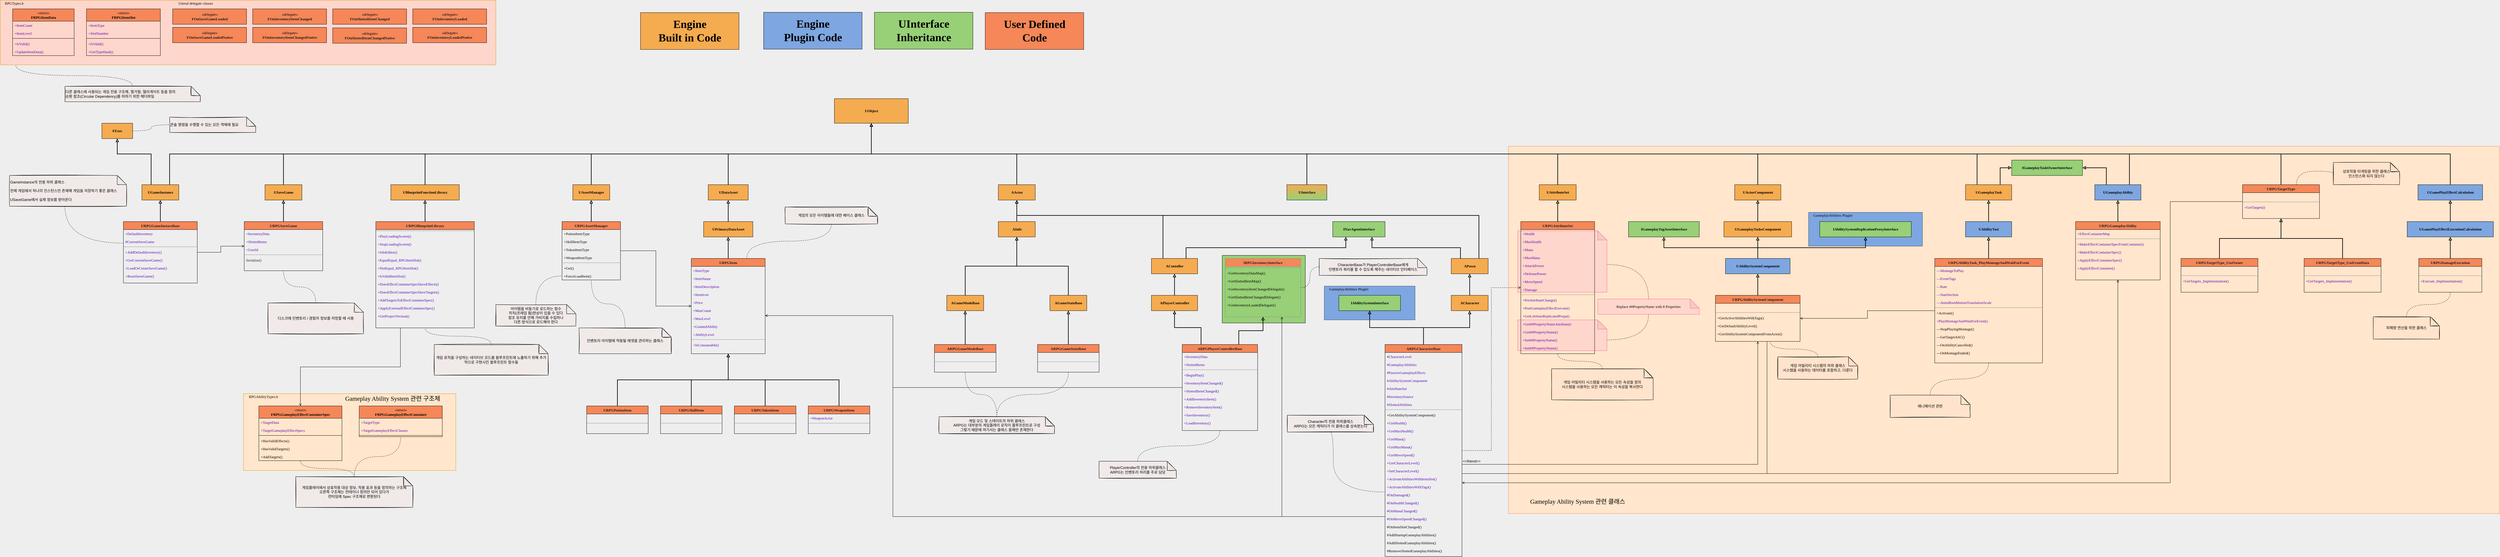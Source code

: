 <mxfile version="14.5.3" type="github">
  <diagram id="C5RBs43oDa-KdzZeNtuy" name="Page-1">
    <mxGraphModel dx="2844" dy="1544" grid="1" gridSize="10" guides="1" tooltips="1" connect="1" arrows="1" fold="1" page="1" pageScale="1" pageWidth="3000" pageHeight="6000" background="#EEEEEE" math="0" shadow="0">
      <root>
        <mxCell id="WIyWlLk6GJQsqaUBKTNV-0" />
        <mxCell id="WIyWlLk6GJQsqaUBKTNV-1" parent="WIyWlLk6GJQsqaUBKTNV-0" />
        <mxCell id="8bTrlrxU92rdFgRDy33D-5" value="" style="rounded=0;whiteSpace=wrap;html=1;align=left;fontFamily=Verdana;fillColor=#ffe6cc;strokeWidth=1;strokeColor=#F58758;" vertex="1" parent="WIyWlLk6GJQsqaUBKTNV-1">
          <mxGeometry x="4940" y="515" width="3220" height="1195" as="geometry" />
        </mxCell>
        <mxCell id="AAZlV12Gzx9VgUJV0CkU-73" value="" style="rounded=0;whiteSpace=wrap;html=1;align=left;strokeColor=#d79b00;fontFamily=Verdana;fillColor=#FFD6CC;" parent="WIyWlLk6GJQsqaUBKTNV-1" vertex="1">
          <mxGeometry x="40" y="40" width="1610" height="210" as="geometry" />
        </mxCell>
        <mxCell id="AAZlV12Gzx9VgUJV0CkU-28" value="«delegate»&lt;br&gt;&lt;span style=&quot;color: rgb(26 , 26 , 26) ; font-weight: 700&quot;&gt;FOnSaveGameLoaded&lt;/span&gt;" style="html=1;labelBackgroundColor=none;fontColor=#000000;fontFamily=Verdana;fillColor=#F58758;" parent="WIyWlLk6GJQsqaUBKTNV-1" vertex="1">
          <mxGeometry x="600" y="68" width="240" height="50" as="geometry" />
        </mxCell>
        <mxCell id="AAZlV12Gzx9VgUJV0CkU-40" value="&lt;span style=&quot;font-weight: 400&quot;&gt;«struct»&lt;/span&gt;&lt;br style=&quot;font-weight: 400&quot;&gt;&lt;b&gt;FRPGItemData&lt;/b&gt;" style="swimlane;align=center;verticalAlign=middle;childLayout=stackLayout;horizontal=1;horizontalStack=0;resizeParent=1;resizeParentMax=0;resizeLast=0;collapsible=1;marginBottom=0;html=1;fontFamily=Verdana;startSize=40;aspect=fixed;fillColor=#F58758;" parent="WIyWlLk6GJQsqaUBKTNV-1" vertex="1">
          <mxGeometry x="80" y="68" width="199.94" height="152" as="geometry" />
        </mxCell>
        <mxCell id="AAZlV12Gzx9VgUJV0CkU-41" value="+ItemCount" style="text;strokeColor=none;fillColor=none;align=left;verticalAlign=top;spacingLeft=4;spacingRight=4;overflow=hidden;rotatable=0;points=[[0,0.5],[1,0.5]];portConstraint=eastwest;fontFamily=Verdana;fontColor=#5A00B5;" parent="AAZlV12Gzx9VgUJV0CkU-40" vertex="1">
          <mxGeometry y="40" width="199.94" height="26" as="geometry" />
        </mxCell>
        <mxCell id="AAZlV12Gzx9VgUJV0CkU-47" value="+ItemLevel" style="text;strokeColor=none;fillColor=none;align=left;verticalAlign=top;spacingLeft=4;spacingRight=4;overflow=hidden;rotatable=0;points=[[0,0.5],[1,0.5]];portConstraint=eastwest;fontFamily=Verdana;fontColor=#5A00B5;" parent="AAZlV12Gzx9VgUJV0CkU-40" vertex="1">
          <mxGeometry y="66" width="199.94" height="26" as="geometry" />
        </mxCell>
        <mxCell id="AAZlV12Gzx9VgUJV0CkU-42" value="" style="line;strokeWidth=1;fillColor=none;align=left;verticalAlign=middle;spacingTop=-1;spacingLeft=3;spacingRight=3;rotatable=0;labelPosition=right;points=[];portConstraint=eastwest;" parent="AAZlV12Gzx9VgUJV0CkU-40" vertex="1">
          <mxGeometry y="92" width="199.94" height="8" as="geometry" />
        </mxCell>
        <mxCell id="AAZlV12Gzx9VgUJV0CkU-43" value="+IsValid()" style="text;strokeColor=none;fillColor=none;align=left;verticalAlign=top;spacingLeft=4;spacingRight=4;overflow=hidden;rotatable=0;points=[[0,0.5],[1,0.5]];portConstraint=eastwest;fontFamily=Verdana;fontColor=#5A00B5;" parent="AAZlV12Gzx9VgUJV0CkU-40" vertex="1">
          <mxGeometry y="100" width="199.94" height="26" as="geometry" />
        </mxCell>
        <mxCell id="AAZlV12Gzx9VgUJV0CkU-49" value="+UpdateItemData()" style="text;strokeColor=none;fillColor=none;align=left;verticalAlign=top;spacingLeft=4;spacingRight=4;overflow=hidden;rotatable=0;points=[[0,0.5],[1,0.5]];portConstraint=eastwest;fontFamily=Verdana;fontColor=#5A00B5;" parent="AAZlV12Gzx9VgUJV0CkU-40" vertex="1">
          <mxGeometry y="126" width="199.94" height="26" as="geometry" />
        </mxCell>
        <mxCell id="LvGwFXpLTnDkfGoCwhkf-7" value="" style="rounded=0;whiteSpace=wrap;html=1;align=left;fontFamily=Verdana;fillColor=#ffe6cc;strokeColor=#d79b00;" parent="WIyWlLk6GJQsqaUBKTNV-1" vertex="1">
          <mxGeometry x="830" y="1320" width="690" height="250" as="geometry" />
        </mxCell>
        <mxCell id="AAZlV12Gzx9VgUJV0CkU-552" value="" style="html=1;fontFamily=Verdana;fontStyle=1;fillColor=#97D077;" parent="WIyWlLk6GJQsqaUBKTNV-1" vertex="1">
          <mxGeometry x="4010" y="870" width="270" height="220" as="geometry" />
        </mxCell>
        <mxCell id="AAZlV12Gzx9VgUJV0CkU-515" value="" style="shape=note;whiteSpace=wrap;html=1;backgroundOutline=1;darkOpacity=0.05;rounded=0;sketch=0;strokeColor=#FF6392;fontSize=12;fontColor=#5AA9E6;fillColor=#FFD6CC;" parent="WIyWlLk6GJQsqaUBKTNV-1" vertex="1">
          <mxGeometry x="4970" y="1080" width="290" height="100" as="geometry" />
        </mxCell>
        <mxCell id="AAZlV12Gzx9VgUJV0CkU-517" style="edgeStyle=orthogonalEdgeStyle;curved=1;rounded=0;sketch=0;orthogonalLoop=1;jettySize=auto;html=1;exitX=0.5;exitY=1;exitDx=0;exitDy=0;exitPerimeter=0;entryX=0;entryY=0;entryDx=290;entryDy=65;entryPerimeter=0;dashed=1;endArrow=none;endFill=0;strokeColor=#000000;fillColor=#FFE45E;fontColor=#5AA9E6;" parent="WIyWlLk6GJQsqaUBKTNV-1" source="AAZlV12Gzx9VgUJV0CkU-514" target="AAZlV12Gzx9VgUJV0CkU-515" edge="1">
          <mxGeometry relative="1" as="geometry" />
        </mxCell>
        <mxCell id="AAZlV12Gzx9VgUJV0CkU-514" value="&lt;font face=&quot;Verdana&quot; color=&quot;#000000&quot;&gt;Replace&amp;nbsp;&lt;/font&gt;&lt;span style=&quot;color: rgb(0 , 0 , 0) ; font-family: &amp;#34;verdana&amp;#34;&quot;&gt;##PropertyName with&amp;nbsp;&lt;/span&gt;&lt;font face=&quot;Verdana&quot; color=&quot;#000000&quot;&gt;8 Properties&lt;br&gt;&lt;/font&gt;" style="shape=note;whiteSpace=wrap;html=1;backgroundOutline=1;darkOpacity=0.05;rounded=0;sketch=0;strokeColor=#FF6392;fontSize=12;fontColor=#5AA9E6;fillColor=#FFD6CC;" parent="WIyWlLk6GJQsqaUBKTNV-1" vertex="1">
          <mxGeometry x="5230" y="1012" width="330" height="50" as="geometry" />
        </mxCell>
        <mxCell id="AAZlV12Gzx9VgUJV0CkU-50" value="&lt;span style=&quot;font-weight: 400&quot;&gt;«struct»&lt;/span&gt;&lt;br style=&quot;font-weight: 400&quot;&gt;&lt;b&gt;FRPGItemSlot&lt;/b&gt;" style="swimlane;align=center;verticalAlign=middle;childLayout=stackLayout;horizontal=1;horizontalStack=0;resizeParent=1;resizeParentMax=0;resizeLast=0;collapsible=1;marginBottom=0;html=1;fontFamily=Verdana;startSize=40;aspect=fixed;fillColor=#F58758;" parent="WIyWlLk6GJQsqaUBKTNV-1" vertex="1">
          <mxGeometry x="320" y="68" width="240" height="152" as="geometry" />
        </mxCell>
        <mxCell id="AAZlV12Gzx9VgUJV0CkU-51" value="+ItemType" style="text;strokeColor=none;fillColor=none;align=left;verticalAlign=top;spacingLeft=4;spacingRight=4;overflow=hidden;rotatable=0;points=[[0,0.5],[1,0.5]];portConstraint=eastwest;fontFamily=Verdana;fontColor=#5A00B5;" parent="AAZlV12Gzx9VgUJV0CkU-50" vertex="1">
          <mxGeometry y="40" width="240" height="26" as="geometry" />
        </mxCell>
        <mxCell id="AAZlV12Gzx9VgUJV0CkU-52" value="+SlotNumber" style="text;strokeColor=none;fillColor=none;align=left;verticalAlign=top;spacingLeft=4;spacingRight=4;overflow=hidden;rotatable=0;points=[[0,0.5],[1,0.5]];portConstraint=eastwest;fontFamily=Verdana;fontColor=#5A00B5;" parent="AAZlV12Gzx9VgUJV0CkU-50" vertex="1">
          <mxGeometry y="66" width="240" height="26" as="geometry" />
        </mxCell>
        <mxCell id="AAZlV12Gzx9VgUJV0CkU-53" value="" style="line;strokeWidth=1;fillColor=none;align=left;verticalAlign=middle;spacingTop=-1;spacingLeft=3;spacingRight=3;rotatable=0;labelPosition=right;points=[];portConstraint=eastwest;" parent="AAZlV12Gzx9VgUJV0CkU-50" vertex="1">
          <mxGeometry y="92" width="240" height="8" as="geometry" />
        </mxCell>
        <mxCell id="AAZlV12Gzx9VgUJV0CkU-56" value="+IsValid()" style="text;strokeColor=none;fillColor=none;align=left;verticalAlign=top;spacingLeft=4;spacingRight=4;overflow=hidden;rotatable=0;points=[[0,0.5],[1,0.5]];portConstraint=eastwest;fontFamily=Verdana;fontColor=#5A00B5;" parent="AAZlV12Gzx9VgUJV0CkU-50" vertex="1">
          <mxGeometry y="100" width="240" height="26" as="geometry" />
        </mxCell>
        <mxCell id="AAZlV12Gzx9VgUJV0CkU-55" value="+GetTypeHash()" style="text;strokeColor=none;fillColor=none;align=left;verticalAlign=top;spacingLeft=4;spacingRight=4;overflow=hidden;rotatable=0;points=[[0,0.5],[1,0.5]];portConstraint=eastwest;fontFamily=Verdana;fontColor=#5A00B5;" parent="AAZlV12Gzx9VgUJV0CkU-50" vertex="1">
          <mxGeometry y="126" width="240" height="26" as="geometry" />
        </mxCell>
        <mxCell id="AAZlV12Gzx9VgUJV0CkU-513" style="rounded=0;sketch=0;orthogonalLoop=1;jettySize=auto;html=1;exitX=0.997;exitY=0.548;exitDx=0;exitDy=0;exitPerimeter=0;strokeColor=#000000;fillColor=#FFE45E;fontColor=#5AA9E6;dashed=1;endArrow=none;endFill=0;entryX=0.5;entryY=0;entryDx=0;entryDy=0;entryPerimeter=0;edgeStyle=orthogonalEdgeStyle;curved=1;" parent="WIyWlLk6GJQsqaUBKTNV-1" source="AAZlV12Gzx9VgUJV0CkU-460" target="AAZlV12Gzx9VgUJV0CkU-514" edge="1">
          <mxGeometry relative="1" as="geometry">
            <mxPoint x="5370" y="1080" as="targetPoint" />
          </mxGeometry>
        </mxCell>
        <mxCell id="AAZlV12Gzx9VgUJV0CkU-460" value="" style="shape=note;whiteSpace=wrap;html=1;backgroundOutline=1;darkOpacity=0.05;rounded=0;sketch=0;strokeColor=#FF6392;fontSize=12;fontColor=#5AA9E6;fillColor=#FFD6CC;" parent="WIyWlLk6GJQsqaUBKTNV-1" vertex="1">
          <mxGeometry x="4970" y="790" width="290" height="200" as="geometry" />
        </mxCell>
        <mxCell id="AAZlV12Gzx9VgUJV0CkU-414" value="" style="rounded=0;whiteSpace=wrap;html=1;align=left;fontFamily=Verdana;fillColor=#7EA6E0;strokeColor=#374861;" parent="WIyWlLk6GJQsqaUBKTNV-1" vertex="1">
          <mxGeometry x="5915" y="730" width="370" height="110" as="geometry" />
        </mxCell>
        <mxCell id="AAZlV12Gzx9VgUJV0CkU-193" value="" style="rounded=0;whiteSpace=wrap;html=1;align=left;fontFamily=Verdana;fillColor=#7EA6E0;strokeColor=#374861;" parent="WIyWlLk6GJQsqaUBKTNV-1" vertex="1">
          <mxGeometry x="4341.5" y="970" width="295" height="110" as="geometry" />
        </mxCell>
        <mxCell id="AAZlV12Gzx9VgUJV0CkU-194" value="GameplayAbilities Plugin\" style="text;html=1;strokeColor=none;fillColor=none;align=center;verticalAlign=middle;whiteSpace=wrap;rounded=0;fontFamily=Verdana;" parent="WIyWlLk6GJQsqaUBKTNV-1" vertex="1">
          <mxGeometry x="4341.5" y="970" width="160" height="20" as="geometry" />
        </mxCell>
        <mxCell id="AAZlV12Gzx9VgUJV0CkU-75" value="RPGTypes.h" style="text;html=1;strokeColor=none;fillColor=none;align=center;verticalAlign=middle;whiteSpace=wrap;rounded=0;fontFamily=Verdana;" parent="WIyWlLk6GJQsqaUBKTNV-1" vertex="1">
          <mxGeometry x="40" y="40" width="90" height="20" as="geometry" />
        </mxCell>
        <mxCell id="EOf85t5afPnDfs828tdn-0" value="Unreal delegate classes" style="text;html=1;strokeColor=none;fillColor=none;align=center;verticalAlign=middle;whiteSpace=wrap;rounded=0;fontFamily=Verdana;" parent="WIyWlLk6GJQsqaUBKTNV-1" vertex="1">
          <mxGeometry x="600" y="40" width="150" height="20" as="geometry" />
        </mxCell>
        <mxCell id="EOf85t5afPnDfs828tdn-3" value="«delegate»&lt;br&gt;&lt;span style=&quot;color: rgb(26 , 26 , 26) ; font-weight: 700&quot;&gt;FOnSaveGameLoadedNative&lt;/span&gt;" style="html=1;labelBackgroundColor=none;fontColor=#000000;fontFamily=Verdana;fillColor=#F58758;" parent="WIyWlLk6GJQsqaUBKTNV-1" vertex="1">
          <mxGeometry x="600" y="128" width="240" height="50" as="geometry" />
        </mxCell>
        <mxCell id="EOf85t5afPnDfs828tdn-4" value="«delegate»&lt;br&gt;&lt;span style=&quot;color: rgb(26 , 26 , 26) ; font-weight: 700&quot;&gt;FOnInventoryItemChanged&lt;/span&gt;" style="html=1;labelBackgroundColor=none;fontColor=#000000;fontFamily=Verdana;fillColor=#F58758;" parent="WIyWlLk6GJQsqaUBKTNV-1" vertex="1">
          <mxGeometry x="860" y="68" width="240" height="50" as="geometry" />
        </mxCell>
        <mxCell id="EOf85t5afPnDfs828tdn-5" value="«delegate»&lt;br&gt;&lt;span style=&quot;color: rgb(26 , 26 , 26) ; font-weight: 700&quot;&gt;FOnInventoryItemChangedNative&lt;/span&gt;" style="html=1;labelBackgroundColor=none;fontColor=#000000;fontFamily=Verdana;fillColor=#F58758;" parent="WIyWlLk6GJQsqaUBKTNV-1" vertex="1">
          <mxGeometry x="860" y="128" width="240" height="50" as="geometry" />
        </mxCell>
        <mxCell id="EOf85t5afPnDfs828tdn-6" value="«delegate»&lt;br&gt;&lt;span style=&quot;color: rgb(26 , 26 , 26) ; font-weight: 700&quot;&gt;FOnSlottedItemChanged&lt;/span&gt;" style="html=1;labelBackgroundColor=none;fontColor=#000000;fontFamily=Verdana;fillColor=#F58758;" parent="WIyWlLk6GJQsqaUBKTNV-1" vertex="1">
          <mxGeometry x="1120" y="68" width="240" height="50" as="geometry" />
        </mxCell>
        <mxCell id="EOf85t5afPnDfs828tdn-7" value="«delegate»&lt;br&gt;&lt;span style=&quot;color: rgb(26 , 26 , 26) ; font-weight: 700&quot;&gt;FOnSlottedItemChangedNative&lt;/span&gt;" style="html=1;labelBackgroundColor=none;fontColor=#000000;fontFamily=Verdana;fillColor=#F58758;" parent="WIyWlLk6GJQsqaUBKTNV-1" vertex="1">
          <mxGeometry x="1120" y="129.75" width="240" height="50" as="geometry" />
        </mxCell>
        <mxCell id="EOf85t5afPnDfs828tdn-8" value="«delegate»&lt;br&gt;&lt;span style=&quot;color: rgb(26 , 26 , 26) ; font-weight: 700&quot;&gt;FOnInventoryLoaded&lt;/span&gt;" style="html=1;labelBackgroundColor=none;fontColor=#000000;fontFamily=Verdana;fillColor=#F58758;" parent="WIyWlLk6GJQsqaUBKTNV-1" vertex="1">
          <mxGeometry x="1380" y="68" width="240" height="50" as="geometry" />
        </mxCell>
        <mxCell id="EOf85t5afPnDfs828tdn-9" value="«delegate»&lt;br&gt;&lt;span style=&quot;color: rgb(26 , 26 , 26) ; font-weight: 700&quot;&gt;FOnInventoryLoadedNative&lt;/span&gt;" style="html=1;labelBackgroundColor=none;fontColor=#000000;fontFamily=Verdana;fillColor=#F58758;" parent="WIyWlLk6GJQsqaUBKTNV-1" vertex="1">
          <mxGeometry x="1380" y="128" width="240" height="50" as="geometry" />
        </mxCell>
        <mxCell id="52jS_4H1RukoPa2EfRk2-160" style="edgeStyle=orthogonalEdgeStyle;rounded=0;orthogonalLoop=1;jettySize=auto;html=1;exitX=0.5;exitY=0;exitDx=0;exitDy=0;entryX=0.5;entryY=1;entryDx=0;entryDy=0;fontFamily=Verdana;endArrow=block;endFill=0;startSize=6;strokeWidth=2;sourcePerimeterSpacing=0;jumpSize=6;" parent="WIyWlLk6GJQsqaUBKTNV-1" source="52jS_4H1RukoPa2EfRk2-100" target="52jS_4H1RukoPa2EfRk2-157" edge="1">
          <mxGeometry relative="1" as="geometry" />
        </mxCell>
        <mxCell id="52jS_4H1RukoPa2EfRk2-100" value="URPGGameInstaceBase" style="swimlane;fontStyle=1;align=center;verticalAlign=top;childLayout=stackLayout;horizontal=1;startSize=26;horizontalStack=0;resizeParent=1;resizeLast=0;collapsible=1;marginBottom=0;shadow=0;strokeWidth=1;fontColor=#1A1A1A;fontFamily=Verdana;fillColor=#F58758;" parent="WIyWlLk6GJQsqaUBKTNV-1" vertex="1">
          <mxGeometry x="440" y="760" width="240" height="200" as="geometry">
            <mxRectangle x="550" y="140" width="160" height="26" as="alternateBounds" />
          </mxGeometry>
        </mxCell>
        <mxCell id="52jS_4H1RukoPa2EfRk2-101" value="+DefaultInventory" style="text;align=left;verticalAlign=top;spacingLeft=4;spacingRight=4;overflow=hidden;rotatable=0;points=[[0,0.5],[1,0.5]];portConstraint=eastwest;fontFamily=Verdana;fontColor=#5A00B5;" parent="52jS_4H1RukoPa2EfRk2-100" vertex="1">
          <mxGeometry y="26" width="240" height="26" as="geometry" />
        </mxCell>
        <mxCell id="52jS_4H1RukoPa2EfRk2-117" value="#CurrentSaveGame" style="text;align=left;verticalAlign=top;spacingLeft=4;spacingRight=4;overflow=hidden;rotatable=0;points=[[0,0.5],[1,0.5]];portConstraint=eastwest;shadow=0;html=0;fontFamily=Verdana;fontColor=#5A00B5;" parent="52jS_4H1RukoPa2EfRk2-100" vertex="1">
          <mxGeometry y="52" width="240" height="26" as="geometry" />
        </mxCell>
        <mxCell id="52jS_4H1RukoPa2EfRk2-106" value="" style="line;html=1;strokeWidth=1;align=left;verticalAlign=middle;spacingTop=-1;spacingLeft=3;spacingRight=3;rotatable=0;labelPosition=right;points=[];portConstraint=eastwest;fillColor=#F5AB50;strokeColor=#909090;fontColor=#1A1A1A;labelBackgroundColor=#EEEEEE;fontFamily=Verdana;" parent="52jS_4H1RukoPa2EfRk2-100" vertex="1">
          <mxGeometry y="78" width="240" height="8" as="geometry" />
        </mxCell>
        <mxCell id="52jS_4H1RukoPa2EfRk2-107" value="+AddDefaultInventory()" style="text;align=left;verticalAlign=top;spacingLeft=4;spacingRight=4;overflow=hidden;rotatable=0;points=[[0,0.5],[1,0.5]];portConstraint=eastwest;fontFamily=Verdana;fontColor=#5A00B5;" parent="52jS_4H1RukoPa2EfRk2-100" vertex="1">
          <mxGeometry y="86" width="240" height="26" as="geometry" />
        </mxCell>
        <mxCell id="52jS_4H1RukoPa2EfRk2-110" value="+GetCurrentSaveGame()" style="text;align=left;verticalAlign=top;spacingLeft=4;spacingRight=4;overflow=hidden;rotatable=0;points=[[0,0.5],[1,0.5]];portConstraint=eastwest;fontFamily=Verdana;fontColor=#5A00B5;" parent="52jS_4H1RukoPa2EfRk2-100" vertex="1">
          <mxGeometry y="112" width="240" height="26" as="geometry" />
        </mxCell>
        <mxCell id="52jS_4H1RukoPa2EfRk2-112" value="+LoadOrCreateSaveGame()" style="text;align=left;verticalAlign=top;spacingLeft=4;spacingRight=4;overflow=hidden;rotatable=0;points=[[0,0.5],[1,0.5]];portConstraint=eastwest;fontFamily=Verdana;fontColor=#5A00B5;" parent="52jS_4H1RukoPa2EfRk2-100" vertex="1">
          <mxGeometry y="138" width="240" height="26" as="geometry" />
        </mxCell>
        <mxCell id="52jS_4H1RukoPa2EfRk2-116" value="+ResetSaveGame()" style="text;align=left;verticalAlign=top;spacingLeft=4;spacingRight=4;overflow=hidden;rotatable=0;points=[[0,0.5],[1,0.5]];portConstraint=eastwest;fontFamily=Verdana;fontColor=#5A00B5;" parent="52jS_4H1RukoPa2EfRk2-100" vertex="1">
          <mxGeometry y="164" width="240" height="26" as="geometry" />
        </mxCell>
        <mxCell id="52jS_4H1RukoPa2EfRk2-167" style="edgeStyle=orthogonalEdgeStyle;rounded=0;jumpSize=6;orthogonalLoop=1;jettySize=auto;html=1;exitX=0.5;exitY=0;exitDx=0;exitDy=0;entryX=0.5;entryY=1;entryDx=0;entryDy=0;startSize=6;sourcePerimeterSpacing=0;endArrow=block;endFill=0;strokeColor=#000000;strokeWidth=2;fontFamily=Verdana;" parent="WIyWlLk6GJQsqaUBKTNV-1" source="52jS_4H1RukoPa2EfRk2-122" target="52jS_4H1RukoPa2EfRk2-164" edge="1">
          <mxGeometry relative="1" as="geometry" />
        </mxCell>
        <mxCell id="52jS_4H1RukoPa2EfRk2-122" value="ARPGGameModeBase" style="swimlane;fontStyle=1;align=center;verticalAlign=top;childLayout=stackLayout;horizontal=1;startSize=26;horizontalStack=0;resizeParent=1;resizeLast=0;collapsible=1;marginBottom=0;shadow=0;strokeWidth=1;fontColor=#1A1A1A;fontFamily=Verdana;fillColor=#F58758;" parent="WIyWlLk6GJQsqaUBKTNV-1" vertex="1">
          <mxGeometry x="3075" y="1160" width="200" height="90" as="geometry">
            <mxRectangle x="550" y="140" width="160" height="26" as="alternateBounds" />
          </mxGeometry>
        </mxCell>
        <mxCell id="52jS_4H1RukoPa2EfRk2-123" value=" " style="text;align=left;verticalAlign=top;spacingLeft=4;spacingRight=4;overflow=hidden;rotatable=0;points=[[0,0.5],[1,0.5]];portConstraint=eastwest;fontColor=#1A1A1A;fontFamily=Verdana;" parent="52jS_4H1RukoPa2EfRk2-122" vertex="1">
          <mxGeometry y="26" width="200" height="26" as="geometry" />
        </mxCell>
        <mxCell id="52jS_4H1RukoPa2EfRk2-133" value="" style="line;html=1;strokeWidth=1;align=left;verticalAlign=middle;spacingTop=-1;spacingLeft=3;spacingRight=3;rotatable=0;labelPosition=right;points=[];portConstraint=eastwest;fillColor=#F5AB50;strokeColor=#909090;fontColor=#1A1A1A;labelBackgroundColor=#EEEEEE;fontFamily=Verdana;" parent="52jS_4H1RukoPa2EfRk2-122" vertex="1">
          <mxGeometry y="52" width="200" height="8" as="geometry" />
        </mxCell>
        <mxCell id="52jS_4H1RukoPa2EfRk2-134" value=" " style="text;align=left;verticalAlign=top;spacingLeft=4;spacingRight=4;overflow=hidden;rotatable=0;points=[[0,0.5],[1,0.5]];portConstraint=eastwest;fontColor=#1A1A1A;fontFamily=Verdana;" parent="52jS_4H1RukoPa2EfRk2-122" vertex="1">
          <mxGeometry y="60" width="200" height="26" as="geometry" />
        </mxCell>
        <mxCell id="52jS_4H1RukoPa2EfRk2-172" style="edgeStyle=orthogonalEdgeStyle;rounded=0;jumpSize=6;orthogonalLoop=1;jettySize=auto;html=1;exitX=0.5;exitY=0;exitDx=0;exitDy=0;entryX=0.5;entryY=1;entryDx=0;entryDy=0;startSize=6;sourcePerimeterSpacing=0;endArrow=block;endFill=0;strokeColor=#000000;strokeWidth=2;fontFamily=Verdana;" parent="WIyWlLk6GJQsqaUBKTNV-1" source="52jS_4H1RukoPa2EfRk2-144" target="52jS_4H1RukoPa2EfRk2-171" edge="1">
          <mxGeometry relative="1" as="geometry" />
        </mxCell>
        <mxCell id="52jS_4H1RukoPa2EfRk2-144" value="ARPGGameStateBase" style="swimlane;fontStyle=1;align=center;verticalAlign=top;childLayout=stackLayout;horizontal=1;startSize=26;horizontalStack=0;resizeParent=1;resizeLast=0;collapsible=1;marginBottom=0;shadow=0;strokeWidth=1;fontColor=#1A1A1A;fontFamily=Verdana;fillColor=#F58758;" parent="WIyWlLk6GJQsqaUBKTNV-1" vertex="1">
          <mxGeometry x="3410" y="1160" width="200" height="90" as="geometry">
            <mxRectangle x="550" y="140" width="160" height="26" as="alternateBounds" />
          </mxGeometry>
        </mxCell>
        <mxCell id="52jS_4H1RukoPa2EfRk2-145" value=" " style="text;align=left;verticalAlign=top;spacingLeft=4;spacingRight=4;overflow=hidden;rotatable=0;points=[[0,0.5],[1,0.5]];portConstraint=eastwest;fontColor=#1A1A1A;fontFamily=Verdana;" parent="52jS_4H1RukoPa2EfRk2-144" vertex="1">
          <mxGeometry y="26" width="200" height="26" as="geometry" />
        </mxCell>
        <mxCell id="52jS_4H1RukoPa2EfRk2-146" value="" style="line;html=1;strokeWidth=1;align=left;verticalAlign=middle;spacingTop=-1;spacingLeft=3;spacingRight=3;rotatable=0;labelPosition=right;points=[];portConstraint=eastwest;fillColor=#F5AB50;strokeColor=#909090;fontColor=#1A1A1A;labelBackgroundColor=#EEEEEE;fontFamily=Verdana;" parent="52jS_4H1RukoPa2EfRk2-144" vertex="1">
          <mxGeometry y="52" width="200" height="8" as="geometry" />
        </mxCell>
        <mxCell id="52jS_4H1RukoPa2EfRk2-147" value=" " style="text;align=left;verticalAlign=top;spacingLeft=4;spacingRight=4;overflow=hidden;rotatable=0;points=[[0,0.5],[1,0.5]];portConstraint=eastwest;fontColor=#1A1A1A;fontFamily=Verdana;" parent="52jS_4H1RukoPa2EfRk2-144" vertex="1">
          <mxGeometry y="60" width="200" height="26" as="geometry" />
        </mxCell>
        <mxCell id="52jS_4H1RukoPa2EfRk2-175" style="edgeStyle=orthogonalEdgeStyle;rounded=0;jumpSize=6;orthogonalLoop=1;jettySize=auto;html=1;exitX=0.5;exitY=0;exitDx=0;exitDy=0;entryX=0.5;entryY=1;entryDx=0;entryDy=0;startSize=6;sourcePerimeterSpacing=0;endArrow=block;endFill=0;strokeColor=#000000;strokeWidth=2;fontFamily=Verdana;" parent="WIyWlLk6GJQsqaUBKTNV-1" source="52jS_4H1RukoPa2EfRk2-148" target="52jS_4H1RukoPa2EfRk2-174" edge="1">
          <mxGeometry relative="1" as="geometry" />
        </mxCell>
        <mxCell id="52jS_4H1RukoPa2EfRk2-148" value="URPGSaveGame" style="swimlane;fontStyle=1;align=center;verticalAlign=top;childLayout=stackLayout;horizontal=1;startSize=26;horizontalStack=0;resizeParent=1;resizeLast=0;collapsible=1;marginBottom=0;shadow=0;strokeWidth=1;fontColor=#1A1A1A;fontFamily=Verdana;fillColor=#F58758;" parent="WIyWlLk6GJQsqaUBKTNV-1" vertex="1">
          <mxGeometry x="832.5" y="760" width="255" height="160" as="geometry">
            <mxRectangle x="550" y="140" width="160" height="26" as="alternateBounds" />
          </mxGeometry>
        </mxCell>
        <mxCell id="52jS_4H1RukoPa2EfRk2-149" value="+InventoryData" style="text;align=left;verticalAlign=top;spacingLeft=4;spacingRight=4;overflow=hidden;rotatable=0;points=[[0,0.5],[1,0.5]];portConstraint=eastwest;fontFamily=Verdana;fontColor=#5A00B5;" parent="52jS_4H1RukoPa2EfRk2-148" vertex="1">
          <mxGeometry y="26" width="255" height="26" as="geometry" />
        </mxCell>
        <mxCell id="52jS_4H1RukoPa2EfRk2-152" value="+SlottedItems" style="text;align=left;verticalAlign=top;spacingLeft=4;spacingRight=4;overflow=hidden;rotatable=0;points=[[0,0.5],[1,0.5]];portConstraint=eastwest;fontFamily=Verdana;fontColor=#5A00B5;" parent="52jS_4H1RukoPa2EfRk2-148" vertex="1">
          <mxGeometry y="52" width="255" height="26" as="geometry" />
        </mxCell>
        <mxCell id="52jS_4H1RukoPa2EfRk2-153" value="+UserId" style="text;align=left;verticalAlign=top;spacingLeft=4;spacingRight=4;overflow=hidden;rotatable=0;points=[[0,0.5],[1,0.5]];portConstraint=eastwest;fontFamily=Verdana;fontColor=#5A00B5;" parent="52jS_4H1RukoPa2EfRk2-148" vertex="1">
          <mxGeometry y="78" width="255" height="26" as="geometry" />
        </mxCell>
        <mxCell id="52jS_4H1RukoPa2EfRk2-150" value="" style="line;html=1;strokeWidth=1;align=left;verticalAlign=middle;spacingTop=-1;spacingLeft=3;spacingRight=3;rotatable=0;labelPosition=right;points=[];portConstraint=eastwest;fillColor=#F5AB50;strokeColor=#909090;fontColor=#1A1A1A;labelBackgroundColor=#EEEEEE;fontFamily=Verdana;" parent="52jS_4H1RukoPa2EfRk2-148" vertex="1">
          <mxGeometry y="104" width="255" height="8" as="geometry" />
        </mxCell>
        <mxCell id="AAZlV12Gzx9VgUJV0CkU-105" value="Serialize()" style="text;align=left;verticalAlign=top;spacingLeft=4;spacingRight=4;overflow=hidden;rotatable=0;points=[[0,0.5],[1,0.5]];portConstraint=eastwest;fontColor=#1A1A1A;fontFamily=Verdana;" parent="52jS_4H1RukoPa2EfRk2-148" vertex="1">
          <mxGeometry y="112" width="255" height="26" as="geometry" />
        </mxCell>
        <mxCell id="52jS_4H1RukoPa2EfRk2-161" style="edgeStyle=orthogonalEdgeStyle;rounded=0;jumpSize=6;orthogonalLoop=1;jettySize=auto;html=1;exitX=0.25;exitY=0;exitDx=0;exitDy=0;entryX=0.5;entryY=1;entryDx=0;entryDy=0;startSize=6;sourcePerimeterSpacing=0;endArrow=block;endFill=0;strokeColor=#000000;strokeWidth=2;fontFamily=Verdana;" parent="WIyWlLk6GJQsqaUBKTNV-1" source="52jS_4H1RukoPa2EfRk2-157" target="52jS_4H1RukoPa2EfRk2-159" edge="1">
          <mxGeometry relative="1" as="geometry">
            <Array as="points">
              <mxPoint x="530" y="540" />
              <mxPoint x="420" y="540" />
            </Array>
          </mxGeometry>
        </mxCell>
        <mxCell id="52jS_4H1RukoPa2EfRk2-162" style="edgeStyle=orthogonalEdgeStyle;rounded=0;jumpSize=6;orthogonalLoop=1;jettySize=auto;html=1;exitX=0.75;exitY=0;exitDx=0;exitDy=0;entryX=0.5;entryY=1;entryDx=0;entryDy=0;startSize=6;sourcePerimeterSpacing=0;endArrow=block;endFill=0;strokeColor=#000000;strokeWidth=2;fontFamily=Verdana;" parent="WIyWlLk6GJQsqaUBKTNV-1" source="52jS_4H1RukoPa2EfRk2-157" target="52jS_4H1RukoPa2EfRk2-158" edge="1">
          <mxGeometry relative="1" as="geometry" />
        </mxCell>
        <mxCell id="52jS_4H1RukoPa2EfRk2-157" value="UGameInstance" style="html=1;fontFamily=Verdana;fillColor=#F5AB50;fontStyle=1" parent="WIyWlLk6GJQsqaUBKTNV-1" vertex="1">
          <mxGeometry x="500" y="640" width="120" height="50" as="geometry" />
        </mxCell>
        <mxCell id="52jS_4H1RukoPa2EfRk2-158" value="UObject" style="html=1;fontFamily=Verdana;fillColor=#F5AB50;fontStyle=1" parent="WIyWlLk6GJQsqaUBKTNV-1" vertex="1">
          <mxGeometry x="2750" y="360" width="240" height="80" as="geometry" />
        </mxCell>
        <mxCell id="52jS_4H1RukoPa2EfRk2-179" style="edgeStyle=orthogonalEdgeStyle;rounded=0;jumpSize=6;orthogonalLoop=1;jettySize=auto;html=1;startSize=6;sourcePerimeterSpacing=0;endArrow=none;endFill=0;strokeColor=#000000;strokeWidth=1;fontFamily=Verdana;dashed=1;curved=1;" parent="WIyWlLk6GJQsqaUBKTNV-1" source="52jS_4H1RukoPa2EfRk2-159" target="EOf85t5afPnDfs828tdn-1" edge="1">
          <mxGeometry relative="1" as="geometry">
            <mxPoint x="580" y="460" as="targetPoint" />
          </mxGeometry>
        </mxCell>
        <mxCell id="52jS_4H1RukoPa2EfRk2-159" value="FExec" style="html=1;fontFamily=Verdana;fillColor=#F5AB50;fontStyle=1" parent="WIyWlLk6GJQsqaUBKTNV-1" vertex="1">
          <mxGeometry x="370" y="440" width="100" height="50" as="geometry" />
        </mxCell>
        <mxCell id="52jS_4H1RukoPa2EfRk2-168" style="edgeStyle=orthogonalEdgeStyle;rounded=0;jumpSize=6;orthogonalLoop=1;jettySize=auto;html=1;exitX=0.5;exitY=0;exitDx=0;exitDy=0;entryX=0.5;entryY=1;entryDx=0;entryDy=0;startSize=6;sourcePerimeterSpacing=0;endArrow=block;endFill=0;strokeColor=#000000;strokeWidth=2;fontFamily=Verdana;" parent="WIyWlLk6GJQsqaUBKTNV-1" source="52jS_4H1RukoPa2EfRk2-164" target="52jS_4H1RukoPa2EfRk2-165" edge="1">
          <mxGeometry relative="1" as="geometry" />
        </mxCell>
        <mxCell id="52jS_4H1RukoPa2EfRk2-164" value="AGameModeBase" style="html=1;fontFamily=Verdana;fillColor=#F5AB50;fontStyle=1" parent="WIyWlLk6GJQsqaUBKTNV-1" vertex="1">
          <mxGeometry x="3115" y="1000" width="120" height="50" as="geometry" />
        </mxCell>
        <mxCell id="52jS_4H1RukoPa2EfRk2-169" style="edgeStyle=orthogonalEdgeStyle;rounded=0;jumpSize=6;orthogonalLoop=1;jettySize=auto;html=1;exitX=0.5;exitY=0;exitDx=0;exitDy=0;startSize=6;sourcePerimeterSpacing=0;endArrow=block;endFill=0;strokeColor=#000000;strokeWidth=2;fontFamily=Verdana;entryX=0.5;entryY=1;entryDx=0;entryDy=0;" parent="WIyWlLk6GJQsqaUBKTNV-1" source="52jS_4H1RukoPa2EfRk2-165" target="52jS_4H1RukoPa2EfRk2-166" edge="1">
          <mxGeometry relative="1" as="geometry">
            <Array as="points" />
          </mxGeometry>
        </mxCell>
        <mxCell id="52jS_4H1RukoPa2EfRk2-165" value="AInfo" style="html=1;fontFamily=Verdana;fillColor=#F5AB50;fontStyle=1" parent="WIyWlLk6GJQsqaUBKTNV-1" vertex="1">
          <mxGeometry x="3282.5" y="760" width="120" height="50" as="geometry" />
        </mxCell>
        <mxCell id="52jS_4H1RukoPa2EfRk2-214" style="edgeStyle=orthogonalEdgeStyle;rounded=0;jumpSize=6;orthogonalLoop=1;jettySize=auto;html=1;exitX=0.5;exitY=0;exitDx=0;exitDy=0;entryX=0.5;entryY=1;entryDx=0;entryDy=0;startSize=6;sourcePerimeterSpacing=0;endArrow=block;endFill=0;strokeColor=#000000;strokeWidth=2;fontFamily=Verdana;" parent="WIyWlLk6GJQsqaUBKTNV-1" source="52jS_4H1RukoPa2EfRk2-166" target="52jS_4H1RukoPa2EfRk2-158" edge="1">
          <mxGeometry relative="1" as="geometry" />
        </mxCell>
        <mxCell id="52jS_4H1RukoPa2EfRk2-166" value="AActor" style="html=1;fontFamily=Verdana;fillColor=#F5AB50;fontStyle=1" parent="WIyWlLk6GJQsqaUBKTNV-1" vertex="1">
          <mxGeometry x="3282.5" y="640" width="120" height="50" as="geometry" />
        </mxCell>
        <mxCell id="52jS_4H1RukoPa2EfRk2-173" style="edgeStyle=orthogonalEdgeStyle;rounded=0;jumpSize=6;orthogonalLoop=1;jettySize=auto;html=1;exitX=0.5;exitY=0;exitDx=0;exitDy=0;entryX=0.5;entryY=1;entryDx=0;entryDy=0;startSize=6;sourcePerimeterSpacing=0;endArrow=block;endFill=0;strokeColor=#000000;strokeWidth=2;fontFamily=Verdana;" parent="WIyWlLk6GJQsqaUBKTNV-1" source="52jS_4H1RukoPa2EfRk2-171" target="52jS_4H1RukoPa2EfRk2-165" edge="1">
          <mxGeometry relative="1" as="geometry" />
        </mxCell>
        <mxCell id="52jS_4H1RukoPa2EfRk2-171" value="AGameStateBase" style="html=1;fontFamily=Verdana;fillColor=#F5AB50;fontStyle=1" parent="WIyWlLk6GJQsqaUBKTNV-1" vertex="1">
          <mxGeometry x="3450" y="1000" width="120" height="50" as="geometry" />
        </mxCell>
        <mxCell id="52jS_4H1RukoPa2EfRk2-176" style="edgeStyle=orthogonalEdgeStyle;rounded=0;jumpSize=6;orthogonalLoop=1;jettySize=auto;html=1;exitX=0.5;exitY=0;exitDx=0;exitDy=0;startSize=6;sourcePerimeterSpacing=0;endArrow=block;endFill=0;strokeColor=#000000;strokeWidth=2;fontFamily=Verdana;" parent="WIyWlLk6GJQsqaUBKTNV-1" source="52jS_4H1RukoPa2EfRk2-174" target="52jS_4H1RukoPa2EfRk2-158" edge="1">
          <mxGeometry relative="1" as="geometry" />
        </mxCell>
        <mxCell id="52jS_4H1RukoPa2EfRk2-174" value="USaveGame" style="html=1;fontFamily=Verdana;fillColor=#F5AB50;fontStyle=1" parent="WIyWlLk6GJQsqaUBKTNV-1" vertex="1">
          <mxGeometry x="900" y="640" width="120" height="50" as="geometry" />
        </mxCell>
        <mxCell id="52jS_4H1RukoPa2EfRk2-191" style="edgeStyle=orthogonalEdgeStyle;rounded=0;jumpSize=6;orthogonalLoop=1;jettySize=auto;html=1;exitX=0.5;exitY=0;exitDx=0;exitDy=0;entryX=0.5;entryY=1;entryDx=0;entryDy=0;startSize=6;sourcePerimeterSpacing=0;endArrow=block;endFill=0;strokeColor=#000000;strokeWidth=2;fontFamily=Verdana;" parent="WIyWlLk6GJQsqaUBKTNV-1" source="52jS_4H1RukoPa2EfRk2-180" target="52jS_4H1RukoPa2EfRk2-188" edge="1">
          <mxGeometry relative="1" as="geometry" />
        </mxCell>
        <mxCell id="AAZlV12Gzx9VgUJV0CkU-154" style="edgeStyle=orthogonalEdgeStyle;rounded=0;sketch=0;orthogonalLoop=1;jettySize=auto;html=1;fillColor=#F2CC8F;fontColor=#393C56;endArrow=open;endFill=0;" parent="WIyWlLk6GJQsqaUBKTNV-1" source="52jS_4H1RukoPa2EfRk2-180" target="AAZlV12Gzx9VgUJV0CkU-129" edge="1">
          <mxGeometry relative="1" as="geometry" />
        </mxCell>
        <mxCell id="52jS_4H1RukoPa2EfRk2-180" value="URPGAssetManager" style="swimlane;fontStyle=1;align=center;verticalAlign=top;childLayout=stackLayout;horizontal=1;startSize=26;horizontalStack=0;resizeParent=1;resizeLast=0;collapsible=1;marginBottom=0;shadow=0;strokeWidth=1;fontColor=#1A1A1A;fontFamily=Verdana;fillColor=#F58758;" parent="WIyWlLk6GJQsqaUBKTNV-1" vertex="1">
          <mxGeometry x="1865" y="760" width="190" height="190" as="geometry">
            <mxRectangle x="550" y="140" width="160" height="26" as="alternateBounds" />
          </mxGeometry>
        </mxCell>
        <mxCell id="52jS_4H1RukoPa2EfRk2-181" value="+PotionItemType" style="text;align=left;verticalAlign=top;spacingLeft=4;spacingRight=4;overflow=hidden;rotatable=0;points=[[0,0.5],[1,0.5]];portConstraint=eastwest;fontFamily=Verdana;" parent="52jS_4H1RukoPa2EfRk2-180" vertex="1">
          <mxGeometry y="26" width="190" height="26" as="geometry" />
        </mxCell>
        <mxCell id="52jS_4H1RukoPa2EfRk2-182" value="+SkillItemType" style="text;align=left;verticalAlign=top;spacingLeft=4;spacingRight=4;overflow=hidden;rotatable=0;points=[[0,0.5],[1,0.5]];portConstraint=eastwest;fontFamily=Verdana;" parent="52jS_4H1RukoPa2EfRk2-180" vertex="1">
          <mxGeometry y="52" width="190" height="26" as="geometry" />
        </mxCell>
        <mxCell id="52jS_4H1RukoPa2EfRk2-183" value="+TokenItemType" style="text;align=left;verticalAlign=top;spacingLeft=4;spacingRight=4;overflow=hidden;rotatable=0;points=[[0,0.5],[1,0.5]];portConstraint=eastwest;fontFamily=Verdana;" parent="52jS_4H1RukoPa2EfRk2-180" vertex="1">
          <mxGeometry y="78" width="190" height="26" as="geometry" />
        </mxCell>
        <mxCell id="52jS_4H1RukoPa2EfRk2-184" value="+WeaponItemType" style="text;align=left;verticalAlign=top;spacingLeft=4;spacingRight=4;overflow=hidden;rotatable=0;points=[[0,0.5],[1,0.5]];portConstraint=eastwest;fontFamily=Verdana;" parent="52jS_4H1RukoPa2EfRk2-180" vertex="1">
          <mxGeometry y="104" width="190" height="26" as="geometry" />
        </mxCell>
        <mxCell id="52jS_4H1RukoPa2EfRk2-186" value="" style="line;html=1;strokeWidth=1;align=left;verticalAlign=middle;spacingTop=-1;spacingLeft=3;spacingRight=3;rotatable=0;labelPosition=right;points=[];portConstraint=eastwest;fillColor=#F5AB50;strokeColor=#909090;labelBackgroundColor=#EEEEEE;fontFamily=Verdana;" parent="52jS_4H1RukoPa2EfRk2-180" vertex="1">
          <mxGeometry y="130" width="190" height="8" as="geometry" />
        </mxCell>
        <mxCell id="52jS_4H1RukoPa2EfRk2-187" value="+Get()" style="text;align=left;verticalAlign=top;spacingLeft=4;spacingRight=4;overflow=hidden;rotatable=0;points=[[0,0.5],[1,0.5]];portConstraint=eastwest;fontFamily=Verdana;" parent="52jS_4H1RukoPa2EfRk2-180" vertex="1">
          <mxGeometry y="138" width="190" height="26" as="geometry" />
        </mxCell>
        <mxCell id="52jS_4H1RukoPa2EfRk2-192" value="+ForceLoadItem()" style="text;align=left;verticalAlign=top;spacingLeft=4;spacingRight=4;overflow=hidden;rotatable=0;points=[[0,0.5],[1,0.5]];portConstraint=eastwest;fontFamily=Verdana;" parent="52jS_4H1RukoPa2EfRk2-180" vertex="1">
          <mxGeometry y="164" width="190" height="26" as="geometry" />
        </mxCell>
        <mxCell id="52jS_4H1RukoPa2EfRk2-189" style="edgeStyle=orthogonalEdgeStyle;rounded=0;jumpSize=6;orthogonalLoop=1;jettySize=auto;html=1;exitX=0.5;exitY=0;exitDx=0;exitDy=0;startSize=6;sourcePerimeterSpacing=0;endArrow=block;endFill=0;strokeColor=#000000;strokeWidth=2;fontFamily=Verdana;entryX=0.5;entryY=1;entryDx=0;entryDy=0;" parent="WIyWlLk6GJQsqaUBKTNV-1" source="52jS_4H1RukoPa2EfRk2-188" target="52jS_4H1RukoPa2EfRk2-158" edge="1">
          <mxGeometry relative="1" as="geometry">
            <mxPoint x="1440" y="530" as="targetPoint" />
          </mxGeometry>
        </mxCell>
        <mxCell id="52jS_4H1RukoPa2EfRk2-188" value="UAssetManager" style="html=1;fontFamily=Verdana;fillColor=#F5AB50;fontStyle=1" parent="WIyWlLk6GJQsqaUBKTNV-1" vertex="1">
          <mxGeometry x="1900" y="640" width="120" height="50" as="geometry" />
        </mxCell>
        <mxCell id="AAZlV12Gzx9VgUJV0CkU-0" style="edgeStyle=orthogonalEdgeStyle;rounded=0;orthogonalLoop=1;jettySize=auto;html=1;exitX=0.5;exitY=0;exitDx=0;exitDy=0;endArrow=block;endFill=0;strokeWidth=2;fontFamily=Verdana;" parent="WIyWlLk6GJQsqaUBKTNV-1" source="52jS_4H1RukoPa2EfRk2-193" target="52jS_4H1RukoPa2EfRk2-158" edge="1">
          <mxGeometry relative="1" as="geometry" />
        </mxCell>
        <mxCell id="52jS_4H1RukoPa2EfRk2-193" value="UBlueprintFunctionLibrary" style="html=1;fontFamily=Verdana;fillColor=#F5AB50;fontStyle=1" parent="WIyWlLk6GJQsqaUBKTNV-1" vertex="1">
          <mxGeometry x="1308.75" y="640" width="222.5" height="50" as="geometry" />
        </mxCell>
        <mxCell id="AAZlV12Gzx9VgUJV0CkU-1" style="edgeStyle=orthogonalEdgeStyle;rounded=0;orthogonalLoop=1;jettySize=auto;html=1;exitX=0.5;exitY=0;exitDx=0;exitDy=0;entryX=0.5;entryY=1;entryDx=0;entryDy=0;endArrow=block;endFill=0;strokeWidth=2;fontFamily=Verdana;" parent="WIyWlLk6GJQsqaUBKTNV-1" source="52jS_4H1RukoPa2EfRk2-194" target="52jS_4H1RukoPa2EfRk2-193" edge="1">
          <mxGeometry relative="1" as="geometry" />
        </mxCell>
        <mxCell id="AAZlV12Gzx9VgUJV0CkU-107" style="edgeStyle=orthogonalEdgeStyle;rounded=0;orthogonalLoop=1;jettySize=auto;html=1;exitX=0.25;exitY=1;exitDx=0;exitDy=0;startArrow=none;startFill=0;endArrow=open;endFill=0;strokeWidth=1;fontFamily=Verdana;fontColor=#000000;" parent="WIyWlLk6GJQsqaUBKTNV-1" source="52jS_4H1RukoPa2EfRk2-194" target="AAZlV12Gzx9VgUJV0CkU-87" edge="1">
          <mxGeometry relative="1" as="geometry" />
        </mxCell>
        <mxCell id="52jS_4H1RukoPa2EfRk2-194" value="URPGBlueprintLibrary" style="swimlane;fontStyle=1;align=center;verticalAlign=top;childLayout=stackLayout;horizontal=1;startSize=26;horizontalStack=0;resizeParent=1;resizeLast=0;collapsible=1;marginBottom=0;shadow=0;strokeWidth=1;fontColor=#1A1A1A;fontFamily=Verdana;fillColor=#F58758;" parent="WIyWlLk6GJQsqaUBKTNV-1" vertex="1">
          <mxGeometry x="1260" y="760" width="320" height="346" as="geometry">
            <mxRectangle x="842.5" y="720" width="160" height="26" as="alternateBounds" />
          </mxGeometry>
        </mxCell>
        <mxCell id="52jS_4H1RukoPa2EfRk2-200" value="" style="line;html=1;strokeWidth=1;align=left;verticalAlign=middle;spacingTop=-1;spacingLeft=3;spacingRight=3;rotatable=0;labelPosition=right;points=[];portConstraint=eastwest;fillColor=#F5AB50;strokeColor=#909090;fontColor=#1A1A1A;labelBackgroundColor=#EEEEEE;fontFamily=Verdana;" parent="52jS_4H1RukoPa2EfRk2-194" vertex="1">
          <mxGeometry y="26" width="320" height="8" as="geometry" />
        </mxCell>
        <mxCell id="52jS_4H1RukoPa2EfRk2-202" value="+PlayLoadingScreen()" style="text;align=left;verticalAlign=top;spacingLeft=4;spacingRight=4;overflow=hidden;rotatable=0;points=[[0,0.5],[1,0.5]];portConstraint=eastwest;fontFamily=Verdana;fontColor=#5A00B5;" parent="52jS_4H1RukoPa2EfRk2-194" vertex="1">
          <mxGeometry y="34" width="320" height="26" as="geometry" />
        </mxCell>
        <mxCell id="52jS_4H1RukoPa2EfRk2-204" value="+StopLoadingScreen()" style="text;align=left;verticalAlign=top;spacingLeft=4;spacingRight=4;overflow=hidden;rotatable=0;points=[[0,0.5],[1,0.5]];portConstraint=eastwest;fontFamily=Verdana;fontColor=#5A00B5;" parent="52jS_4H1RukoPa2EfRk2-194" vertex="1">
          <mxGeometry y="60" width="320" height="26" as="geometry" />
        </mxCell>
        <mxCell id="52jS_4H1RukoPa2EfRk2-206" value="+IsInEditor()" style="text;align=left;verticalAlign=top;spacingLeft=4;spacingRight=4;overflow=hidden;rotatable=0;points=[[0,0.5],[1,0.5]];portConstraint=eastwest;fontFamily=Verdana;fontColor=#5A00B5;" parent="52jS_4H1RukoPa2EfRk2-194" vertex="1">
          <mxGeometry y="86" width="320" height="26" as="geometry" />
        </mxCell>
        <mxCell id="52jS_4H1RukoPa2EfRk2-208" value="+EqualEqual_RPGItemSlot()" style="text;align=left;verticalAlign=top;spacingLeft=4;spacingRight=4;overflow=hidden;rotatable=0;points=[[0,0.5],[1,0.5]];portConstraint=eastwest;fontFamily=Verdana;fontColor=#5A00B5;" parent="52jS_4H1RukoPa2EfRk2-194" vertex="1">
          <mxGeometry y="112" width="320" height="26" as="geometry" />
        </mxCell>
        <mxCell id="52jS_4H1RukoPa2EfRk2-211" value="+NotEqual_RPGItemSlot()" style="text;align=left;verticalAlign=top;spacingLeft=4;spacingRight=4;overflow=hidden;rotatable=0;points=[[0,0.5],[1,0.5]];portConstraint=eastwest;fontFamily=Verdana;fontColor=#5A00B5;" parent="52jS_4H1RukoPa2EfRk2-194" vertex="1">
          <mxGeometry y="138" width="320" height="26" as="geometry" />
        </mxCell>
        <mxCell id="AAZlV12Gzx9VgUJV0CkU-3" value="+IsValidItemSlot()" style="text;align=left;verticalAlign=top;spacingLeft=4;spacingRight=4;overflow=hidden;rotatable=0;points=[[0,0.5],[1,0.5]];portConstraint=eastwest;fontFamily=Verdana;fontColor=#5A00B5;" parent="52jS_4H1RukoPa2EfRk2-194" vertex="1">
          <mxGeometry y="164" width="320" height="26" as="geometry" />
        </mxCell>
        <mxCell id="AAZlV12Gzx9VgUJV0CkU-5" value="+DoesEffectContainerSpecHaveEffects()" style="text;align=left;verticalAlign=top;spacingLeft=4;spacingRight=4;overflow=hidden;rotatable=0;points=[[0,0.5],[1,0.5]];portConstraint=eastwest;fontFamily=Verdana;fontColor=#5A00B5;" parent="52jS_4H1RukoPa2EfRk2-194" vertex="1">
          <mxGeometry y="190" width="320" height="26" as="geometry" />
        </mxCell>
        <mxCell id="AAZlV12Gzx9VgUJV0CkU-6" value="+DoesEffectContainerSpecHaveTargets()" style="text;align=left;verticalAlign=top;spacingLeft=4;spacingRight=4;overflow=hidden;rotatable=0;points=[[0,0.5],[1,0.5]];portConstraint=eastwest;fontFamily=Verdana;fontColor=#5A00B5;" parent="52jS_4H1RukoPa2EfRk2-194" vertex="1">
          <mxGeometry y="216" width="320" height="26" as="geometry" />
        </mxCell>
        <mxCell id="AAZlV12Gzx9VgUJV0CkU-17" value="+AddTargetsToEffectContainerSpec()" style="text;align=left;verticalAlign=top;spacingLeft=4;spacingRight=4;overflow=hidden;rotatable=0;points=[[0,0.5],[1,0.5]];portConstraint=eastwest;fontFamily=Verdana;fontColor=#5A00B5;" parent="52jS_4H1RukoPa2EfRk2-194" vertex="1">
          <mxGeometry y="242" width="320" height="26" as="geometry" />
        </mxCell>
        <mxCell id="AAZlV12Gzx9VgUJV0CkU-10" value="+ApplyExternalEffectContainerSpec()" style="text;align=left;verticalAlign=top;spacingLeft=4;spacingRight=4;overflow=hidden;rotatable=0;points=[[0,0.5],[1,0.5]];portConstraint=eastwest;fontFamily=Verdana;fontColor=#5A00B5;" parent="52jS_4H1RukoPa2EfRk2-194" vertex="1">
          <mxGeometry y="268" width="320" height="26" as="geometry" />
        </mxCell>
        <mxCell id="AAZlV12Gzx9VgUJV0CkU-11" value="+GetProjectVersion()" style="text;align=left;verticalAlign=top;spacingLeft=4;spacingRight=4;overflow=hidden;rotatable=0;points=[[0,0.5],[1,0.5]];portConstraint=eastwest;fontFamily=Verdana;fontColor=#5A00B5;" parent="52jS_4H1RukoPa2EfRk2-194" vertex="1">
          <mxGeometry y="294" width="320" height="26" as="geometry" />
        </mxCell>
        <mxCell id="AAZlV12Gzx9VgUJV0CkU-70" style="edgeStyle=orthogonalEdgeStyle;rounded=0;orthogonalLoop=1;jettySize=auto;html=1;startArrow=none;startFill=0;endArrow=open;endFill=0;strokeWidth=1;fontFamily=Verdana;fontColor=#000000;" parent="WIyWlLk6GJQsqaUBKTNV-1" source="52jS_4H1RukoPa2EfRk2-100" target="52jS_4H1RukoPa2EfRk2-148" edge="1">
          <mxGeometry relative="1" as="geometry">
            <mxPoint x="90" y="1093" as="sourcePoint" />
            <mxPoint x="860" y="1070" as="targetPoint" />
          </mxGeometry>
        </mxCell>
        <mxCell id="AAZlV12Gzx9VgUJV0CkU-87" value="&lt;span style=&quot;font-weight: 400&quot;&gt;«struct»&lt;/span&gt;&lt;br style=&quot;font-weight: 400&quot;&gt;&lt;b&gt;FRPGGameplayEffectContainerSpec&lt;/b&gt;" style="swimlane;align=center;verticalAlign=middle;childLayout=stackLayout;horizontal=1;horizontalStack=0;resizeParent=1;resizeParentMax=0;resizeLast=0;collapsible=1;marginBottom=0;html=1;fontFamily=Verdana;startSize=40;aspect=fixed;fillColor=#F58758;" parent="WIyWlLk6GJQsqaUBKTNV-1" vertex="1">
          <mxGeometry x="880" y="1360" width="269.97" height="178" as="geometry" />
        </mxCell>
        <mxCell id="AAZlV12Gzx9VgUJV0CkU-88" value="+TargetData" style="text;strokeColor=none;fillColor=none;align=left;verticalAlign=top;spacingLeft=4;spacingRight=4;overflow=hidden;rotatable=0;points=[[0,0.5],[1,0.5]];portConstraint=eastwest;fontFamily=Verdana;fontColor=#5A00B5;" parent="AAZlV12Gzx9VgUJV0CkU-87" vertex="1">
          <mxGeometry y="40" width="269.97" height="26" as="geometry" />
        </mxCell>
        <mxCell id="AAZlV12Gzx9VgUJV0CkU-89" value="+TargetGameplayEffectSpecs" style="text;strokeColor=none;fillColor=none;align=left;verticalAlign=top;spacingLeft=4;spacingRight=4;overflow=hidden;rotatable=0;points=[[0,0.5],[1,0.5]];portConstraint=eastwest;fontFamily=Verdana;fontColor=#5A00B5;" parent="AAZlV12Gzx9VgUJV0CkU-87" vertex="1">
          <mxGeometry y="66" width="269.97" height="26" as="geometry" />
        </mxCell>
        <mxCell id="AAZlV12Gzx9VgUJV0CkU-90" value="" style="line;strokeWidth=1;fillColor=none;align=left;verticalAlign=middle;spacingTop=-1;spacingLeft=3;spacingRight=3;rotatable=0;labelPosition=right;points=[];portConstraint=eastwest;" parent="AAZlV12Gzx9VgUJV0CkU-87" vertex="1">
          <mxGeometry y="92" width="269.97" height="8" as="geometry" />
        </mxCell>
        <mxCell id="AAZlV12Gzx9VgUJV0CkU-91" value="+HasValidEffects()" style="text;strokeColor=none;fillColor=none;align=left;verticalAlign=top;spacingLeft=4;spacingRight=4;overflow=hidden;rotatable=0;points=[[0,0.5],[1,0.5]];portConstraint=eastwest;fontFamily=Verdana;" parent="AAZlV12Gzx9VgUJV0CkU-87" vertex="1">
          <mxGeometry y="100" width="269.97" height="26" as="geometry" />
        </mxCell>
        <mxCell id="AAZlV12Gzx9VgUJV0CkU-92" value="+HasValidTargets()" style="text;strokeColor=none;fillColor=none;align=left;verticalAlign=top;spacingLeft=4;spacingRight=4;overflow=hidden;rotatable=0;points=[[0,0.5],[1,0.5]];portConstraint=eastwest;fontFamily=Verdana;" parent="AAZlV12Gzx9VgUJV0CkU-87" vertex="1">
          <mxGeometry y="126" width="269.97" height="26" as="geometry" />
        </mxCell>
        <mxCell id="AAZlV12Gzx9VgUJV0CkU-93" value="+AddTargets()" style="text;strokeColor=none;fillColor=none;align=left;verticalAlign=top;spacingLeft=4;spacingRight=4;overflow=hidden;rotatable=0;points=[[0,0.5],[1,0.5]];portConstraint=eastwest;fontFamily=Verdana;" parent="AAZlV12Gzx9VgUJV0CkU-87" vertex="1">
          <mxGeometry y="152" width="269.97" height="26" as="geometry" />
        </mxCell>
        <mxCell id="AAZlV12Gzx9VgUJV0CkU-94" value="&lt;span style=&quot;font-weight: 400&quot;&gt;«struct»&lt;/span&gt;&lt;br style=&quot;font-weight: 400&quot;&gt;&lt;b&gt;FRPGGameplayEffectContainer&lt;/b&gt;" style="swimlane;align=center;verticalAlign=middle;childLayout=stackLayout;horizontal=1;horizontalStack=0;resizeParent=1;resizeParentMax=0;resizeLast=0;collapsible=1;marginBottom=0;html=1;fontFamily=Verdana;startSize=40;aspect=fixed;fillColor=#F58758;" parent="WIyWlLk6GJQsqaUBKTNV-1" vertex="1">
          <mxGeometry x="1206" y="1360" width="269.97" height="100" as="geometry" />
        </mxCell>
        <mxCell id="AAZlV12Gzx9VgUJV0CkU-95" value="+TargetType" style="text;strokeColor=none;fillColor=none;align=left;verticalAlign=top;spacingLeft=4;spacingRight=4;overflow=hidden;rotatable=0;points=[[0,0.5],[1,0.5]];portConstraint=eastwest;fontFamily=Verdana;fontColor=#5A00B5;" parent="AAZlV12Gzx9VgUJV0CkU-94" vertex="1">
          <mxGeometry y="40" width="269.97" height="26" as="geometry" />
        </mxCell>
        <mxCell id="AAZlV12Gzx9VgUJV0CkU-96" value="+TargetGameplayEffectClasses" style="text;strokeColor=none;fillColor=none;align=left;verticalAlign=top;spacingLeft=4;spacingRight=4;overflow=hidden;rotatable=0;points=[[0,0.5],[1,0.5]];portConstraint=eastwest;fontFamily=Verdana;fontColor=#5A00B5;" parent="AAZlV12Gzx9VgUJV0CkU-94" vertex="1">
          <mxGeometry y="66" width="269.97" height="26" as="geometry" />
        </mxCell>
        <mxCell id="AAZlV12Gzx9VgUJV0CkU-97" value="" style="line;strokeWidth=1;fillColor=none;align=left;verticalAlign=middle;spacingTop=-1;spacingLeft=3;spacingRight=3;rotatable=0;labelPosition=right;points=[];portConstraint=eastwest;" parent="AAZlV12Gzx9VgUJV0CkU-94" vertex="1">
          <mxGeometry y="92" width="269.97" height="8" as="geometry" />
        </mxCell>
        <mxCell id="AAZlV12Gzx9VgUJV0CkU-119" style="edgeStyle=orthogonalEdgeStyle;rounded=0;orthogonalLoop=1;jettySize=auto;html=1;exitX=0.5;exitY=0;exitDx=0;exitDy=0;entryX=0.5;entryY=1;entryDx=0;entryDy=0;startArrow=none;startFill=0;endArrow=block;endFill=0;strokeWidth=2;fontFamily=Verdana;fontColor=#000000;" parent="WIyWlLk6GJQsqaUBKTNV-1" source="AAZlV12Gzx9VgUJV0CkU-116" target="AAZlV12Gzx9VgUJV0CkU-117" edge="1">
          <mxGeometry relative="1" as="geometry" />
        </mxCell>
        <mxCell id="AAZlV12Gzx9VgUJV0CkU-116" value="UPrimaryDataAsset" style="html=1;fontFamily=Verdana;fillColor=#F5AB50;fontStyle=1" parent="WIyWlLk6GJQsqaUBKTNV-1" vertex="1">
          <mxGeometry x="2325" y="760" width="160" height="50" as="geometry" />
        </mxCell>
        <mxCell id="AAZlV12Gzx9VgUJV0CkU-120" style="edgeStyle=orthogonalEdgeStyle;rounded=0;orthogonalLoop=1;jettySize=auto;html=1;exitX=0.5;exitY=0;exitDx=0;exitDy=0;startArrow=none;startFill=0;endArrow=block;endFill=0;strokeWidth=2;fontFamily=Verdana;fontColor=#000000;" parent="WIyWlLk6GJQsqaUBKTNV-1" source="AAZlV12Gzx9VgUJV0CkU-117" target="52jS_4H1RukoPa2EfRk2-158" edge="1">
          <mxGeometry relative="1" as="geometry" />
        </mxCell>
        <mxCell id="AAZlV12Gzx9VgUJV0CkU-117" value="UDataAsset" style="html=1;fontFamily=Verdana;fillColor=#F5AB50;fontStyle=1" parent="WIyWlLk6GJQsqaUBKTNV-1" vertex="1">
          <mxGeometry x="2340" y="640" width="130" height="50" as="geometry" />
        </mxCell>
        <mxCell id="AAZlV12Gzx9VgUJV0CkU-281" style="edgeStyle=orthogonalEdgeStyle;rounded=0;sketch=0;orthogonalLoop=1;jettySize=auto;html=1;exitX=0.5;exitY=0;exitDx=0;exitDy=0;entryX=0.5;entryY=1;entryDx=0;entryDy=0;endArrow=block;endFill=0;strokeColor=#000000;strokeWidth=2;fillColor=#F2CC8F;fontColor=#000000;" parent="WIyWlLk6GJQsqaUBKTNV-1" source="AAZlV12Gzx9VgUJV0CkU-129" target="AAZlV12Gzx9VgUJV0CkU-116" edge="1">
          <mxGeometry relative="1" as="geometry" />
        </mxCell>
        <mxCell id="AAZlV12Gzx9VgUJV0CkU-129" value="URPGItem" style="swimlane;fontStyle=1;align=center;verticalAlign=top;childLayout=stackLayout;horizontal=1;startSize=26;horizontalStack=0;resizeParent=1;resizeLast=0;collapsible=1;marginBottom=0;shadow=0;strokeWidth=1;fontColor=#1A1A1A;fontFamily=Verdana;fillColor=#F58758;" parent="WIyWlLk6GJQsqaUBKTNV-1" vertex="1">
          <mxGeometry x="2285" y="880" width="240" height="310" as="geometry">
            <mxRectangle x="550" y="140" width="160" height="26" as="alternateBounds" />
          </mxGeometry>
        </mxCell>
        <mxCell id="AAZlV12Gzx9VgUJV0CkU-130" value="+ItemType" style="text;align=left;verticalAlign=top;spacingLeft=4;spacingRight=4;overflow=hidden;rotatable=0;points=[[0,0.5],[1,0.5]];portConstraint=eastwest;fontFamily=Verdana;fontColor=#5A00B5;" parent="AAZlV12Gzx9VgUJV0CkU-129" vertex="1">
          <mxGeometry y="26" width="240" height="26" as="geometry" />
        </mxCell>
        <mxCell id="AAZlV12Gzx9VgUJV0CkU-282" value="+ItemName" style="text;align=left;verticalAlign=top;spacingLeft=4;spacingRight=4;overflow=hidden;rotatable=0;points=[[0,0.5],[1,0.5]];portConstraint=eastwest;fontFamily=Verdana;fontColor=#5A00B5;" parent="AAZlV12Gzx9VgUJV0CkU-129" vertex="1">
          <mxGeometry y="52" width="240" height="26" as="geometry" />
        </mxCell>
        <mxCell id="AAZlV12Gzx9VgUJV0CkU-283" value="+ItemDescription" style="text;align=left;verticalAlign=top;spacingLeft=4;spacingRight=4;overflow=hidden;rotatable=0;points=[[0,0.5],[1,0.5]];portConstraint=eastwest;fontFamily=Verdana;fontColor=#5A00B5;" parent="AAZlV12Gzx9VgUJV0CkU-129" vertex="1">
          <mxGeometry y="78" width="240" height="26" as="geometry" />
        </mxCell>
        <mxCell id="AAZlV12Gzx9VgUJV0CkU-284" value="+ItemIcon" style="text;align=left;verticalAlign=top;spacingLeft=4;spacingRight=4;overflow=hidden;rotatable=0;points=[[0,0.5],[1,0.5]];portConstraint=eastwest;fontFamily=Verdana;fontColor=#5A00B5;" parent="AAZlV12Gzx9VgUJV0CkU-129" vertex="1">
          <mxGeometry y="104" width="240" height="26" as="geometry" />
        </mxCell>
        <mxCell id="AAZlV12Gzx9VgUJV0CkU-285" value="+Price" style="text;align=left;verticalAlign=top;spacingLeft=4;spacingRight=4;overflow=hidden;rotatable=0;points=[[0,0.5],[1,0.5]];portConstraint=eastwest;fontFamily=Verdana;fontColor=#5A00B5;" parent="AAZlV12Gzx9VgUJV0CkU-129" vertex="1">
          <mxGeometry y="130" width="240" height="26" as="geometry" />
        </mxCell>
        <mxCell id="AAZlV12Gzx9VgUJV0CkU-286" value="+MaxCount" style="text;align=left;verticalAlign=top;spacingLeft=4;spacingRight=4;overflow=hidden;rotatable=0;points=[[0,0.5],[1,0.5]];portConstraint=eastwest;fontFamily=Verdana;fontColor=#5A00B5;" parent="AAZlV12Gzx9VgUJV0CkU-129" vertex="1">
          <mxGeometry y="156" width="240" height="26" as="geometry" />
        </mxCell>
        <mxCell id="AAZlV12Gzx9VgUJV0CkU-293" value="+MaxLevel" style="text;align=left;verticalAlign=top;spacingLeft=4;spacingRight=4;overflow=hidden;rotatable=0;points=[[0,0.5],[1,0.5]];portConstraint=eastwest;fontFamily=Verdana;fontColor=#5A00B5;" parent="AAZlV12Gzx9VgUJV0CkU-129" vertex="1">
          <mxGeometry y="182" width="240" height="26" as="geometry" />
        </mxCell>
        <mxCell id="AAZlV12Gzx9VgUJV0CkU-294" value="+GrantedAbility" style="text;align=left;verticalAlign=top;spacingLeft=4;spacingRight=4;overflow=hidden;rotatable=0;points=[[0,0.5],[1,0.5]];portConstraint=eastwest;fontFamily=Verdana;fontColor=#5A00B5;" parent="AAZlV12Gzx9VgUJV0CkU-129" vertex="1">
          <mxGeometry y="208" width="240" height="26" as="geometry" />
        </mxCell>
        <mxCell id="AAZlV12Gzx9VgUJV0CkU-295" value="+AbilityLevel" style="text;align=left;verticalAlign=top;spacingLeft=4;spacingRight=4;overflow=hidden;rotatable=0;points=[[0,0.5],[1,0.5]];portConstraint=eastwest;fontFamily=Verdana;fontColor=#5A00B5;" parent="AAZlV12Gzx9VgUJV0CkU-129" vertex="1">
          <mxGeometry y="234" width="240" height="26" as="geometry" />
        </mxCell>
        <mxCell id="AAZlV12Gzx9VgUJV0CkU-140" value="" style="line;html=1;strokeWidth=1;align=left;verticalAlign=middle;spacingTop=-1;spacingLeft=3;spacingRight=3;rotatable=0;labelPosition=right;points=[];portConstraint=eastwest;fillColor=#F5AB50;strokeColor=#909090;fontColor=#1A1A1A;labelBackgroundColor=#EEEEEE;fontFamily=Verdana;" parent="AAZlV12Gzx9VgUJV0CkU-129" vertex="1">
          <mxGeometry y="260" width="240" height="8" as="geometry" />
        </mxCell>
        <mxCell id="AAZlV12Gzx9VgUJV0CkU-141" value="+IsConsumable()" style="text;align=left;verticalAlign=top;spacingLeft=4;spacingRight=4;overflow=hidden;rotatable=0;points=[[0,0.5],[1,0.5]];portConstraint=eastwest;fontFamily=Verdana;fontColor=#5A00B5;" parent="AAZlV12Gzx9VgUJV0CkU-129" vertex="1">
          <mxGeometry y="268" width="240" height="26" as="geometry" />
        </mxCell>
        <mxCell id="AAZlV12Gzx9VgUJV0CkU-156" value="IAbilitySystemInterface" style="html=1;fontFamily=Verdana;fontStyle=1;fillColor=#97D077;" parent="WIyWlLk6GJQsqaUBKTNV-1" vertex="1">
          <mxGeometry x="4389" y="1000" width="200" height="50" as="geometry" />
        </mxCell>
        <mxCell id="AAZlV12Gzx9VgUJV0CkU-160" style="edgeStyle=orthogonalEdgeStyle;rounded=0;sketch=0;orthogonalLoop=1;jettySize=auto;html=1;exitX=0.5;exitY=0;exitDx=0;exitDy=0;entryX=0.5;entryY=1;entryDx=0;entryDy=0;endArrow=block;endFill=0;strokeColor=#000000;fillColor=#F2CC8F;fontColor=#393C56;strokeWidth=2;" parent="WIyWlLk6GJQsqaUBKTNV-1" source="AAZlV12Gzx9VgUJV0CkU-159" target="52jS_4H1RukoPa2EfRk2-158" edge="1">
          <mxGeometry relative="1" as="geometry" />
        </mxCell>
        <mxCell id="AAZlV12Gzx9VgUJV0CkU-159" value="UInterface" style="html=1;fontFamily=Verdana;fontStyle=1;gradientColor=#97D077;fillColor=#F5AB50;" parent="WIyWlLk6GJQsqaUBKTNV-1" vertex="1">
          <mxGeometry x="4220" y="640" width="130" height="50" as="geometry" />
        </mxCell>
        <mxCell id="AAZlV12Gzx9VgUJV0CkU-170" style="edgeStyle=orthogonalEdgeStyle;rounded=0;sketch=0;orthogonalLoop=1;jettySize=auto;html=1;exitX=0.5;exitY=0;exitDx=0;exitDy=0;entryX=0.5;entryY=1;entryDx=0;entryDy=0;endArrow=block;endFill=0;strokeColor=#000000;strokeWidth=2;fillColor=#F2CC8F;fontColor=#393C56;" parent="WIyWlLk6GJQsqaUBKTNV-1" source="AAZlV12Gzx9VgUJV0CkU-161" target="AAZlV12Gzx9VgUJV0CkU-162" edge="1">
          <mxGeometry relative="1" as="geometry" />
        </mxCell>
        <mxCell id="AAZlV12Gzx9VgUJV0CkU-161" value="ACharacter" style="html=1;fontFamily=Verdana;fillColor=#F5AB50;fontStyle=1" parent="WIyWlLk6GJQsqaUBKTNV-1" vertex="1">
          <mxGeometry x="4754" y="1000" width="120" height="50" as="geometry" />
        </mxCell>
        <mxCell id="AAZlV12Gzx9VgUJV0CkU-172" style="edgeStyle=orthogonalEdgeStyle;rounded=0;sketch=0;orthogonalLoop=1;jettySize=auto;html=1;endArrow=block;endFill=0;strokeColor=#000000;strokeWidth=2;fillColor=#F2CC8F;fontColor=#393C56;exitX=0.75;exitY=0;exitDx=0;exitDy=0;entryX=0.5;entryY=1;entryDx=0;entryDy=0;" parent="WIyWlLk6GJQsqaUBKTNV-1" source="AAZlV12Gzx9VgUJV0CkU-162" target="52jS_4H1RukoPa2EfRk2-166" edge="1">
          <mxGeometry relative="1" as="geometry">
            <mxPoint x="4164" y="750" as="sourcePoint" />
            <mxPoint x="4599" y="710" as="targetPoint" />
            <Array as="points">
              <mxPoint x="4224" y="740" />
              <mxPoint x="4616" y="740" />
            </Array>
          </mxGeometry>
        </mxCell>
        <mxCell id="AAZlV12Gzx9VgUJV0CkU-173" style="edgeStyle=orthogonalEdgeStyle;rounded=0;sketch=0;orthogonalLoop=1;jettySize=auto;html=1;entryX=0.75;entryY=1;entryDx=0;entryDy=0;endArrow=block;endFill=0;strokeColor=#000000;strokeWidth=2;fillColor=#F2CC8F;fontColor=#393C56;exitX=0.25;exitY=0;exitDx=0;exitDy=0;" parent="WIyWlLk6GJQsqaUBKTNV-1" source="AAZlV12Gzx9VgUJV0CkU-162" target="AAZlV12Gzx9VgUJV0CkU-163" edge="1">
          <mxGeometry relative="1" as="geometry" />
        </mxCell>
        <mxCell id="AAZlV12Gzx9VgUJV0CkU-162" value="APawn" style="html=1;fontFamily=Verdana;fillColor=#F5AB50;fontStyle=1" parent="WIyWlLk6GJQsqaUBKTNV-1" vertex="1">
          <mxGeometry x="4754" y="880" width="120" height="50" as="geometry" />
        </mxCell>
        <mxCell id="AAZlV12Gzx9VgUJV0CkU-163" value="INavAgentInterface" style="html=1;fontFamily=Verdana;fontStyle=1;fillColor=#97D077;" parent="WIyWlLk6GJQsqaUBKTNV-1" vertex="1">
          <mxGeometry x="4369" y="760" width="170" height="50" as="geometry" />
        </mxCell>
        <mxCell id="AAZlV12Gzx9VgUJV0CkU-169" style="edgeStyle=orthogonalEdgeStyle;rounded=0;sketch=0;orthogonalLoop=1;jettySize=auto;html=1;entryX=0.5;entryY=1;entryDx=0;entryDy=0;endArrow=block;endFill=0;strokeColor=#000000;strokeWidth=2;fillColor=#F2CC8F;fontColor=#393C56;exitX=0.5;exitY=0;exitDx=0;exitDy=0;" parent="WIyWlLk6GJQsqaUBKTNV-1" source="AAZlV12Gzx9VgUJV0CkU-164" target="AAZlV12Gzx9VgUJV0CkU-161" edge="1">
          <mxGeometry relative="1" as="geometry" />
        </mxCell>
        <mxCell id="AAZlV12Gzx9VgUJV0CkU-171" style="edgeStyle=orthogonalEdgeStyle;rounded=0;sketch=0;orthogonalLoop=1;jettySize=auto;html=1;entryX=0.5;entryY=1;entryDx=0;entryDy=0;endArrow=block;endFill=0;strokeColor=#000000;strokeWidth=2;fillColor=#F2CC8F;fontColor=#393C56;exitX=0.5;exitY=0;exitDx=0;exitDy=0;" parent="WIyWlLk6GJQsqaUBKTNV-1" source="AAZlV12Gzx9VgUJV0CkU-164" target="AAZlV12Gzx9VgUJV0CkU-156" edge="1">
          <mxGeometry relative="1" as="geometry" />
        </mxCell>
        <mxCell id="AAZlV12Gzx9VgUJV0CkU-243" style="edgeStyle=orthogonalEdgeStyle;rounded=0;sketch=0;orthogonalLoop=1;jettySize=auto;html=1;endArrow=open;endFill=0;strokeColor=#000000;strokeWidth=1;fillColor=#F2CC8F;fontColor=#000000;dashed=1;" parent="WIyWlLk6GJQsqaUBKTNV-1" source="AAZlV12Gzx9VgUJV0CkU-164" target="AAZlV12Gzx9VgUJV0CkU-238" edge="1">
          <mxGeometry relative="1" as="geometry" />
        </mxCell>
        <mxCell id="AAZlV12Gzx9VgUJV0CkU-244" value="&amp;lt;&amp;lt;friend&amp;gt;&amp;gt;" style="edgeLabel;html=1;align=center;verticalAlign=middle;resizable=0;points=[];fontColor=#000000;labelBackgroundColor=none;fontSize=12;" parent="AAZlV12Gzx9VgUJV0CkU-243" vertex="1" connectable="0">
          <mxGeometry x="-0.618" relative="1" as="geometry">
            <mxPoint x="-64.53" y="76.59" as="offset" />
          </mxGeometry>
        </mxCell>
        <mxCell id="8bTrlrxU92rdFgRDy33D-16" style="edgeStyle=orthogonalEdgeStyle;rounded=0;orthogonalLoop=1;jettySize=auto;html=1;endArrow=open;endFill=0;" edge="1" parent="WIyWlLk6GJQsqaUBKTNV-1" source="AAZlV12Gzx9VgUJV0CkU-164" target="AAZlV12Gzx9VgUJV0CkU-129">
          <mxGeometry relative="1" as="geometry">
            <Array as="points">
              <mxPoint x="2940" y="1720" />
              <mxPoint x="2940" y="1066" />
            </Array>
          </mxGeometry>
        </mxCell>
        <mxCell id="8bTrlrxU92rdFgRDy33D-19" style="edgeStyle=orthogonalEdgeStyle;rounded=0;orthogonalLoop=1;jettySize=auto;html=1;endArrow=open;endFill=0;entryX=0.75;entryY=1;entryDx=0;entryDy=0;" edge="1" parent="WIyWlLk6GJQsqaUBKTNV-1" source="AAZlV12Gzx9VgUJV0CkU-164" target="AAZlV12Gzx9VgUJV0CkU-177">
          <mxGeometry relative="1" as="geometry">
            <Array as="points">
              <mxPoint x="4204" y="1720" />
            </Array>
          </mxGeometry>
        </mxCell>
        <mxCell id="AAZlV12Gzx9VgUJV0CkU-164" value="ARPGCharacterBase" style="swimlane;fontStyle=1;align=center;verticalAlign=top;childLayout=stackLayout;horizontal=1;startSize=26;horizontalStack=0;resizeParent=1;resizeLast=0;collapsible=1;marginBottom=0;shadow=0;strokeWidth=1;fontColor=#1A1A1A;fontFamily=Verdana;fillColor=#F58758;" parent="WIyWlLk6GJQsqaUBKTNV-1" vertex="1">
          <mxGeometry x="4539" y="1160" width="250" height="690" as="geometry">
            <mxRectangle x="550" y="140" width="160" height="26" as="alternateBounds" />
          </mxGeometry>
        </mxCell>
        <mxCell id="AAZlV12Gzx9VgUJV0CkU-166" value="#CharacterLevel " style="text;align=left;verticalAlign=top;spacingLeft=4;spacingRight=4;overflow=hidden;rotatable=0;points=[[0,0.5],[1,0.5]];portConstraint=eastwest;shadow=0;html=0;fontFamily=Verdana;fontColor=#5A00B5;" parent="AAZlV12Gzx9VgUJV0CkU-164" vertex="1">
          <mxGeometry y="26" width="250" height="26" as="geometry" />
        </mxCell>
        <mxCell id="AAZlV12Gzx9VgUJV0CkU-214" value="#GameplayAbilities" style="text;align=left;verticalAlign=top;spacingLeft=4;spacingRight=4;overflow=hidden;rotatable=0;points=[[0,0.5],[1,0.5]];portConstraint=eastwest;shadow=0;html=0;fontFamily=Verdana;fontColor=#5A00B5;" parent="AAZlV12Gzx9VgUJV0CkU-164" vertex="1">
          <mxGeometry y="52" width="250" height="26" as="geometry" />
        </mxCell>
        <mxCell id="AAZlV12Gzx9VgUJV0CkU-216" value="#PassiveGameplayEffects" style="text;align=left;verticalAlign=top;spacingLeft=4;spacingRight=4;overflow=hidden;rotatable=0;points=[[0,0.5],[1,0.5]];portConstraint=eastwest;shadow=0;html=0;fontFamily=Verdana;fontColor=#5A00B5;" parent="AAZlV12Gzx9VgUJV0CkU-164" vertex="1">
          <mxGeometry y="78" width="250" height="26" as="geometry" />
        </mxCell>
        <mxCell id="AAZlV12Gzx9VgUJV0CkU-217" value="#AbilitySystemComponent" style="text;align=left;verticalAlign=top;spacingLeft=4;spacingRight=4;overflow=hidden;rotatable=0;points=[[0,0.5],[1,0.5]];portConstraint=eastwest;shadow=0;html=0;fontFamily=Verdana;fontColor=#5A00B5;" parent="AAZlV12Gzx9VgUJV0CkU-164" vertex="1">
          <mxGeometry y="104" width="250" height="26" as="geometry" />
        </mxCell>
        <mxCell id="AAZlV12Gzx9VgUJV0CkU-218" value="#AttributeSet" style="text;align=left;verticalAlign=top;spacingLeft=4;spacingRight=4;overflow=hidden;rotatable=0;points=[[0,0.5],[1,0.5]];portConstraint=eastwest;shadow=0;html=0;fontFamily=Verdana;fontColor=#5A00B5;" parent="AAZlV12Gzx9VgUJV0CkU-164" vertex="1">
          <mxGeometry y="130" width="250" height="26" as="geometry" />
        </mxCell>
        <mxCell id="AAZlV12Gzx9VgUJV0CkU-219" value="#InventorySource" style="text;align=left;verticalAlign=top;spacingLeft=4;spacingRight=4;overflow=hidden;rotatable=0;points=[[0,0.5],[1,0.5]];portConstraint=eastwest;shadow=0;html=0;fontFamily=Verdana;fontColor=#5A00B5;" parent="AAZlV12Gzx9VgUJV0CkU-164" vertex="1">
          <mxGeometry y="156" width="250" height="26" as="geometry" />
        </mxCell>
        <mxCell id="AAZlV12Gzx9VgUJV0CkU-221" value="#SlottedAbilities" style="text;align=left;verticalAlign=top;spacingLeft=4;spacingRight=4;overflow=hidden;rotatable=0;points=[[0,0.5],[1,0.5]];portConstraint=eastwest;shadow=0;html=0;fontFamily=Verdana;fontColor=#5A00B5;" parent="AAZlV12Gzx9VgUJV0CkU-164" vertex="1">
          <mxGeometry y="182" width="250" height="26" as="geometry" />
        </mxCell>
        <mxCell id="AAZlV12Gzx9VgUJV0CkU-167" value="" style="line;html=1;strokeWidth=1;align=left;verticalAlign=middle;spacingTop=-1;spacingLeft=3;spacingRight=3;rotatable=0;labelPosition=right;points=[];portConstraint=eastwest;fillColor=#F5AB50;strokeColor=#909090;fontColor=#1A1A1A;labelBackgroundColor=#EEEEEE;fontFamily=Verdana;" parent="AAZlV12Gzx9VgUJV0CkU-164" vertex="1">
          <mxGeometry y="208" width="250" height="8" as="geometry" />
        </mxCell>
        <mxCell id="AAZlV12Gzx9VgUJV0CkU-201" value="+GetAbilitySystemComponent()" style="text;align=left;verticalAlign=top;spacingLeft=4;spacingRight=4;overflow=hidden;rotatable=0;points=[[0,0.5],[1,0.5]];portConstraint=eastwest;fontFamily=Verdana;" parent="AAZlV12Gzx9VgUJV0CkU-164" vertex="1">
          <mxGeometry y="216" width="250" height="26" as="geometry" />
        </mxCell>
        <mxCell id="AAZlV12Gzx9VgUJV0CkU-196" value="+GetHealth()" style="text;align=left;verticalAlign=top;spacingLeft=4;spacingRight=4;overflow=hidden;rotatable=0;points=[[0,0.5],[1,0.5]];portConstraint=eastwest;fontFamily=Verdana;fontColor=#5A00B5;" parent="AAZlV12Gzx9VgUJV0CkU-164" vertex="1">
          <mxGeometry y="242" width="250" height="26" as="geometry" />
        </mxCell>
        <mxCell id="AAZlV12Gzx9VgUJV0CkU-202" value="+GetMaxHealth()" style="text;align=left;verticalAlign=top;spacingLeft=4;spacingRight=4;overflow=hidden;rotatable=0;points=[[0,0.5],[1,0.5]];portConstraint=eastwest;fontFamily=Verdana;fontColor=#5A00B5;" parent="AAZlV12Gzx9VgUJV0CkU-164" vertex="1">
          <mxGeometry y="268" width="250" height="26" as="geometry" />
        </mxCell>
        <mxCell id="AAZlV12Gzx9VgUJV0CkU-203" value="+GetMana()" style="text;align=left;verticalAlign=top;spacingLeft=4;spacingRight=4;overflow=hidden;rotatable=0;points=[[0,0.5],[1,0.5]];portConstraint=eastwest;fontFamily=Verdana;fontColor=#5A00B5;" parent="AAZlV12Gzx9VgUJV0CkU-164" vertex="1">
          <mxGeometry y="294" width="250" height="26" as="geometry" />
        </mxCell>
        <mxCell id="AAZlV12Gzx9VgUJV0CkU-204" value="+GetMaxMana()" style="text;align=left;verticalAlign=top;spacingLeft=4;spacingRight=4;overflow=hidden;rotatable=0;points=[[0,0.5],[1,0.5]];portConstraint=eastwest;fontFamily=Verdana;fontColor=#5A00B5;" parent="AAZlV12Gzx9VgUJV0CkU-164" vertex="1">
          <mxGeometry y="320" width="250" height="26" as="geometry" />
        </mxCell>
        <mxCell id="AAZlV12Gzx9VgUJV0CkU-205" value="+GetMoveSpeed()" style="text;align=left;verticalAlign=top;spacingLeft=4;spacingRight=4;overflow=hidden;rotatable=0;points=[[0,0.5],[1,0.5]];portConstraint=eastwest;fontFamily=Verdana;fontColor=#5A00B5;" parent="AAZlV12Gzx9VgUJV0CkU-164" vertex="1">
          <mxGeometry y="346" width="250" height="26" as="geometry" />
        </mxCell>
        <mxCell id="AAZlV12Gzx9VgUJV0CkU-206" value="+GetCharacterLevel()" style="text;align=left;verticalAlign=top;spacingLeft=4;spacingRight=4;overflow=hidden;rotatable=0;points=[[0,0.5],[1,0.5]];portConstraint=eastwest;fontFamily=Verdana;fontColor=#5A00B5;" parent="AAZlV12Gzx9VgUJV0CkU-164" vertex="1">
          <mxGeometry y="372" width="250" height="26" as="geometry" />
        </mxCell>
        <mxCell id="AAZlV12Gzx9VgUJV0CkU-207" value="+SetCharacterLevel()" style="text;align=left;verticalAlign=top;spacingLeft=4;spacingRight=4;overflow=hidden;rotatable=0;points=[[0,0.5],[1,0.5]];portConstraint=eastwest;fontFamily=Verdana;fontColor=#5A00B5;" parent="AAZlV12Gzx9VgUJV0CkU-164" vertex="1">
          <mxGeometry y="398" width="250" height="26" as="geometry" />
        </mxCell>
        <mxCell id="AAZlV12Gzx9VgUJV0CkU-208" value="+ActivateAbilitiesWithItemSlot()" style="text;align=left;verticalAlign=top;spacingLeft=4;spacingRight=4;overflow=hidden;rotatable=0;points=[[0,0.5],[1,0.5]];portConstraint=eastwest;fontFamily=Verdana;fontColor=#5A00B5;" parent="AAZlV12Gzx9VgUJV0CkU-164" vertex="1">
          <mxGeometry y="424" width="250" height="26" as="geometry" />
        </mxCell>
        <mxCell id="AAZlV12Gzx9VgUJV0CkU-210" value="+ActivateAbilitiesWithTags()" style="text;align=left;verticalAlign=top;spacingLeft=4;spacingRight=4;overflow=hidden;rotatable=0;points=[[0,0.5],[1,0.5]];portConstraint=eastwest;fontFamily=Verdana;fontColor=#5A00B5;" parent="AAZlV12Gzx9VgUJV0CkU-164" vertex="1">
          <mxGeometry y="450" width="250" height="26" as="geometry" />
        </mxCell>
        <mxCell id="AAZlV12Gzx9VgUJV0CkU-213" value="#OnDamaged()" style="text;align=left;verticalAlign=top;spacingLeft=4;spacingRight=4;overflow=hidden;rotatable=0;points=[[0,0.5],[1,0.5]];portConstraint=eastwest;fontFamily=Verdana;fontColor=#5A00B5;" parent="AAZlV12Gzx9VgUJV0CkU-164" vertex="1">
          <mxGeometry y="476" width="250" height="26" as="geometry" />
        </mxCell>
        <mxCell id="AAZlV12Gzx9VgUJV0CkU-224" value="#OnHealthChanged()" style="text;align=left;verticalAlign=top;spacingLeft=4;spacingRight=4;overflow=hidden;rotatable=0;points=[[0,0.5],[1,0.5]];portConstraint=eastwest;fontFamily=Verdana;fontColor=#5A00B5;" parent="AAZlV12Gzx9VgUJV0CkU-164" vertex="1">
          <mxGeometry y="502" width="250" height="26" as="geometry" />
        </mxCell>
        <mxCell id="AAZlV12Gzx9VgUJV0CkU-225" value="#OnManaChanged()" style="text;align=left;verticalAlign=top;spacingLeft=4;spacingRight=4;overflow=hidden;rotatable=0;points=[[0,0.5],[1,0.5]];portConstraint=eastwest;fontFamily=Verdana;fontColor=#5A00B5;" parent="AAZlV12Gzx9VgUJV0CkU-164" vertex="1">
          <mxGeometry y="528" width="250" height="26" as="geometry" />
        </mxCell>
        <mxCell id="AAZlV12Gzx9VgUJV0CkU-226" value="#OnMoveSpeedChanged()" style="text;align=left;verticalAlign=top;spacingLeft=4;spacingRight=4;overflow=hidden;rotatable=0;points=[[0,0.5],[1,0.5]];portConstraint=eastwest;fontFamily=Verdana;fontColor=#5A00B5;" parent="AAZlV12Gzx9VgUJV0CkU-164" vertex="1">
          <mxGeometry y="554" width="250" height="26" as="geometry" />
        </mxCell>
        <mxCell id="AAZlV12Gzx9VgUJV0CkU-227" value="#OnItemSlotChanged()" style="text;align=left;verticalAlign=top;spacingLeft=4;spacingRight=4;overflow=hidden;rotatable=0;points=[[0,0.5],[1,0.5]];portConstraint=eastwest;fontFamily=Verdana;" parent="AAZlV12Gzx9VgUJV0CkU-164" vertex="1">
          <mxGeometry y="580" width="250" height="26" as="geometry" />
        </mxCell>
        <mxCell id="AAZlV12Gzx9VgUJV0CkU-229" value="#AddStartupGameplayAbilities()" style="text;align=left;verticalAlign=top;spacingLeft=4;spacingRight=4;overflow=hidden;rotatable=0;points=[[0,0.5],[1,0.5]];portConstraint=eastwest;fontFamily=Verdana;" parent="AAZlV12Gzx9VgUJV0CkU-164" vertex="1">
          <mxGeometry y="606" width="250" height="26" as="geometry" />
        </mxCell>
        <mxCell id="AAZlV12Gzx9VgUJV0CkU-231" value="#AddSlottedGameplayAbilities()" style="text;align=left;verticalAlign=top;spacingLeft=4;spacingRight=4;overflow=hidden;rotatable=0;points=[[0,0.5],[1,0.5]];portConstraint=eastwest;fontFamily=Verdana;" parent="AAZlV12Gzx9VgUJV0CkU-164" vertex="1">
          <mxGeometry y="632" width="250" height="26" as="geometry" />
        </mxCell>
        <mxCell id="AAZlV12Gzx9VgUJV0CkU-233" value="#RemoveSlottedGameplayAbilities()" style="text;align=left;verticalAlign=top;spacingLeft=4;spacingRight=4;overflow=hidden;rotatable=0;points=[[0,0.5],[1,0.5]];portConstraint=eastwest;fontFamily=Verdana;" parent="AAZlV12Gzx9VgUJV0CkU-164" vertex="1">
          <mxGeometry y="658" width="250" height="26" as="geometry" />
        </mxCell>
        <mxCell id="AAZlV12Gzx9VgUJV0CkU-177" value="IRPGInventoryInterface" style="swimlane;fontStyle=1;align=center;verticalAlign=top;childLayout=stackLayout;horizontal=1;startSize=26;horizontalStack=0;resizeParent=1;resizeLast=0;collapsible=1;marginBottom=0;shadow=0;strokeWidth=1;strokeColor=#909090;fontColor=#1A1A1A;fontFamily=Verdana;fillColor=#F58758;" parent="WIyWlLk6GJQsqaUBKTNV-1" vertex="1">
          <mxGeometry x="4020" y="880" width="245" height="190" as="geometry">
            <mxRectangle x="550" y="140" width="160" height="26" as="alternateBounds" />
          </mxGeometry>
        </mxCell>
        <mxCell id="AAZlV12Gzx9VgUJV0CkU-180" value="" style="line;html=1;strokeWidth=1;align=left;verticalAlign=middle;spacingTop=-1;spacingLeft=3;spacingRight=3;rotatable=0;labelPosition=right;points=[];portConstraint=eastwest;fillColor=#F5AB50;strokeColor=#909090;fontColor=#1A1A1A;labelBackgroundColor=#EEEEEE;fontFamily=Verdana;" parent="AAZlV12Gzx9VgUJV0CkU-177" vertex="1">
          <mxGeometry y="26" width="245" height="8" as="geometry" />
        </mxCell>
        <mxCell id="AAZlV12Gzx9VgUJV0CkU-181" value="+GetInventoryDataMap()" style="text;align=left;verticalAlign=top;spacingLeft=4;spacingRight=4;overflow=hidden;rotatable=0;points=[[0,0.5],[1,0.5]];portConstraint=eastwest;fontFamily=Verdana;" parent="AAZlV12Gzx9VgUJV0CkU-177" vertex="1">
          <mxGeometry y="34" width="245" height="26" as="geometry" />
        </mxCell>
        <mxCell id="AAZlV12Gzx9VgUJV0CkU-277" value="+GetSlottedItemMap()" style="text;align=left;verticalAlign=top;spacingLeft=4;spacingRight=4;overflow=hidden;rotatable=0;points=[[0,0.5],[1,0.5]];portConstraint=eastwest;fontFamily=Verdana;" parent="AAZlV12Gzx9VgUJV0CkU-177" vertex="1">
          <mxGeometry y="60" width="245" height="26" as="geometry" />
        </mxCell>
        <mxCell id="AAZlV12Gzx9VgUJV0CkU-278" value="+GetInventoryItemChangedDelegate()" style="text;align=left;verticalAlign=top;spacingLeft=4;spacingRight=4;overflow=hidden;rotatable=0;points=[[0,0.5],[1,0.5]];portConstraint=eastwest;fontFamily=Verdana;" parent="AAZlV12Gzx9VgUJV0CkU-177" vertex="1">
          <mxGeometry y="86" width="245" height="26" as="geometry" />
        </mxCell>
        <mxCell id="AAZlV12Gzx9VgUJV0CkU-279" value="+GetSlottedItemChangedDelegate()" style="text;align=left;verticalAlign=top;spacingLeft=4;spacingRight=4;overflow=hidden;rotatable=0;points=[[0,0.5],[1,0.5]];portConstraint=eastwest;fontFamily=Verdana;" parent="AAZlV12Gzx9VgUJV0CkU-177" vertex="1">
          <mxGeometry y="112" width="245" height="26" as="geometry" />
        </mxCell>
        <mxCell id="AAZlV12Gzx9VgUJV0CkU-280" value="+GetInventoryLoadedDelegate()" style="text;align=left;verticalAlign=top;spacingLeft=4;spacingRight=4;overflow=hidden;rotatable=0;points=[[0,0.5],[1,0.5]];portConstraint=eastwest;fontFamily=Verdana;" parent="AAZlV12Gzx9VgUJV0CkU-177" vertex="1">
          <mxGeometry y="138" width="245" height="26" as="geometry" />
        </mxCell>
        <mxCell id="AAZlV12Gzx9VgUJV0CkU-192" style="edgeStyle=orthogonalEdgeStyle;rounded=0;sketch=0;orthogonalLoop=1;jettySize=auto;html=1;exitX=0.25;exitY=0;exitDx=0;exitDy=0;entryX=0.5;entryY=1;entryDx=0;entryDy=0;endArrow=block;endFill=0;strokeColor=#000000;strokeWidth=2;fillColor=#F2CC8F;fontColor=#393C56;" parent="WIyWlLk6GJQsqaUBKTNV-1" source="AAZlV12Gzx9VgUJV0CkU-182" target="AAZlV12Gzx9VgUJV0CkU-187" edge="1">
          <mxGeometry relative="1" as="geometry" />
        </mxCell>
        <mxCell id="AAZlV12Gzx9VgUJV0CkU-362" style="edgeStyle=orthogonalEdgeStyle;rounded=0;sketch=0;orthogonalLoop=1;jettySize=auto;html=1;exitX=0.75;exitY=0;exitDx=0;exitDy=0;strokeColor=#000000;fillColor=#FFE45E;fontColor=#5AA9E6;strokeWidth=2;endArrow=block;endFill=0;" parent="WIyWlLk6GJQsqaUBKTNV-1" source="AAZlV12Gzx9VgUJV0CkU-182" target="AAZlV12Gzx9VgUJV0CkU-177" edge="1">
          <mxGeometry relative="1" as="geometry" />
        </mxCell>
        <mxCell id="AAZlV12Gzx9VgUJV0CkU-553" style="rounded=0;sketch=0;orthogonalLoop=1;jettySize=auto;html=1;endArrow=open;endFill=0;strokeColor=#000000;fillColor=#FFE45E;fontColor=#000000;edgeStyle=orthogonalEdgeStyle;" parent="WIyWlLk6GJQsqaUBKTNV-1" source="AAZlV12Gzx9VgUJV0CkU-182" target="AAZlV12Gzx9VgUJV0CkU-129" edge="1">
          <mxGeometry relative="1" as="geometry">
            <Array as="points">
              <mxPoint x="2940" y="1300" />
              <mxPoint x="2940" y="1066" />
            </Array>
          </mxGeometry>
        </mxCell>
        <mxCell id="AAZlV12Gzx9VgUJV0CkU-182" value="ARPGPlayerControllerBase" style="swimlane;fontStyle=1;align=center;verticalAlign=top;childLayout=stackLayout;horizontal=1;startSize=26;horizontalStack=0;resizeParent=1;resizeLast=0;collapsible=1;marginBottom=0;shadow=0;strokeWidth=1;fontColor=#1A1A1A;fontFamily=Verdana;fillColor=#F58758;" parent="WIyWlLk6GJQsqaUBKTNV-1" vertex="1">
          <mxGeometry x="3880" y="1160" width="245" height="280" as="geometry">
            <mxRectangle x="550" y="140" width="160" height="26" as="alternateBounds" />
          </mxGeometry>
        </mxCell>
        <mxCell id="AAZlV12Gzx9VgUJV0CkU-183" value="+InventoryData " style="text;align=left;verticalAlign=top;spacingLeft=4;spacingRight=4;overflow=hidden;rotatable=0;points=[[0,0.5],[1,0.5]];portConstraint=eastwest;fontFamily=Verdana;fontColor=#5A00B5;" parent="AAZlV12Gzx9VgUJV0CkU-182" vertex="1">
          <mxGeometry y="26" width="245" height="26" as="geometry" />
        </mxCell>
        <mxCell id="AAZlV12Gzx9VgUJV0CkU-246" value="+SlottedItems" style="text;align=left;verticalAlign=top;spacingLeft=4;spacingRight=4;overflow=hidden;rotatable=0;points=[[0,0.5],[1,0.5]];portConstraint=eastwest;fontFamily=Verdana;fontColor=#5A00B5;" parent="AAZlV12Gzx9VgUJV0CkU-182" vertex="1">
          <mxGeometry y="52" width="245" height="26" as="geometry" />
        </mxCell>
        <mxCell id="AAZlV12Gzx9VgUJV0CkU-185" value="" style="line;html=1;strokeWidth=1;align=left;verticalAlign=middle;spacingTop=-1;spacingLeft=3;spacingRight=3;rotatable=0;labelPosition=right;points=[];portConstraint=eastwest;fillColor=#F5AB50;strokeColor=#909090;fontColor=#1A1A1A;labelBackgroundColor=#EEEEEE;fontFamily=Verdana;" parent="AAZlV12Gzx9VgUJV0CkU-182" vertex="1">
          <mxGeometry y="78" width="245" height="8" as="geometry" />
        </mxCell>
        <mxCell id="AAZlV12Gzx9VgUJV0CkU-186" value="+BeginPlay()" style="text;align=left;verticalAlign=top;spacingLeft=4;spacingRight=4;overflow=hidden;rotatable=0;points=[[0,0.5],[1,0.5]];portConstraint=eastwest;fontFamily=Verdana;fontColor=#5A00B5;" parent="AAZlV12Gzx9VgUJV0CkU-182" vertex="1">
          <mxGeometry y="86" width="245" height="26" as="geometry" />
        </mxCell>
        <mxCell id="AAZlV12Gzx9VgUJV0CkU-251" value="+InventoryItemChanged()" style="text;align=left;verticalAlign=top;spacingLeft=4;spacingRight=4;overflow=hidden;rotatable=0;points=[[0,0.5],[1,0.5]];portConstraint=eastwest;fontFamily=Verdana;fontColor=#5A00B5;" parent="AAZlV12Gzx9VgUJV0CkU-182" vertex="1">
          <mxGeometry y="112" width="245" height="26" as="geometry" />
        </mxCell>
        <mxCell id="AAZlV12Gzx9VgUJV0CkU-252" value="+SlottedItemChanged()" style="text;align=left;verticalAlign=top;spacingLeft=4;spacingRight=4;overflow=hidden;rotatable=0;points=[[0,0.5],[1,0.5]];portConstraint=eastwest;fontFamily=Verdana;fontColor=#5A00B5;" parent="AAZlV12Gzx9VgUJV0CkU-182" vertex="1">
          <mxGeometry y="138" width="245" height="26" as="geometry" />
        </mxCell>
        <mxCell id="AAZlV12Gzx9VgUJV0CkU-256" value="+AddInventoryItem()" style="text;align=left;verticalAlign=top;spacingLeft=4;spacingRight=4;overflow=hidden;rotatable=0;points=[[0,0.5],[1,0.5]];portConstraint=eastwest;fontFamily=Verdana;fontColor=#5A00B5;" parent="AAZlV12Gzx9VgUJV0CkU-182" vertex="1">
          <mxGeometry y="164" width="245" height="26" as="geometry" />
        </mxCell>
        <mxCell id="AAZlV12Gzx9VgUJV0CkU-257" value="+RemoveInventoryItem()" style="text;align=left;verticalAlign=top;spacingLeft=4;spacingRight=4;overflow=hidden;rotatable=0;points=[[0,0.5],[1,0.5]];portConstraint=eastwest;fontFamily=Verdana;fontColor=#5A00B5;" parent="AAZlV12Gzx9VgUJV0CkU-182" vertex="1">
          <mxGeometry y="190" width="245" height="26" as="geometry" />
        </mxCell>
        <mxCell id="AAZlV12Gzx9VgUJV0CkU-265" value="+SaveInventory()" style="text;align=left;verticalAlign=top;spacingLeft=4;spacingRight=4;overflow=hidden;rotatable=0;points=[[0,0.5],[1,0.5]];portConstraint=eastwest;fontFamily=Verdana;fontColor=#5A00B5;" parent="AAZlV12Gzx9VgUJV0CkU-182" vertex="1">
          <mxGeometry y="216" width="245" height="26" as="geometry" />
        </mxCell>
        <mxCell id="AAZlV12Gzx9VgUJV0CkU-266" value="+LoadInventory()" style="text;align=left;verticalAlign=top;spacingLeft=4;spacingRight=4;overflow=hidden;rotatable=0;points=[[0,0.5],[1,0.5]];portConstraint=eastwest;fontFamily=Verdana;fontColor=#5A00B5;" parent="AAZlV12Gzx9VgUJV0CkU-182" vertex="1">
          <mxGeometry y="242" width="245" height="26" as="geometry" />
        </mxCell>
        <mxCell id="AAZlV12Gzx9VgUJV0CkU-189" style="edgeStyle=orthogonalEdgeStyle;rounded=0;sketch=0;orthogonalLoop=1;jettySize=auto;html=1;exitX=0.5;exitY=0;exitDx=0;exitDy=0;entryX=0.5;entryY=1;entryDx=0;entryDy=0;endArrow=block;endFill=0;strokeColor=#000000;strokeWidth=2;fillColor=#F2CC8F;fontColor=#393C56;" parent="WIyWlLk6GJQsqaUBKTNV-1" source="AAZlV12Gzx9VgUJV0CkU-187" target="AAZlV12Gzx9VgUJV0CkU-188" edge="1">
          <mxGeometry relative="1" as="geometry" />
        </mxCell>
        <mxCell id="AAZlV12Gzx9VgUJV0CkU-187" value="APlayerController" style="html=1;fontFamily=Verdana;fillColor=#F5AB50;fontStyle=1" parent="WIyWlLk6GJQsqaUBKTNV-1" vertex="1">
          <mxGeometry x="3780" y="1000" width="150" height="50" as="geometry" />
        </mxCell>
        <mxCell id="AAZlV12Gzx9VgUJV0CkU-190" style="edgeStyle=orthogonalEdgeStyle;rounded=0;sketch=0;orthogonalLoop=1;jettySize=auto;html=1;entryX=0.25;entryY=1;entryDx=0;entryDy=0;endArrow=block;endFill=0;strokeColor=#000000;strokeWidth=2;fillColor=#F2CC8F;fontColor=#393C56;exitX=0.75;exitY=0;exitDx=0;exitDy=0;" parent="WIyWlLk6GJQsqaUBKTNV-1" source="AAZlV12Gzx9VgUJV0CkU-188" target="AAZlV12Gzx9VgUJV0CkU-163" edge="1">
          <mxGeometry relative="1" as="geometry">
            <mxPoint x="4102" y="860" as="sourcePoint" />
          </mxGeometry>
        </mxCell>
        <mxCell id="AAZlV12Gzx9VgUJV0CkU-191" style="edgeStyle=orthogonalEdgeStyle;rounded=0;sketch=0;orthogonalLoop=1;jettySize=auto;html=1;exitX=0.25;exitY=0;exitDx=0;exitDy=0;endArrow=block;endFill=0;strokeColor=#000000;strokeWidth=2;fillColor=#F2CC8F;fontColor=#393C56;entryX=0.5;entryY=1;entryDx=0;entryDy=0;" parent="WIyWlLk6GJQsqaUBKTNV-1" source="AAZlV12Gzx9VgUJV0CkU-188" target="52jS_4H1RukoPa2EfRk2-166" edge="1">
          <mxGeometry relative="1" as="geometry">
            <mxPoint x="4579" y="700" as="targetPoint" />
            <Array as="points">
              <mxPoint x="3818" y="740" />
              <mxPoint x="3343" y="740" />
            </Array>
          </mxGeometry>
        </mxCell>
        <mxCell id="AAZlV12Gzx9VgUJV0CkU-188" value="AContoller" style="html=1;fontFamily=Verdana;fillColor=#F5AB50;fontStyle=1" parent="WIyWlLk6GJQsqaUBKTNV-1" vertex="1">
          <mxGeometry x="3780" y="880" width="150" height="50" as="geometry" />
        </mxCell>
        <mxCell id="AAZlV12Gzx9VgUJV0CkU-382" style="edgeStyle=orthogonalEdgeStyle;rounded=0;sketch=0;orthogonalLoop=1;jettySize=auto;html=1;exitX=0.5;exitY=0;exitDx=0;exitDy=0;entryX=0.5;entryY=1;entryDx=0;entryDy=0;endArrow=block;endFill=0;strokeColor=#000000;strokeWidth=2;fillColor=#FFE45E;fontColor=#5AA9E6;" parent="WIyWlLk6GJQsqaUBKTNV-1" source="AAZlV12Gzx9VgUJV0CkU-238" target="AAZlV12Gzx9VgUJV0CkU-381" edge="1">
          <mxGeometry relative="1" as="geometry" />
        </mxCell>
        <mxCell id="AAZlV12Gzx9VgUJV0CkU-238" value="URPGAttributeSet" style="swimlane;fontStyle=1;align=center;verticalAlign=top;childLayout=stackLayout;horizontal=1;startSize=26;horizontalStack=0;resizeParent=1;resizeLast=0;collapsible=1;marginBottom=0;shadow=0;strokeWidth=1;fontColor=#1A1A1A;fontFamily=Verdana;fillColor=#F58758;" parent="WIyWlLk6GJQsqaUBKTNV-1" vertex="1">
          <mxGeometry x="4980" y="760" width="240" height="430" as="geometry">
            <mxRectangle x="550" y="140" width="160" height="26" as="alternateBounds" />
          </mxGeometry>
        </mxCell>
        <mxCell id="AAZlV12Gzx9VgUJV0CkU-442" value="+Health" style="text;align=left;verticalAlign=top;spacingLeft=4;spacingRight=4;overflow=hidden;rotatable=0;points=[[0,0.5],[1,0.5]];portConstraint=eastwest;fontFamily=Verdana;fontColor=#5A00B5;" parent="AAZlV12Gzx9VgUJV0CkU-238" vertex="1">
          <mxGeometry y="26" width="240" height="26" as="geometry" />
        </mxCell>
        <mxCell id="AAZlV12Gzx9VgUJV0CkU-447" value="+MaxHealth" style="text;align=left;verticalAlign=top;spacingLeft=4;spacingRight=4;overflow=hidden;rotatable=0;points=[[0,0.5],[1,0.5]];portConstraint=eastwest;fontFamily=Verdana;fontColor=#5A00B5;" parent="AAZlV12Gzx9VgUJV0CkU-238" vertex="1">
          <mxGeometry y="52" width="240" height="26" as="geometry" />
        </mxCell>
        <mxCell id="AAZlV12Gzx9VgUJV0CkU-443" value="+Mana" style="text;align=left;verticalAlign=top;spacingLeft=4;spacingRight=4;overflow=hidden;rotatable=0;points=[[0,0.5],[1,0.5]];portConstraint=eastwest;fontFamily=Verdana;fontColor=#5A00B5;" parent="AAZlV12Gzx9VgUJV0CkU-238" vertex="1">
          <mxGeometry y="78" width="240" height="26" as="geometry" />
        </mxCell>
        <mxCell id="AAZlV12Gzx9VgUJV0CkU-239" value="+MaxMana" style="text;align=left;verticalAlign=top;spacingLeft=4;spacingRight=4;overflow=hidden;rotatable=0;points=[[0,0.5],[1,0.5]];portConstraint=eastwest;fontFamily=Verdana;fontColor=#5A00B5;" parent="AAZlV12Gzx9VgUJV0CkU-238" vertex="1">
          <mxGeometry y="104" width="240" height="26" as="geometry" />
        </mxCell>
        <mxCell id="AAZlV12Gzx9VgUJV0CkU-449" value="+AttackPower" style="text;align=left;verticalAlign=top;spacingLeft=4;spacingRight=4;overflow=hidden;rotatable=0;points=[[0,0.5],[1,0.5]];portConstraint=eastwest;fontFamily=Verdana;fontColor=#5A00B5;" parent="AAZlV12Gzx9VgUJV0CkU-238" vertex="1">
          <mxGeometry y="130" width="240" height="26" as="geometry" />
        </mxCell>
        <mxCell id="AAZlV12Gzx9VgUJV0CkU-450" value="+DefensePower" style="text;align=left;verticalAlign=top;spacingLeft=4;spacingRight=4;overflow=hidden;rotatable=0;points=[[0,0.5],[1,0.5]];portConstraint=eastwest;fontFamily=Verdana;fontColor=#5A00B5;" parent="AAZlV12Gzx9VgUJV0CkU-238" vertex="1">
          <mxGeometry y="156" width="240" height="26" as="geometry" />
        </mxCell>
        <mxCell id="AAZlV12Gzx9VgUJV0CkU-451" value="+MoveSpeed" style="text;align=left;verticalAlign=top;spacingLeft=4;spacingRight=4;overflow=hidden;rotatable=0;points=[[0,0.5],[1,0.5]];portConstraint=eastwest;fontFamily=Verdana;fontColor=#5A00B5;" parent="AAZlV12Gzx9VgUJV0CkU-238" vertex="1">
          <mxGeometry y="182" width="240" height="26" as="geometry" />
        </mxCell>
        <mxCell id="AAZlV12Gzx9VgUJV0CkU-452" value="+Damage" style="text;align=left;verticalAlign=top;spacingLeft=4;spacingRight=4;overflow=hidden;rotatable=0;points=[[0,0.5],[1,0.5]];portConstraint=eastwest;fontFamily=Verdana;fontColor=#5A00B5;" parent="AAZlV12Gzx9VgUJV0CkU-238" vertex="1">
          <mxGeometry y="208" width="240" height="26" as="geometry" />
        </mxCell>
        <mxCell id="AAZlV12Gzx9VgUJV0CkU-241" value="" style="line;html=1;strokeWidth=1;align=left;verticalAlign=middle;spacingTop=-1;spacingLeft=3;spacingRight=3;rotatable=0;labelPosition=right;points=[];portConstraint=eastwest;fillColor=#F5AB50;strokeColor=#909090;fontColor=#1A1A1A;labelBackgroundColor=#EEEEEE;fontFamily=Verdana;" parent="AAZlV12Gzx9VgUJV0CkU-238" vertex="1">
          <mxGeometry y="234" width="240" height="8" as="geometry" />
        </mxCell>
        <mxCell id="AAZlV12Gzx9VgUJV0CkU-242" value="+PreAttributeChange()" style="text;align=left;verticalAlign=top;spacingLeft=4;spacingRight=4;overflow=hidden;rotatable=0;points=[[0,0.5],[1,0.5]];portConstraint=eastwest;fontFamily=Verdana;fontColor=#5A00B5;" parent="AAZlV12Gzx9VgUJV0CkU-238" vertex="1">
          <mxGeometry y="242" width="240" height="26" as="geometry" />
        </mxCell>
        <mxCell id="AAZlV12Gzx9VgUJV0CkU-431" value="+PostGameplayEffectExecute()" style="text;align=left;verticalAlign=top;spacingLeft=4;spacingRight=4;overflow=hidden;rotatable=0;points=[[0,0.5],[1,0.5]];portConstraint=eastwest;fontFamily=Verdana;fontColor=#5A00B5;" parent="AAZlV12Gzx9VgUJV0CkU-238" vertex="1">
          <mxGeometry y="268" width="240" height="26" as="geometry" />
        </mxCell>
        <mxCell id="AAZlV12Gzx9VgUJV0CkU-433" value="+GetLifetimeReplicatedProps()" style="text;align=left;verticalAlign=top;spacingLeft=4;spacingRight=4;overflow=hidden;rotatable=0;points=[[0,0.5],[1,0.5]];portConstraint=eastwest;fontFamily=Verdana;fontColor=#5A00B5;" parent="AAZlV12Gzx9VgUJV0CkU-238" vertex="1">
          <mxGeometry y="294" width="240" height="26" as="geometry" />
        </mxCell>
        <mxCell id="AAZlV12Gzx9VgUJV0CkU-434" value="+Get##PropertyNameAttribute()" style="text;align=left;verticalAlign=top;spacingLeft=4;spacingRight=4;overflow=hidden;rotatable=0;points=[[0,0.5],[1,0.5]];portConstraint=eastwest;fontFamily=Verdana;fontColor=#5A00B5;" parent="AAZlV12Gzx9VgUJV0CkU-238" vertex="1">
          <mxGeometry y="320" width="240" height="26" as="geometry" />
        </mxCell>
        <mxCell id="AAZlV12Gzx9VgUJV0CkU-435" value="+Get##PropertyName()" style="text;align=left;verticalAlign=top;spacingLeft=4;spacingRight=4;overflow=hidden;rotatable=0;points=[[0,0.5],[1,0.5]];portConstraint=eastwest;fontFamily=Verdana;fontColor=#5A00B5;" parent="AAZlV12Gzx9VgUJV0CkU-238" vertex="1">
          <mxGeometry y="346" width="240" height="26" as="geometry" />
        </mxCell>
        <mxCell id="AAZlV12Gzx9VgUJV0CkU-436" value="+Set##PropertyName()" style="text;align=left;verticalAlign=top;spacingLeft=4;spacingRight=4;overflow=hidden;rotatable=0;points=[[0,0.5],[1,0.5]];portConstraint=eastwest;fontFamily=Verdana;fontColor=#5A00B5;" parent="AAZlV12Gzx9VgUJV0CkU-238" vertex="1">
          <mxGeometry y="372" width="240" height="26" as="geometry" />
        </mxCell>
        <mxCell id="AAZlV12Gzx9VgUJV0CkU-437" value="+Init##PropertyName()" style="text;align=left;verticalAlign=top;spacingLeft=4;spacingRight=4;overflow=hidden;rotatable=0;points=[[0,0.5],[1,0.5]];portConstraint=eastwest;fontFamily=Verdana;fontColor=#5A00B5;" parent="AAZlV12Gzx9VgUJV0CkU-238" vertex="1">
          <mxGeometry y="398" width="240" height="26" as="geometry" />
        </mxCell>
        <mxCell id="AAZlV12Gzx9VgUJV0CkU-344" style="edgeStyle=orthogonalEdgeStyle;rounded=0;sketch=0;orthogonalLoop=1;jettySize=auto;html=1;exitX=0.5;exitY=0;exitDx=0;exitDy=0;endArrow=block;endFill=0;strokeColor=#000000;strokeWidth=2;fillColor=#F2CC8F;fontColor=#000000;" parent="WIyWlLk6GJQsqaUBKTNV-1" source="AAZlV12Gzx9VgUJV0CkU-314" target="AAZlV12Gzx9VgUJV0CkU-129" edge="1">
          <mxGeometry relative="1" as="geometry" />
        </mxCell>
        <mxCell id="AAZlV12Gzx9VgUJV0CkU-314" value="URPGPotionItem" style="swimlane;fontStyle=1;align=center;verticalAlign=top;childLayout=stackLayout;horizontal=1;startSize=26;horizontalStack=0;resizeParent=1;resizeLast=0;collapsible=1;marginBottom=0;shadow=0;strokeWidth=1;fontColor=#1A1A1A;fontFamily=Verdana;fillColor=#F58758;" parent="WIyWlLk6GJQsqaUBKTNV-1" vertex="1">
          <mxGeometry x="1945" y="1360" width="200" height="90" as="geometry">
            <mxRectangle x="550" y="140" width="160" height="26" as="alternateBounds" />
          </mxGeometry>
        </mxCell>
        <mxCell id="AAZlV12Gzx9VgUJV0CkU-323" value=" " style="text;align=left;verticalAlign=top;spacingLeft=4;spacingRight=4;overflow=hidden;rotatable=0;points=[[0,0.5],[1,0.5]];portConstraint=eastwest;fontFamily=Verdana;fontColor=#5A00B5;" parent="AAZlV12Gzx9VgUJV0CkU-314" vertex="1">
          <mxGeometry y="26" width="200" height="26" as="geometry" />
        </mxCell>
        <mxCell id="AAZlV12Gzx9VgUJV0CkU-324" value="" style="line;html=1;strokeWidth=1;align=left;verticalAlign=middle;spacingTop=-1;spacingLeft=3;spacingRight=3;rotatable=0;labelPosition=right;points=[];portConstraint=eastwest;fillColor=#F5AB50;strokeColor=#909090;fontColor=#1A1A1A;labelBackgroundColor=#EEEEEE;fontFamily=Verdana;" parent="AAZlV12Gzx9VgUJV0CkU-314" vertex="1">
          <mxGeometry y="52" width="200" height="8" as="geometry" />
        </mxCell>
        <mxCell id="AAZlV12Gzx9VgUJV0CkU-327" value=" " style="text;align=left;verticalAlign=top;spacingLeft=4;spacingRight=4;overflow=hidden;rotatable=0;points=[[0,0.5],[1,0.5]];portConstraint=eastwest;fontFamily=Verdana;fontColor=#5A00B5;" parent="AAZlV12Gzx9VgUJV0CkU-314" vertex="1">
          <mxGeometry y="60" width="200" height="26" as="geometry" />
        </mxCell>
        <mxCell id="AAZlV12Gzx9VgUJV0CkU-343" style="edgeStyle=orthogonalEdgeStyle;rounded=0;sketch=0;orthogonalLoop=1;jettySize=auto;html=1;exitX=0.5;exitY=0;exitDx=0;exitDy=0;endArrow=block;endFill=0;strokeColor=#000000;strokeWidth=2;fillColor=#F2CC8F;fontColor=#000000;" parent="WIyWlLk6GJQsqaUBKTNV-1" source="AAZlV12Gzx9VgUJV0CkU-328" target="AAZlV12Gzx9VgUJV0CkU-129" edge="1">
          <mxGeometry relative="1" as="geometry" />
        </mxCell>
        <mxCell id="AAZlV12Gzx9VgUJV0CkU-328" value="URPGSkillItem" style="swimlane;fontStyle=1;align=center;verticalAlign=top;childLayout=stackLayout;horizontal=1;startSize=26;horizontalStack=0;resizeParent=1;resizeLast=0;collapsible=1;marginBottom=0;shadow=0;strokeWidth=1;fontColor=#1A1A1A;fontFamily=Verdana;fillColor=#F58758;" parent="WIyWlLk6GJQsqaUBKTNV-1" vertex="1">
          <mxGeometry x="2185" y="1360" width="200" height="90" as="geometry">
            <mxRectangle x="550" y="140" width="160" height="26" as="alternateBounds" />
          </mxGeometry>
        </mxCell>
        <mxCell id="AAZlV12Gzx9VgUJV0CkU-329" value=" " style="text;align=left;verticalAlign=top;spacingLeft=4;spacingRight=4;overflow=hidden;rotatable=0;points=[[0,0.5],[1,0.5]];portConstraint=eastwest;fontFamily=Verdana;fontColor=#5A00B5;" parent="AAZlV12Gzx9VgUJV0CkU-328" vertex="1">
          <mxGeometry y="26" width="200" height="26" as="geometry" />
        </mxCell>
        <mxCell id="AAZlV12Gzx9VgUJV0CkU-330" value="" style="line;html=1;strokeWidth=1;align=left;verticalAlign=middle;spacingTop=-1;spacingLeft=3;spacingRight=3;rotatable=0;labelPosition=right;points=[];portConstraint=eastwest;fillColor=#F5AB50;strokeColor=#909090;fontColor=#1A1A1A;labelBackgroundColor=#EEEEEE;fontFamily=Verdana;" parent="AAZlV12Gzx9VgUJV0CkU-328" vertex="1">
          <mxGeometry y="52" width="200" height="8" as="geometry" />
        </mxCell>
        <mxCell id="AAZlV12Gzx9VgUJV0CkU-331" value=" " style="text;align=left;verticalAlign=top;spacingLeft=4;spacingRight=4;overflow=hidden;rotatable=0;points=[[0,0.5],[1,0.5]];portConstraint=eastwest;fontFamily=Verdana;fontColor=#5A00B5;" parent="AAZlV12Gzx9VgUJV0CkU-328" vertex="1">
          <mxGeometry y="60" width="200" height="26" as="geometry" />
        </mxCell>
        <mxCell id="AAZlV12Gzx9VgUJV0CkU-341" style="edgeStyle=orthogonalEdgeStyle;rounded=0;sketch=0;orthogonalLoop=1;jettySize=auto;html=1;exitX=0.5;exitY=0;exitDx=0;exitDy=0;entryX=0.5;entryY=1;entryDx=0;entryDy=0;endArrow=block;endFill=0;strokeColor=#000000;strokeWidth=2;fillColor=#F2CC8F;fontColor=#000000;" parent="WIyWlLk6GJQsqaUBKTNV-1" source="AAZlV12Gzx9VgUJV0CkU-333" target="AAZlV12Gzx9VgUJV0CkU-129" edge="1">
          <mxGeometry relative="1" as="geometry" />
        </mxCell>
        <mxCell id="AAZlV12Gzx9VgUJV0CkU-333" value="URPGTokenItem" style="swimlane;fontStyle=1;align=center;verticalAlign=top;childLayout=stackLayout;horizontal=1;startSize=26;horizontalStack=0;resizeParent=1;resizeLast=0;collapsible=1;marginBottom=0;shadow=0;strokeWidth=1;fontColor=#1A1A1A;fontFamily=Verdana;fillColor=#F58758;" parent="WIyWlLk6GJQsqaUBKTNV-1" vertex="1">
          <mxGeometry x="2425" y="1360" width="200" height="90" as="geometry">
            <mxRectangle x="550" y="140" width="160" height="26" as="alternateBounds" />
          </mxGeometry>
        </mxCell>
        <mxCell id="AAZlV12Gzx9VgUJV0CkU-334" value=" " style="text;align=left;verticalAlign=top;spacingLeft=4;spacingRight=4;overflow=hidden;rotatable=0;points=[[0,0.5],[1,0.5]];portConstraint=eastwest;fontFamily=Verdana;fontColor=#5A00B5;" parent="AAZlV12Gzx9VgUJV0CkU-333" vertex="1">
          <mxGeometry y="26" width="200" height="26" as="geometry" />
        </mxCell>
        <mxCell id="AAZlV12Gzx9VgUJV0CkU-335" value="" style="line;html=1;strokeWidth=1;align=left;verticalAlign=middle;spacingTop=-1;spacingLeft=3;spacingRight=3;rotatable=0;labelPosition=right;points=[];portConstraint=eastwest;fillColor=#F5AB50;strokeColor=#909090;fontColor=#1A1A1A;labelBackgroundColor=#EEEEEE;fontFamily=Verdana;" parent="AAZlV12Gzx9VgUJV0CkU-333" vertex="1">
          <mxGeometry y="52" width="200" height="8" as="geometry" />
        </mxCell>
        <mxCell id="AAZlV12Gzx9VgUJV0CkU-336" value=" " style="text;align=left;verticalAlign=top;spacingLeft=4;spacingRight=4;overflow=hidden;rotatable=0;points=[[0,0.5],[1,0.5]];portConstraint=eastwest;fontFamily=Verdana;fontColor=#5A00B5;" parent="AAZlV12Gzx9VgUJV0CkU-333" vertex="1">
          <mxGeometry y="60" width="200" height="26" as="geometry" />
        </mxCell>
        <mxCell id="AAZlV12Gzx9VgUJV0CkU-342" style="edgeStyle=orthogonalEdgeStyle;rounded=0;sketch=0;orthogonalLoop=1;jettySize=auto;html=1;exitX=0.5;exitY=0;exitDx=0;exitDy=0;endArrow=block;endFill=0;strokeColor=#000000;strokeWidth=2;fillColor=#F2CC8F;fontColor=#000000;" parent="WIyWlLk6GJQsqaUBKTNV-1" source="AAZlV12Gzx9VgUJV0CkU-337" target="AAZlV12Gzx9VgUJV0CkU-129" edge="1">
          <mxGeometry relative="1" as="geometry" />
        </mxCell>
        <mxCell id="AAZlV12Gzx9VgUJV0CkU-337" value="URPGWeaponItem" style="swimlane;fontStyle=1;align=center;verticalAlign=top;childLayout=stackLayout;horizontal=1;startSize=26;horizontalStack=0;resizeParent=1;resizeLast=0;collapsible=1;marginBottom=0;shadow=0;strokeWidth=1;fontColor=#1A1A1A;fontFamily=Verdana;fillColor=#F58758;" parent="WIyWlLk6GJQsqaUBKTNV-1" vertex="1">
          <mxGeometry x="2665" y="1360" width="200" height="90" as="geometry">
            <mxRectangle x="550" y="140" width="160" height="26" as="alternateBounds" />
          </mxGeometry>
        </mxCell>
        <mxCell id="AAZlV12Gzx9VgUJV0CkU-338" value="+WeaponActor" style="text;align=left;verticalAlign=top;spacingLeft=4;spacingRight=4;overflow=hidden;rotatable=0;points=[[0,0.5],[1,0.5]];portConstraint=eastwest;fontFamily=Verdana;fontColor=#5A00B5;" parent="AAZlV12Gzx9VgUJV0CkU-337" vertex="1">
          <mxGeometry y="26" width="200" height="26" as="geometry" />
        </mxCell>
        <mxCell id="AAZlV12Gzx9VgUJV0CkU-339" value="" style="line;html=1;strokeWidth=1;align=left;verticalAlign=middle;spacingTop=-1;spacingLeft=3;spacingRight=3;rotatable=0;labelPosition=right;points=[];portConstraint=eastwest;fillColor=#F5AB50;strokeColor=#909090;fontColor=#1A1A1A;labelBackgroundColor=#EEEEEE;fontFamily=Verdana;" parent="AAZlV12Gzx9VgUJV0CkU-337" vertex="1">
          <mxGeometry y="52" width="200" height="8" as="geometry" />
        </mxCell>
        <mxCell id="AAZlV12Gzx9VgUJV0CkU-340" value=" " style="text;align=left;verticalAlign=top;spacingLeft=4;spacingRight=4;overflow=hidden;rotatable=0;points=[[0,0.5],[1,0.5]];portConstraint=eastwest;fontFamily=Verdana;fontColor=#5A00B5;" parent="AAZlV12Gzx9VgUJV0CkU-337" vertex="1">
          <mxGeometry y="60" width="200" height="26" as="geometry" />
        </mxCell>
        <mxCell id="AAZlV12Gzx9VgUJV0CkU-345" value="&lt;font style=&quot;font-size: 36px&quot;&gt;Engine &lt;br&gt;Built in Code&lt;/font&gt;" style="html=1;fontFamily=Verdana;fillColor=#F5AB50;fontStyle=1" parent="WIyWlLk6GJQsqaUBKTNV-1" vertex="1">
          <mxGeometry x="2120" y="80" width="320" height="120" as="geometry" />
        </mxCell>
        <mxCell id="AAZlV12Gzx9VgUJV0CkU-347" value="&lt;font style=&quot;font-size: 36px&quot;&gt;Engine&lt;br&gt;Plugin Code&lt;/font&gt;" style="html=1;fontFamily=Verdana;fontStyle=1;fillColor=#7EA6E0;" parent="WIyWlLk6GJQsqaUBKTNV-1" vertex="1">
          <mxGeometry x="2520" y="79" width="320" height="120" as="geometry" />
        </mxCell>
        <mxCell id="AAZlV12Gzx9VgUJV0CkU-348" value="&lt;span style=&quot;font-size: 36px&quot;&gt;UInterface&lt;br&gt;Inheritance&lt;br&gt;&lt;/span&gt;" style="html=1;fontFamily=Verdana;fontStyle=1;fillColor=#97D077;" parent="WIyWlLk6GJQsqaUBKTNV-1" vertex="1">
          <mxGeometry x="2880" y="79" width="320" height="120" as="geometry" />
        </mxCell>
        <mxCell id="AAZlV12Gzx9VgUJV0CkU-349" value="&lt;span style=&quot;font-size: 36px&quot;&gt;User Defined&lt;br&gt;Code&lt;br&gt;&lt;/span&gt;" style="html=1;fontFamily=Verdana;fontStyle=1;fillColor=#F58758;" parent="WIyWlLk6GJQsqaUBKTNV-1" vertex="1">
          <mxGeometry x="3240" y="80" width="320" height="120" as="geometry" />
        </mxCell>
        <mxCell id="AAZlV12Gzx9VgUJV0CkU-430" style="edgeStyle=orthogonalEdgeStyle;rounded=0;sketch=0;orthogonalLoop=1;jettySize=auto;html=1;exitX=0.5;exitY=0;exitDx=0;exitDy=0;entryX=0.5;entryY=1;entryDx=0;entryDy=0;endArrow=block;endFill=0;strokeColor=#000000;strokeWidth=2;fillColor=#FFE45E;fontSize=12;fontColor=#5AA9E6;" parent="WIyWlLk6GJQsqaUBKTNV-1" source="AAZlV12Gzx9VgUJV0CkU-350" target="52jS_4H1RukoPa2EfRk2-158" edge="1">
          <mxGeometry relative="1" as="geometry" />
        </mxCell>
        <mxCell id="AAZlV12Gzx9VgUJV0CkU-350" value="UGamePlayEffectCalculation" style="html=1;fontFamily=Verdana;fontStyle=1;fillColor=#7EA6E0;" parent="WIyWlLk6GJQsqaUBKTNV-1" vertex="1">
          <mxGeometry x="7895" y="640" width="210" height="50" as="geometry" />
        </mxCell>
        <mxCell id="AAZlV12Gzx9VgUJV0CkU-368" style="edgeStyle=orthogonalEdgeStyle;rounded=0;sketch=0;orthogonalLoop=1;jettySize=auto;html=1;exitX=0.5;exitY=0;exitDx=0;exitDy=0;endArrow=block;endFill=0;strokeColor=#000000;strokeWidth=2;fillColor=#FFE45E;fontColor=#5AA9E6;" parent="WIyWlLk6GJQsqaUBKTNV-1" source="AAZlV12Gzx9VgUJV0CkU-351" target="52jS_4H1RukoPa2EfRk2-158" edge="1">
          <mxGeometry relative="1" as="geometry" />
        </mxCell>
        <mxCell id="AAZlV12Gzx9VgUJV0CkU-351" value="UActorComponent" style="html=1;fontFamily=Verdana;fillColor=#F5AB50;fontStyle=1" parent="WIyWlLk6GJQsqaUBKTNV-1" vertex="1">
          <mxGeometry x="5675" y="640" width="150" height="50" as="geometry" />
        </mxCell>
        <mxCell id="AAZlV12Gzx9VgUJV0CkU-365" style="edgeStyle=orthogonalEdgeStyle;rounded=0;sketch=0;orthogonalLoop=1;jettySize=auto;html=1;exitX=0.5;exitY=0;exitDx=0;exitDy=0;entryX=0.5;entryY=1;entryDx=0;entryDy=0;endArrow=block;endFill=0;strokeColor=#000000;strokeWidth=2;fillColor=#FFE45E;fontColor=#5AA9E6;" parent="WIyWlLk6GJQsqaUBKTNV-1" source="AAZlV12Gzx9VgUJV0CkU-352" target="AAZlV12Gzx9VgUJV0CkU-357" edge="1">
          <mxGeometry relative="1" as="geometry" />
        </mxCell>
        <mxCell id="8bTrlrxU92rdFgRDy33D-20" style="edgeStyle=orthogonalEdgeStyle;rounded=0;orthogonalLoop=1;jettySize=auto;html=1;endArrow=open;endFill=0;" edge="1" parent="WIyWlLk6GJQsqaUBKTNV-1" source="AAZlV12Gzx9VgUJV0CkU-352" target="AAZlV12Gzx9VgUJV0CkU-387">
          <mxGeometry relative="1" as="geometry">
            <Array as="points">
              <mxPoint x="5780" y="1580" />
              <mxPoint x="6920" y="1580" />
            </Array>
          </mxGeometry>
        </mxCell>
        <mxCell id="AAZlV12Gzx9VgUJV0CkU-352" value="URPGAbilitySystemComponent" style="swimlane;fontStyle=1;align=center;verticalAlign=top;childLayout=stackLayout;horizontal=1;startSize=26;horizontalStack=0;resizeParent=1;resizeLast=0;collapsible=1;marginBottom=0;shadow=0;strokeWidth=1;fontColor=#1A1A1A;fontFamily=Verdana;fillColor=#F58758;" parent="WIyWlLk6GJQsqaUBKTNV-1" vertex="1">
          <mxGeometry x="5612.5" y="1000" width="275" height="150" as="geometry">
            <mxRectangle x="550" y="140" width="160" height="26" as="alternateBounds" />
          </mxGeometry>
        </mxCell>
        <mxCell id="AAZlV12Gzx9VgUJV0CkU-353" value=" " style="text;align=left;verticalAlign=top;spacingLeft=4;spacingRight=4;overflow=hidden;rotatable=0;points=[[0,0.5],[1,0.5]];portConstraint=eastwest;fontFamily=Verdana;fontColor=#5A00B5;" parent="AAZlV12Gzx9VgUJV0CkU-352" vertex="1">
          <mxGeometry y="26" width="275" height="26" as="geometry" />
        </mxCell>
        <mxCell id="AAZlV12Gzx9VgUJV0CkU-355" value="" style="line;html=1;strokeWidth=1;align=left;verticalAlign=middle;spacingTop=-1;spacingLeft=3;spacingRight=3;rotatable=0;labelPosition=right;points=[];portConstraint=eastwest;fillColor=#F5AB50;strokeColor=#909090;fontColor=#1A1A1A;labelBackgroundColor=#EEEEEE;fontFamily=Verdana;" parent="AAZlV12Gzx9VgUJV0CkU-352" vertex="1">
          <mxGeometry y="52" width="275" height="8" as="geometry" />
        </mxCell>
        <mxCell id="AAZlV12Gzx9VgUJV0CkU-356" value="+GetActiveAbilitiesWithTags()" style="text;align=left;verticalAlign=top;spacingLeft=4;spacingRight=4;overflow=hidden;rotatable=0;points=[[0,0.5],[1,0.5]];portConstraint=eastwest;fontFamily=Verdana;" parent="AAZlV12Gzx9VgUJV0CkU-352" vertex="1">
          <mxGeometry y="60" width="275" height="26" as="geometry" />
        </mxCell>
        <mxCell id="AAZlV12Gzx9VgUJV0CkU-518" value="+GetDefaultAbilityLevel()" style="text;align=left;verticalAlign=top;spacingLeft=4;spacingRight=4;overflow=hidden;rotatable=0;points=[[0,0.5],[1,0.5]];portConstraint=eastwest;fontFamily=Verdana;" parent="AAZlV12Gzx9VgUJV0CkU-352" vertex="1">
          <mxGeometry y="86" width="275" height="26" as="geometry" />
        </mxCell>
        <mxCell id="AAZlV12Gzx9VgUJV0CkU-519" value="+GetAbilitySystemComponentFromActor()" style="text;align=left;verticalAlign=top;spacingLeft=4;spacingRight=4;overflow=hidden;rotatable=0;points=[[0,0.5],[1,0.5]];portConstraint=eastwest;fontFamily=Verdana;" parent="AAZlV12Gzx9VgUJV0CkU-352" vertex="1">
          <mxGeometry y="112" width="275" height="26" as="geometry" />
        </mxCell>
        <mxCell id="AAZlV12Gzx9VgUJV0CkU-366" style="edgeStyle=orthogonalEdgeStyle;rounded=0;sketch=0;orthogonalLoop=1;jettySize=auto;html=1;exitX=0.5;exitY=0;exitDx=0;exitDy=0;entryX=0.5;entryY=1;entryDx=0;entryDy=0;endArrow=block;endFill=0;strokeColor=#000000;strokeWidth=2;fillColor=#FFE45E;fontColor=#5AA9E6;" parent="WIyWlLk6GJQsqaUBKTNV-1" source="AAZlV12Gzx9VgUJV0CkU-357" target="AAZlV12Gzx9VgUJV0CkU-358" edge="1">
          <mxGeometry relative="1" as="geometry" />
        </mxCell>
        <mxCell id="AAZlV12Gzx9VgUJV0CkU-419" style="edgeStyle=orthogonalEdgeStyle;rounded=0;sketch=0;orthogonalLoop=1;jettySize=auto;html=1;exitX=0.5;exitY=0;exitDx=0;exitDy=0;entryX=0.5;entryY=1;entryDx=0;entryDy=0;endArrow=block;endFill=0;strokeColor=#000000;strokeWidth=2;fillColor=#FFE45E;fontSize=12;fontColor=#5AA9E6;" parent="WIyWlLk6GJQsqaUBKTNV-1" source="AAZlV12Gzx9VgUJV0CkU-357" target="AAZlV12Gzx9VgUJV0CkU-413" edge="1">
          <mxGeometry relative="1" as="geometry" />
        </mxCell>
        <mxCell id="AAZlV12Gzx9VgUJV0CkU-420" style="edgeStyle=orthogonalEdgeStyle;rounded=0;sketch=0;orthogonalLoop=1;jettySize=auto;html=1;exitX=0.5;exitY=0;exitDx=0;exitDy=0;endArrow=block;endFill=0;strokeColor=#000000;strokeWidth=2;fillColor=#FFE45E;fontSize=12;fontColor=#5AA9E6;" parent="WIyWlLk6GJQsqaUBKTNV-1" source="AAZlV12Gzx9VgUJV0CkU-357" target="AAZlV12Gzx9VgUJV0CkU-416" edge="1">
          <mxGeometry relative="1" as="geometry" />
        </mxCell>
        <mxCell id="AAZlV12Gzx9VgUJV0CkU-357" value="UAbilitySystemComponent" style="html=1;fontFamily=Verdana;fontStyle=1;fillColor=#7EA6E0;" parent="WIyWlLk6GJQsqaUBKTNV-1" vertex="1">
          <mxGeometry x="5645" y="880" width="210" height="50" as="geometry" />
        </mxCell>
        <mxCell id="AAZlV12Gzx9VgUJV0CkU-367" style="edgeStyle=orthogonalEdgeStyle;rounded=0;sketch=0;orthogonalLoop=1;jettySize=auto;html=1;exitX=0.5;exitY=0;exitDx=0;exitDy=0;entryX=0.5;entryY=1;entryDx=0;entryDy=0;endArrow=block;endFill=0;strokeColor=#000000;strokeWidth=2;fillColor=#FFE45E;fontColor=#5AA9E6;" parent="WIyWlLk6GJQsqaUBKTNV-1" source="AAZlV12Gzx9VgUJV0CkU-358" target="AAZlV12Gzx9VgUJV0CkU-351" edge="1">
          <mxGeometry relative="1" as="geometry" />
        </mxCell>
        <mxCell id="AAZlV12Gzx9VgUJV0CkU-358" value="UGameplayTasksComponent" style="html=1;fontFamily=Verdana;fillColor=#F5AB50;fontStyle=1" parent="WIyWlLk6GJQsqaUBKTNV-1" vertex="1">
          <mxGeometry x="5640" y="760" width="220" height="50" as="geometry" />
        </mxCell>
        <mxCell id="AAZlV12Gzx9VgUJV0CkU-374" style="edgeStyle=orthogonalEdgeStyle;rounded=0;sketch=0;orthogonalLoop=1;jettySize=auto;html=1;exitX=0.5;exitY=0;exitDx=0;exitDy=0;entryX=0.5;entryY=1;entryDx=0;entryDy=0;endArrow=block;endFill=0;strokeColor=#000000;strokeWidth=2;fillColor=#FFE45E;fontColor=#5AA9E6;" parent="WIyWlLk6GJQsqaUBKTNV-1" source="AAZlV12Gzx9VgUJV0CkU-369" target="AAZlV12Gzx9VgUJV0CkU-370" edge="1">
          <mxGeometry relative="1" as="geometry" />
        </mxCell>
        <mxCell id="AAZlV12Gzx9VgUJV0CkU-369" value="UAbilityTast" style="html=1;fontFamily=Verdana;fontStyle=1;fillColor=#7EA6E0;" parent="WIyWlLk6GJQsqaUBKTNV-1" vertex="1">
          <mxGeometry x="6425" y="760" width="150" height="50" as="geometry" />
        </mxCell>
        <mxCell id="AAZlV12Gzx9VgUJV0CkU-371" style="edgeStyle=orthogonalEdgeStyle;rounded=0;sketch=0;orthogonalLoop=1;jettySize=auto;html=1;endArrow=block;endFill=0;strokeColor=#000000;strokeWidth=2;fillColor=#FFE45E;fontColor=#5AA9E6;exitX=0.25;exitY=0;exitDx=0;exitDy=0;" parent="WIyWlLk6GJQsqaUBKTNV-1" source="AAZlV12Gzx9VgUJV0CkU-370" target="52jS_4H1RukoPa2EfRk2-158" edge="1">
          <mxGeometry relative="1" as="geometry">
            <mxPoint x="5580" y="640" as="sourcePoint" />
            <Array as="points">
              <mxPoint x="6463" y="540" />
              <mxPoint x="2870" y="540" />
            </Array>
          </mxGeometry>
        </mxCell>
        <mxCell id="AAZlV12Gzx9VgUJV0CkU-372" style="edgeStyle=orthogonalEdgeStyle;rounded=0;sketch=0;orthogonalLoop=1;jettySize=auto;html=1;exitX=0.75;exitY=0;exitDx=0;exitDy=0;endArrow=block;endFill=0;strokeColor=#000000;strokeWidth=2;fillColor=#FFE45E;fontColor=#5AA9E6;" parent="WIyWlLk6GJQsqaUBKTNV-1" source="AAZlV12Gzx9VgUJV0CkU-370" target="AAZlV12Gzx9VgUJV0CkU-373" edge="1">
          <mxGeometry relative="1" as="geometry">
            <mxPoint x="6435" y="580" as="targetPoint" />
            <Array as="points">
              <mxPoint x="6537" y="585" />
            </Array>
          </mxGeometry>
        </mxCell>
        <mxCell id="AAZlV12Gzx9VgUJV0CkU-370" value="UGameplayTask" style="html=1;fontFamily=Verdana;fillColor=#F5AB50;fontStyle=1" parent="WIyWlLk6GJQsqaUBKTNV-1" vertex="1">
          <mxGeometry x="6425" y="640" width="150" height="50" as="geometry" />
        </mxCell>
        <mxCell id="AAZlV12Gzx9VgUJV0CkU-373" value="IGameplayTaskOwnerInterface" style="html=1;fontFamily=Verdana;fontStyle=1;fillColor=#97D077;" parent="WIyWlLk6GJQsqaUBKTNV-1" vertex="1">
          <mxGeometry x="6575" y="560" width="230" height="50" as="geometry" />
        </mxCell>
        <mxCell id="AAZlV12Gzx9VgUJV0CkU-380" style="edgeStyle=orthogonalEdgeStyle;rounded=0;sketch=0;orthogonalLoop=1;jettySize=auto;html=1;exitX=0.5;exitY=0;exitDx=0;exitDy=0;entryX=0.5;entryY=1;entryDx=0;entryDy=0;endArrow=block;endFill=0;strokeColor=#000000;strokeWidth=2;fillColor=#FFE45E;fontColor=#5AA9E6;" parent="WIyWlLk6GJQsqaUBKTNV-1" source="AAZlV12Gzx9VgUJV0CkU-375" target="AAZlV12Gzx9VgUJV0CkU-369" edge="1">
          <mxGeometry relative="1" as="geometry" />
        </mxCell>
        <mxCell id="8bTrlrxU92rdFgRDy33D-22" style="edgeStyle=orthogonalEdgeStyle;rounded=0;orthogonalLoop=1;jettySize=auto;html=1;endArrow=open;endFill=0;" edge="1" parent="WIyWlLk6GJQsqaUBKTNV-1" source="AAZlV12Gzx9VgUJV0CkU-375" target="AAZlV12Gzx9VgUJV0CkU-352">
          <mxGeometry relative="1" as="geometry" />
        </mxCell>
        <mxCell id="AAZlV12Gzx9VgUJV0CkU-375" value="URPGAbilityTask_PlayMontageAndWaitForEvent" style="swimlane;fontStyle=1;align=center;verticalAlign=top;childLayout=stackLayout;horizontal=1;startSize=26;horizontalStack=0;resizeParent=1;resizeLast=0;collapsible=1;marginBottom=0;shadow=0;strokeWidth=1;fontColor=#1A1A1A;fontFamily=Verdana;fillColor=#F58758;" parent="WIyWlLk6GJQsqaUBKTNV-1" vertex="1">
          <mxGeometry x="6325" y="880" width="350" height="340" as="geometry">
            <mxRectangle x="550" y="140" width="160" height="26" as="alternateBounds" />
          </mxGeometry>
        </mxCell>
        <mxCell id="AAZlV12Gzx9VgUJV0CkU-377" value="―MontageToPlay" style="text;align=left;verticalAlign=top;spacingLeft=4;spacingRight=4;overflow=hidden;rotatable=0;points=[[0,0.5],[1,0.5]];portConstraint=eastwest;shadow=0;html=0;fontFamily=Verdana;fontColor=#5A00B5;" parent="AAZlV12Gzx9VgUJV0CkU-375" vertex="1">
          <mxGeometry y="26" width="350" height="26" as="geometry" />
        </mxCell>
        <mxCell id="AAZlV12Gzx9VgUJV0CkU-529" value="―EventTags" style="text;align=left;verticalAlign=top;spacingLeft=4;spacingRight=4;overflow=hidden;rotatable=0;points=[[0,0.5],[1,0.5]];portConstraint=eastwest;shadow=0;html=0;fontFamily=Verdana;fontColor=#5A00B5;" parent="AAZlV12Gzx9VgUJV0CkU-375" vertex="1">
          <mxGeometry y="52" width="350" height="26" as="geometry" />
        </mxCell>
        <mxCell id="AAZlV12Gzx9VgUJV0CkU-530" value="―Rate" style="text;align=left;verticalAlign=top;spacingLeft=4;spacingRight=4;overflow=hidden;rotatable=0;points=[[0,0.5],[1,0.5]];portConstraint=eastwest;shadow=0;html=0;fontFamily=Verdana;fontColor=#5A00B5;" parent="AAZlV12Gzx9VgUJV0CkU-375" vertex="1">
          <mxGeometry y="78" width="350" height="26" as="geometry" />
        </mxCell>
        <mxCell id="AAZlV12Gzx9VgUJV0CkU-531" value="―StartSection" style="text;align=left;verticalAlign=top;spacingLeft=4;spacingRight=4;overflow=hidden;rotatable=0;points=[[0,0.5],[1,0.5]];portConstraint=eastwest;shadow=0;html=0;fontFamily=Verdana;fontColor=#5A00B5;" parent="AAZlV12Gzx9VgUJV0CkU-375" vertex="1">
          <mxGeometry y="104" width="350" height="26" as="geometry" />
        </mxCell>
        <mxCell id="AAZlV12Gzx9VgUJV0CkU-532" value="―AnimRootMotionTranslationScale" style="text;align=left;verticalAlign=top;spacingLeft=4;spacingRight=4;overflow=hidden;rotatable=0;points=[[0,0.5],[1,0.5]];portConstraint=eastwest;shadow=0;html=0;fontFamily=Verdana;fontColor=#5A00B5;" parent="AAZlV12Gzx9VgUJV0CkU-375" vertex="1">
          <mxGeometry y="130" width="350" height="26" as="geometry" />
        </mxCell>
        <mxCell id="AAZlV12Gzx9VgUJV0CkU-378" value="" style="line;html=1;strokeWidth=1;align=left;verticalAlign=middle;spacingTop=-1;spacingLeft=3;spacingRight=3;rotatable=0;labelPosition=right;points=[];portConstraint=eastwest;fillColor=#F5AB50;strokeColor=#909090;fontColor=#1A1A1A;labelBackgroundColor=#EEEEEE;fontFamily=Verdana;" parent="AAZlV12Gzx9VgUJV0CkU-375" vertex="1">
          <mxGeometry y="156" width="350" height="8" as="geometry" />
        </mxCell>
        <mxCell id="AAZlV12Gzx9VgUJV0CkU-379" value="+Activate()" style="text;align=left;verticalAlign=top;spacingLeft=4;spacingRight=4;overflow=hidden;rotatable=0;points=[[0,0.5],[1,0.5]];portConstraint=eastwest;fontFamily=Verdana;" parent="AAZlV12Gzx9VgUJV0CkU-375" vertex="1">
          <mxGeometry y="164" width="350" height="26" as="geometry" />
        </mxCell>
        <mxCell id="AAZlV12Gzx9VgUJV0CkU-527" value="+PlayMontageAndWaitForEvent()" style="text;align=left;verticalAlign=top;spacingLeft=4;spacingRight=4;overflow=hidden;rotatable=0;points=[[0,0.5],[1,0.5]];portConstraint=eastwest;fontFamily=Verdana;fontColor=#5A00B5;" parent="AAZlV12Gzx9VgUJV0CkU-375" vertex="1">
          <mxGeometry y="190" width="350" height="26" as="geometry" />
        </mxCell>
        <mxCell id="AAZlV12Gzx9VgUJV0CkU-528" value="―StopPlayingMontage()" style="text;align=left;verticalAlign=top;spacingLeft=4;spacingRight=4;overflow=hidden;rotatable=0;points=[[0,0.5],[1,0.5]];portConstraint=eastwest;fontFamily=Verdana;" parent="AAZlV12Gzx9VgUJV0CkU-375" vertex="1">
          <mxGeometry y="216" width="350" height="26" as="geometry" />
        </mxCell>
        <mxCell id="AAZlV12Gzx9VgUJV0CkU-535" value="―GetTargetASC()" style="text;align=left;verticalAlign=top;spacingLeft=4;spacingRight=4;overflow=hidden;rotatable=0;points=[[0,0.5],[1,0.5]];portConstraint=eastwest;fontFamily=Verdana;" parent="AAZlV12Gzx9VgUJV0CkU-375" vertex="1">
          <mxGeometry y="242" width="350" height="26" as="geometry" />
        </mxCell>
        <mxCell id="AAZlV12Gzx9VgUJV0CkU-537" value="―OnAbilityCancelled()" style="text;align=left;verticalAlign=top;spacingLeft=4;spacingRight=4;overflow=hidden;rotatable=0;points=[[0,0.5],[1,0.5]];portConstraint=eastwest;fontFamily=Verdana;" parent="AAZlV12Gzx9VgUJV0CkU-375" vertex="1">
          <mxGeometry y="268" width="350" height="26" as="geometry" />
        </mxCell>
        <mxCell id="AAZlV12Gzx9VgUJV0CkU-538" value="―OnMontageEnded()" style="text;align=left;verticalAlign=top;spacingLeft=4;spacingRight=4;overflow=hidden;rotatable=0;points=[[0,0.5],[1,0.5]];portConstraint=eastwest;fontFamily=Verdana;" parent="AAZlV12Gzx9VgUJV0CkU-375" vertex="1">
          <mxGeometry y="294" width="350" height="26" as="geometry" />
        </mxCell>
        <mxCell id="AAZlV12Gzx9VgUJV0CkU-383" style="edgeStyle=orthogonalEdgeStyle;rounded=0;sketch=0;orthogonalLoop=1;jettySize=auto;html=1;exitX=0.5;exitY=0;exitDx=0;exitDy=0;endArrow=block;endFill=0;strokeColor=#000000;strokeWidth=2;fillColor=#FFE45E;fontColor=#5AA9E6;" parent="WIyWlLk6GJQsqaUBKTNV-1" source="AAZlV12Gzx9VgUJV0CkU-381" target="52jS_4H1RukoPa2EfRk2-158" edge="1">
          <mxGeometry relative="1" as="geometry" />
        </mxCell>
        <mxCell id="AAZlV12Gzx9VgUJV0CkU-381" value="UAttributeSet" style="html=1;fontFamily=Verdana;fillColor=#F5AB50;fontStyle=1" parent="WIyWlLk6GJQsqaUBKTNV-1" vertex="1">
          <mxGeometry x="5040" y="640" width="120" height="50" as="geometry" />
        </mxCell>
        <mxCell id="AAZlV12Gzx9VgUJV0CkU-386" style="edgeStyle=orthogonalEdgeStyle;rounded=0;sketch=0;orthogonalLoop=1;jettySize=auto;html=1;exitX=0.75;exitY=0;exitDx=0;exitDy=0;endArrow=block;endFill=0;strokeColor=#000000;strokeWidth=2;fillColor=#FFE45E;fontSize=12;fontColor=#5AA9E6;" parent="WIyWlLk6GJQsqaUBKTNV-1" source="AAZlV12Gzx9VgUJV0CkU-385" target="52jS_4H1RukoPa2EfRk2-158" edge="1">
          <mxGeometry relative="1" as="geometry">
            <Array as="points">
              <mxPoint x="6958" y="540" />
              <mxPoint x="2870" y="540" />
            </Array>
          </mxGeometry>
        </mxCell>
        <mxCell id="AAZlV12Gzx9VgUJV0CkU-393" style="edgeStyle=orthogonalEdgeStyle;rounded=0;sketch=0;orthogonalLoop=1;jettySize=auto;html=1;exitX=0.25;exitY=0;exitDx=0;exitDy=0;entryX=1;entryY=0.5;entryDx=0;entryDy=0;endArrow=block;endFill=0;strokeColor=#000000;strokeWidth=2;fillColor=#FFE45E;fontSize=12;fontColor=#5AA9E6;" parent="WIyWlLk6GJQsqaUBKTNV-1" source="AAZlV12Gzx9VgUJV0CkU-385" target="AAZlV12Gzx9VgUJV0CkU-373" edge="1">
          <mxGeometry relative="1" as="geometry" />
        </mxCell>
        <mxCell id="AAZlV12Gzx9VgUJV0CkU-385" value="UGameplayAbility" style="html=1;fontFamily=Verdana;fontStyle=1;fillColor=#7EA6E0;" parent="WIyWlLk6GJQsqaUBKTNV-1" vertex="1">
          <mxGeometry x="6845" y="640" width="150" height="50" as="geometry" />
        </mxCell>
        <mxCell id="AAZlV12Gzx9VgUJV0CkU-394" style="edgeStyle=orthogonalEdgeStyle;rounded=0;sketch=0;orthogonalLoop=1;jettySize=auto;html=1;exitX=0.5;exitY=0;exitDx=0;exitDy=0;entryX=0.5;entryY=1;entryDx=0;entryDy=0;endArrow=block;endFill=0;strokeColor=#000000;strokeWidth=2;fillColor=#FFE45E;fontSize=12;fontColor=#5AA9E6;" parent="WIyWlLk6GJQsqaUBKTNV-1" source="AAZlV12Gzx9VgUJV0CkU-387" target="AAZlV12Gzx9VgUJV0CkU-385" edge="1">
          <mxGeometry relative="1" as="geometry" />
        </mxCell>
        <mxCell id="AAZlV12Gzx9VgUJV0CkU-387" value="URPGGameplayAbility" style="swimlane;fontStyle=1;align=center;verticalAlign=top;childLayout=stackLayout;horizontal=1;startSize=26;horizontalStack=0;resizeParent=1;resizeLast=0;collapsible=1;marginBottom=0;shadow=0;strokeWidth=1;fontColor=#1A1A1A;fontFamily=Verdana;fillColor=#F58758;" parent="WIyWlLk6GJQsqaUBKTNV-1" vertex="1">
          <mxGeometry x="6782.5" y="760" width="275" height="190" as="geometry">
            <mxRectangle x="550" y="140" width="160" height="26" as="alternateBounds" />
          </mxGeometry>
        </mxCell>
        <mxCell id="AAZlV12Gzx9VgUJV0CkU-388" value="+EffectContainerMap" style="text;align=left;verticalAlign=top;spacingLeft=4;spacingRight=4;overflow=hidden;rotatable=0;points=[[0,0.5],[1,0.5]];portConstraint=eastwest;fontFamily=Verdana;fontColor=#5A00B5;" parent="AAZlV12Gzx9VgUJV0CkU-387" vertex="1">
          <mxGeometry y="26" width="275" height="26" as="geometry" />
        </mxCell>
        <mxCell id="AAZlV12Gzx9VgUJV0CkU-390" value="" style="line;html=1;strokeWidth=1;align=left;verticalAlign=middle;spacingTop=-1;spacingLeft=3;spacingRight=3;rotatable=0;labelPosition=right;points=[];portConstraint=eastwest;fillColor=#F5AB50;strokeColor=#909090;fontColor=#1A1A1A;labelBackgroundColor=#EEEEEE;fontFamily=Verdana;" parent="AAZlV12Gzx9VgUJV0CkU-387" vertex="1">
          <mxGeometry y="52" width="275" height="8" as="geometry" />
        </mxCell>
        <mxCell id="AAZlV12Gzx9VgUJV0CkU-391" value="+MakeEffectContainerSpecFromContainer()" style="text;align=left;verticalAlign=top;spacingLeft=4;spacingRight=4;overflow=hidden;rotatable=0;points=[[0,0.5],[1,0.5]];portConstraint=eastwest;fontFamily=Verdana;fontColor=#5A00B5;" parent="AAZlV12Gzx9VgUJV0CkU-387" vertex="1">
          <mxGeometry y="60" width="275" height="26" as="geometry" />
        </mxCell>
        <mxCell id="AAZlV12Gzx9VgUJV0CkU-548" value="+MakeEffectContainerSpec()" style="text;align=left;verticalAlign=top;spacingLeft=4;spacingRight=4;overflow=hidden;rotatable=0;points=[[0,0.5],[1,0.5]];portConstraint=eastwest;fontFamily=Verdana;fontColor=#5A00B5;" parent="AAZlV12Gzx9VgUJV0CkU-387" vertex="1">
          <mxGeometry y="86" width="275" height="26" as="geometry" />
        </mxCell>
        <mxCell id="AAZlV12Gzx9VgUJV0CkU-549" value="+ApplyEffectContainerSpec()" style="text;align=left;verticalAlign=top;spacingLeft=4;spacingRight=4;overflow=hidden;rotatable=0;points=[[0,0.5],[1,0.5]];portConstraint=eastwest;fontFamily=Verdana;fontColor=#5A00B5;" parent="AAZlV12Gzx9VgUJV0CkU-387" vertex="1">
          <mxGeometry y="112" width="275" height="26" as="geometry" />
        </mxCell>
        <mxCell id="AAZlV12Gzx9VgUJV0CkU-550" value="+ApplyEffectContainer()" style="text;align=left;verticalAlign=top;spacingLeft=4;spacingRight=4;overflow=hidden;rotatable=0;points=[[0,0.5],[1,0.5]];portConstraint=eastwest;fontFamily=Verdana;fontColor=#5A00B5;" parent="AAZlV12Gzx9VgUJV0CkU-387" vertex="1">
          <mxGeometry y="138" width="275" height="26" as="geometry" />
        </mxCell>
        <mxCell id="AAZlV12Gzx9VgUJV0CkU-551" value=" " style="text;align=left;verticalAlign=top;spacingLeft=4;spacingRight=4;overflow=hidden;rotatable=0;points=[[0,0.5],[1,0.5]];portConstraint=eastwest;fontFamily=Verdana;fontColor=#5A00B5;" parent="AAZlV12Gzx9VgUJV0CkU-387" vertex="1">
          <mxGeometry y="164" width="275" height="26" as="geometry" />
        </mxCell>
        <mxCell id="8bTrlrxU92rdFgRDy33D-23" style="edgeStyle=orthogonalEdgeStyle;rounded=0;orthogonalLoop=1;jettySize=auto;html=1;endArrow=open;endFill=0;" edge="1" parent="WIyWlLk6GJQsqaUBKTNV-1" source="AAZlV12Gzx9VgUJV0CkU-395" target="AAZlV12Gzx9VgUJV0CkU-164">
          <mxGeometry relative="1" as="geometry">
            <Array as="points">
              <mxPoint x="7090" y="695" />
              <mxPoint x="7090" y="1610" />
            </Array>
          </mxGeometry>
        </mxCell>
        <mxCell id="AAZlV12Gzx9VgUJV0CkU-395" value="URPGTargetType" style="swimlane;fontStyle=1;align=center;verticalAlign=top;childLayout=stackLayout;horizontal=1;startSize=26;horizontalStack=0;resizeParent=1;resizeLast=0;collapsible=1;marginBottom=0;shadow=0;strokeWidth=1;fontColor=#1A1A1A;fontFamily=Verdana;fillColor=#F58758;" parent="WIyWlLk6GJQsqaUBKTNV-1" vertex="1">
          <mxGeometry x="7325" y="640" width="250" height="110" as="geometry">
            <mxRectangle x="550" y="140" width="160" height="26" as="alternateBounds" />
          </mxGeometry>
        </mxCell>
        <mxCell id="AAZlV12Gzx9VgUJV0CkU-545" value=" " style="text;align=left;verticalAlign=top;spacingLeft=4;spacingRight=4;overflow=hidden;rotatable=0;points=[[0,0.5],[1,0.5]];portConstraint=eastwest;fontFamily=Verdana;fontColor=#5A00B5;" parent="AAZlV12Gzx9VgUJV0CkU-395" vertex="1">
          <mxGeometry y="26" width="250" height="26" as="geometry" />
        </mxCell>
        <mxCell id="AAZlV12Gzx9VgUJV0CkU-398" value="" style="line;html=1;strokeWidth=1;align=left;verticalAlign=middle;spacingTop=-1;spacingLeft=3;spacingRight=3;rotatable=0;labelPosition=right;points=[];portConstraint=eastwest;fillColor=#F5AB50;strokeColor=#909090;fontColor=#1A1A1A;labelBackgroundColor=#EEEEEE;fontFamily=Verdana;" parent="AAZlV12Gzx9VgUJV0CkU-395" vertex="1">
          <mxGeometry y="52" width="250" height="8" as="geometry" />
        </mxCell>
        <mxCell id="AAZlV12Gzx9VgUJV0CkU-546" value="+GetTargets()" style="text;align=left;verticalAlign=top;spacingLeft=4;spacingRight=4;overflow=hidden;rotatable=0;points=[[0,0.5],[1,0.5]];portConstraint=eastwest;fontFamily=Verdana;fontColor=#5A00B5;" parent="AAZlV12Gzx9VgUJV0CkU-395" vertex="1">
          <mxGeometry y="60" width="250" height="26" as="geometry" />
        </mxCell>
        <mxCell id="AAZlV12Gzx9VgUJV0CkU-406" style="edgeStyle=orthogonalEdgeStyle;rounded=0;sketch=0;orthogonalLoop=1;jettySize=auto;html=1;exitX=0.5;exitY=0;exitDx=0;exitDy=0;entryX=0.5;entryY=1;entryDx=0;entryDy=0;endArrow=block;endFill=0;strokeColor=#000000;strokeWidth=2;fillColor=#FFE45E;fontSize=12;fontColor=#5AA9E6;" parent="WIyWlLk6GJQsqaUBKTNV-1" source="AAZlV12Gzx9VgUJV0CkU-401" target="AAZlV12Gzx9VgUJV0CkU-395" edge="1">
          <mxGeometry relative="1" as="geometry" />
        </mxCell>
        <mxCell id="AAZlV12Gzx9VgUJV0CkU-401" value="URPGTargetType_UseOwner" style="swimlane;fontStyle=1;align=center;verticalAlign=top;childLayout=stackLayout;horizontal=1;startSize=26;horizontalStack=0;resizeParent=1;resizeLast=0;collapsible=1;marginBottom=0;shadow=0;strokeWidth=1;fontColor=#1A1A1A;fontFamily=Verdana;fillColor=#F58758;" parent="WIyWlLk6GJQsqaUBKTNV-1" vertex="1">
          <mxGeometry x="7125" y="880" width="250" height="110" as="geometry">
            <mxRectangle x="550" y="140" width="160" height="26" as="alternateBounds" />
          </mxGeometry>
        </mxCell>
        <mxCell id="AAZlV12Gzx9VgUJV0CkU-402" value="  " style="text;align=left;verticalAlign=top;spacingLeft=4;spacingRight=4;overflow=hidden;rotatable=0;points=[[0,0.5],[1,0.5]];portConstraint=eastwest;fontFamily=Verdana;fontColor=#5A00B5;" parent="AAZlV12Gzx9VgUJV0CkU-401" vertex="1">
          <mxGeometry y="26" width="250" height="26" as="geometry" />
        </mxCell>
        <mxCell id="AAZlV12Gzx9VgUJV0CkU-404" value="" style="line;html=1;strokeWidth=1;align=left;verticalAlign=middle;spacingTop=-1;spacingLeft=3;spacingRight=3;rotatable=0;labelPosition=right;points=[];portConstraint=eastwest;fillColor=#F5AB50;strokeColor=#909090;fontColor=#1A1A1A;labelBackgroundColor=#EEEEEE;fontFamily=Verdana;" parent="AAZlV12Gzx9VgUJV0CkU-401" vertex="1">
          <mxGeometry y="52" width="250" height="8" as="geometry" />
        </mxCell>
        <mxCell id="AAZlV12Gzx9VgUJV0CkU-405" value="+GetTargets_Implementation()" style="text;align=left;verticalAlign=top;spacingLeft=4;spacingRight=4;overflow=hidden;rotatable=0;points=[[0,0.5],[1,0.5]];portConstraint=eastwest;fontFamily=Verdana;fontColor=#5A00B5;" parent="AAZlV12Gzx9VgUJV0CkU-401" vertex="1">
          <mxGeometry y="60" width="250" height="26" as="geometry" />
        </mxCell>
        <mxCell id="AAZlV12Gzx9VgUJV0CkU-412" style="edgeStyle=orthogonalEdgeStyle;rounded=0;sketch=0;orthogonalLoop=1;jettySize=auto;html=1;exitX=0.5;exitY=0;exitDx=0;exitDy=0;entryX=0.5;entryY=1;entryDx=0;entryDy=0;endArrow=block;endFill=0;strokeColor=#000000;strokeWidth=2;fillColor=#FFE45E;fontSize=12;fontColor=#5AA9E6;" parent="WIyWlLk6GJQsqaUBKTNV-1" source="AAZlV12Gzx9VgUJV0CkU-407" target="AAZlV12Gzx9VgUJV0CkU-395" edge="1">
          <mxGeometry relative="1" as="geometry" />
        </mxCell>
        <mxCell id="AAZlV12Gzx9VgUJV0CkU-407" value="URPGTargetType_UseEventData" style="swimlane;fontStyle=1;align=center;verticalAlign=top;childLayout=stackLayout;horizontal=1;startSize=26;horizontalStack=0;resizeParent=1;resizeLast=0;collapsible=1;marginBottom=0;shadow=0;strokeWidth=1;fontColor=#1A1A1A;fontFamily=Verdana;fillColor=#F58758;" parent="WIyWlLk6GJQsqaUBKTNV-1" vertex="1">
          <mxGeometry x="7525" y="880" width="250" height="110" as="geometry">
            <mxRectangle x="550" y="140" width="160" height="26" as="alternateBounds" />
          </mxGeometry>
        </mxCell>
        <mxCell id="AAZlV12Gzx9VgUJV0CkU-409" value=" " style="text;align=left;verticalAlign=top;spacingLeft=4;spacingRight=4;overflow=hidden;rotatable=0;points=[[0,0.5],[1,0.5]];portConstraint=eastwest;shadow=0;html=0;fontFamily=Verdana;fontColor=#5A00B5;" parent="AAZlV12Gzx9VgUJV0CkU-407" vertex="1">
          <mxGeometry y="26" width="250" height="26" as="geometry" />
        </mxCell>
        <mxCell id="AAZlV12Gzx9VgUJV0CkU-410" value="" style="line;html=1;strokeWidth=1;align=left;verticalAlign=middle;spacingTop=-1;spacingLeft=3;spacingRight=3;rotatable=0;labelPosition=right;points=[];portConstraint=eastwest;fillColor=#F5AB50;strokeColor=#909090;fontColor=#1A1A1A;labelBackgroundColor=#EEEEEE;fontFamily=Verdana;" parent="AAZlV12Gzx9VgUJV0CkU-407" vertex="1">
          <mxGeometry y="52" width="250" height="8" as="geometry" />
        </mxCell>
        <mxCell id="AAZlV12Gzx9VgUJV0CkU-411" value="+GetTargets_Implementation()" style="text;align=left;verticalAlign=top;spacingLeft=4;spacingRight=4;overflow=hidden;rotatable=0;points=[[0,0.5],[1,0.5]];portConstraint=eastwest;fontFamily=Verdana;fontColor=#5A00B5;" parent="AAZlV12Gzx9VgUJV0CkU-407" vertex="1">
          <mxGeometry y="60" width="250" height="26" as="geometry" />
        </mxCell>
        <mxCell id="AAZlV12Gzx9VgUJV0CkU-413" value="IGameplayTagAssetInterface" style="html=1;fontFamily=Verdana;fontStyle=1;fillColor=#97D077;" parent="WIyWlLk6GJQsqaUBKTNV-1" vertex="1">
          <mxGeometry x="5330" y="760" width="230" height="50" as="geometry" />
        </mxCell>
        <mxCell id="AAZlV12Gzx9VgUJV0CkU-415" value="GameplayAbilities Plugin\" style="text;html=1;strokeColor=none;fillColor=none;align=center;verticalAlign=middle;whiteSpace=wrap;rounded=0;fontFamily=Verdana;" parent="WIyWlLk6GJQsqaUBKTNV-1" vertex="1">
          <mxGeometry x="5915" y="730" width="160" height="20" as="geometry" />
        </mxCell>
        <mxCell id="AAZlV12Gzx9VgUJV0CkU-416" value="IAbilitySystemReplicationProxyInterface" style="html=1;fontFamily=Verdana;fontStyle=1;fillColor=#97D077;" parent="WIyWlLk6GJQsqaUBKTNV-1" vertex="1">
          <mxGeometry x="5951.25" y="760" width="297.5" height="50" as="geometry" />
        </mxCell>
        <mxCell id="AAZlV12Gzx9VgUJV0CkU-422" style="edgeStyle=orthogonalEdgeStyle;rounded=0;sketch=0;orthogonalLoop=1;jettySize=auto;html=1;exitX=0.5;exitY=0;exitDx=0;exitDy=0;entryX=0.5;entryY=1;entryDx=0;entryDy=0;endArrow=block;endFill=0;strokeColor=#000000;strokeWidth=2;fillColor=#FFE45E;fontSize=12;fontColor=#5AA9E6;" parent="WIyWlLk6GJQsqaUBKTNV-1" source="AAZlV12Gzx9VgUJV0CkU-421" target="AAZlV12Gzx9VgUJV0CkU-350" edge="1">
          <mxGeometry relative="1" as="geometry" />
        </mxCell>
        <mxCell id="AAZlV12Gzx9VgUJV0CkU-421" value="UGamePlayEffectExecutionCalculation" style="html=1;fontFamily=Verdana;fontStyle=1;fillColor=#7EA6E0;" parent="WIyWlLk6GJQsqaUBKTNV-1" vertex="1">
          <mxGeometry x="7860" y="760" width="280" height="50" as="geometry" />
        </mxCell>
        <mxCell id="AAZlV12Gzx9VgUJV0CkU-429" style="edgeStyle=orthogonalEdgeStyle;rounded=0;sketch=0;orthogonalLoop=1;jettySize=auto;html=1;exitX=0.5;exitY=0;exitDx=0;exitDy=0;entryX=0.5;entryY=1;entryDx=0;entryDy=0;endArrow=block;endFill=0;strokeColor=#000000;strokeWidth=2;fillColor=#FFE45E;fontSize=12;fontColor=#5AA9E6;" parent="WIyWlLk6GJQsqaUBKTNV-1" source="AAZlV12Gzx9VgUJV0CkU-423" target="AAZlV12Gzx9VgUJV0CkU-421" edge="1">
          <mxGeometry relative="1" as="geometry" />
        </mxCell>
        <mxCell id="AAZlV12Gzx9VgUJV0CkU-423" value="URPGDamageExecution" style="swimlane;fontStyle=1;align=center;verticalAlign=top;childLayout=stackLayout;horizontal=1;startSize=26;horizontalStack=0;resizeParent=1;resizeLast=0;collapsible=1;marginBottom=0;shadow=0;strokeWidth=1;fontColor=#1A1A1A;fontFamily=Verdana;fillColor=#F58758;" parent="WIyWlLk6GJQsqaUBKTNV-1" vertex="1">
          <mxGeometry x="7897.5" y="880" width="205" height="110" as="geometry">
            <mxRectangle x="550" y="140" width="160" height="26" as="alternateBounds" />
          </mxGeometry>
        </mxCell>
        <mxCell id="AAZlV12Gzx9VgUJV0CkU-428" value=" " style="text;align=left;verticalAlign=top;spacingLeft=4;spacingRight=4;overflow=hidden;rotatable=0;points=[[0,0.5],[1,0.5]];portConstraint=eastwest;shadow=0;html=0;fontFamily=Verdana;fontColor=#5A00B5;" parent="AAZlV12Gzx9VgUJV0CkU-423" vertex="1">
          <mxGeometry y="26" width="205" height="26" as="geometry" />
        </mxCell>
        <mxCell id="AAZlV12Gzx9VgUJV0CkU-426" value="" style="line;html=1;strokeWidth=1;align=left;verticalAlign=middle;spacingTop=-1;spacingLeft=3;spacingRight=3;rotatable=0;labelPosition=right;points=[];portConstraint=eastwest;fillColor=#F5AB50;strokeColor=#909090;fontColor=#1A1A1A;labelBackgroundColor=#EEEEEE;fontFamily=Verdana;" parent="AAZlV12Gzx9VgUJV0CkU-423" vertex="1">
          <mxGeometry y="52" width="205" height="8" as="geometry" />
        </mxCell>
        <mxCell id="AAZlV12Gzx9VgUJV0CkU-427" value="+Execute_Implementation()" style="text;align=left;verticalAlign=top;spacingLeft=4;spacingRight=4;overflow=hidden;rotatable=0;points=[[0,0.5],[1,0.5]];portConstraint=eastwest;fontFamily=Verdana;fontColor=#5A00B5;" parent="AAZlV12Gzx9VgUJV0CkU-423" vertex="1">
          <mxGeometry y="60" width="205" height="26" as="geometry" />
        </mxCell>
        <mxCell id="LvGwFXpLTnDkfGoCwhkf-1" style="edgeStyle=orthogonalEdgeStyle;rounded=0;orthogonalLoop=1;jettySize=auto;html=1;dashed=1;curved=1;endArrow=none;endFill=0;" parent="WIyWlLk6GJQsqaUBKTNV-1" source="LvGwFXpLTnDkfGoCwhkf-0" target="52jS_4H1RukoPa2EfRk2-100" edge="1">
          <mxGeometry relative="1" as="geometry">
            <Array as="points">
              <mxPoint x="250" y="700" />
              <mxPoint x="250" y="830" />
            </Array>
          </mxGeometry>
        </mxCell>
        <mxCell id="LvGwFXpLTnDkfGoCwhkf-0" value="GameInstance의 전용 하위 클래스&lt;br&gt;&lt;br&gt;전체 게임에서 하나의 인스턴스만 존재해 게임을 저장하기 좋은 클래스&lt;br&gt;&lt;br&gt;USaveGame에서 실제 정보를 받아온다" style="shape=note;whiteSpace=wrap;html=1;backgroundOutline=1;darkOpacity=0.05;fillColor=#FFD6CC;sketch=1;align=left;" parent="WIyWlLk6GJQsqaUBKTNV-1" vertex="1">
          <mxGeometry x="70" y="610" width="380" height="100" as="geometry" />
        </mxCell>
        <mxCell id="LvGwFXpLTnDkfGoCwhkf-3" style="edgeStyle=orthogonalEdgeStyle;curved=1;rounded=0;orthogonalLoop=1;jettySize=auto;html=1;exitX=0.5;exitY=0;exitDx=0;exitDy=0;exitPerimeter=0;dashed=1;endArrow=none;endFill=0;" parent="WIyWlLk6GJQsqaUBKTNV-1" source="LvGwFXpLTnDkfGoCwhkf-2" target="52jS_4H1RukoPa2EfRk2-148" edge="1">
          <mxGeometry relative="1" as="geometry" />
        </mxCell>
        <mxCell id="LvGwFXpLTnDkfGoCwhkf-2" value="디스크에 인벤토리 / 경험치 정보를 저장할 때 사용" style="shape=note;whiteSpace=wrap;html=1;backgroundOutline=1;darkOpacity=0.05;fillColor=#FFD6CC;sketch=1;" parent="WIyWlLk6GJQsqaUBKTNV-1" vertex="1">
          <mxGeometry x="910" y="1025" width="310" height="100" as="geometry" />
        </mxCell>
        <mxCell id="LvGwFXpLTnDkfGoCwhkf-5" style="edgeStyle=orthogonalEdgeStyle;curved=1;rounded=0;orthogonalLoop=1;jettySize=auto;html=1;exitX=0.5;exitY=0;exitDx=0;exitDy=0;exitPerimeter=0;dashed=1;endArrow=none;endFill=0;" parent="WIyWlLk6GJQsqaUBKTNV-1" source="LvGwFXpLTnDkfGoCwhkf-4" target="52jS_4H1RukoPa2EfRk2-194" edge="1">
          <mxGeometry relative="1" as="geometry" />
        </mxCell>
        <mxCell id="LvGwFXpLTnDkfGoCwhkf-4" value="게임 로직을 구성하는 네이티브 코드를 블루프린트에 노출하기 위해 추가적으로 구현시킨 블루프린트 함수들" style="shape=note;whiteSpace=wrap;html=1;backgroundOutline=1;darkOpacity=0.05;fillColor=#FFD6CC;sketch=1;" parent="WIyWlLk6GJQsqaUBKTNV-1" vertex="1">
          <mxGeometry x="1450" y="1160" width="370" height="100" as="geometry" />
        </mxCell>
        <mxCell id="LvGwFXpLTnDkfGoCwhkf-9" style="edgeStyle=orthogonalEdgeStyle;curved=1;rounded=0;orthogonalLoop=1;jettySize=auto;html=1;exitX=0.5;exitY=0;exitDx=0;exitDy=0;exitPerimeter=0;dashed=1;endArrow=none;endFill=0;" parent="WIyWlLk6GJQsqaUBKTNV-1" source="LvGwFXpLTnDkfGoCwhkf-6" target="AAZlV12Gzx9VgUJV0CkU-87" edge="1">
          <mxGeometry relative="1" as="geometry" />
        </mxCell>
        <mxCell id="LvGwFXpLTnDkfGoCwhkf-10" style="edgeStyle=orthogonalEdgeStyle;curved=1;rounded=0;orthogonalLoop=1;jettySize=auto;html=1;exitX=0.5;exitY=0;exitDx=0;exitDy=0;exitPerimeter=0;dashed=1;endArrow=none;endFill=0;" parent="WIyWlLk6GJQsqaUBKTNV-1" source="LvGwFXpLTnDkfGoCwhkf-6" target="AAZlV12Gzx9VgUJV0CkU-94" edge="1">
          <mxGeometry relative="1" as="geometry" />
        </mxCell>
        <mxCell id="LvGwFXpLTnDkfGoCwhkf-6" value="게임플레이에서 상효작용 대상 정보, 작용 효과 등을 정의하는 구조체&lt;br&gt;오른쪽 구조체는 컨테이너 정의만 되어 있다가&lt;br&gt;런타임에 Spec 구조체로 변환된다" style="shape=note;whiteSpace=wrap;html=1;backgroundOutline=1;darkOpacity=0.05;fillColor=#FFD6CC;sketch=1;" parent="WIyWlLk6GJQsqaUBKTNV-1" vertex="1">
          <mxGeometry x="1000" y="1590" width="380" height="100" as="geometry" />
        </mxCell>
        <mxCell id="LvGwFXpLTnDkfGoCwhkf-8" value="RPGAbilityTypes.h" style="text;html=1;strokeColor=none;fillColor=none;align=center;verticalAlign=middle;whiteSpace=wrap;rounded=0;fontFamily=Verdana;" parent="WIyWlLk6GJQsqaUBKTNV-1" vertex="1">
          <mxGeometry x="830" y="1320" width="130" height="20" as="geometry" />
        </mxCell>
        <mxCell id="LvGwFXpLTnDkfGoCwhkf-12" style="edgeStyle=orthogonalEdgeStyle;curved=1;rounded=0;orthogonalLoop=1;jettySize=auto;html=1;exitX=0.5;exitY=0;exitDx=0;exitDy=0;exitPerimeter=0;dashed=1;endArrow=none;endFill=0;" parent="WIyWlLk6GJQsqaUBKTNV-1" source="LvGwFXpLTnDkfGoCwhkf-11" target="52jS_4H1RukoPa2EfRk2-180" edge="1">
          <mxGeometry relative="1" as="geometry" />
        </mxCell>
        <mxCell id="LvGwFXpLTnDkfGoCwhkf-11" value="인벤토리 아이템에 적용될 에셋을 관리하는 클래스" style="shape=note;whiteSpace=wrap;html=1;backgroundOutline=1;darkOpacity=0.05;fillColor=#FFD6CC;sketch=1;" parent="WIyWlLk6GJQsqaUBKTNV-1" vertex="1">
          <mxGeometry x="1920" y="1106" width="300" height="84" as="geometry" />
        </mxCell>
        <mxCell id="LvGwFXpLTnDkfGoCwhkf-15" style="edgeStyle=orthogonalEdgeStyle;curved=1;rounded=0;orthogonalLoop=1;jettySize=auto;html=1;exitX=0.5;exitY=0;exitDx=0;exitDy=0;exitPerimeter=0;entryX=0;entryY=0.5;entryDx=0;entryDy=0;dashed=1;endArrow=none;endFill=0;" parent="WIyWlLk6GJQsqaUBKTNV-1" source="LvGwFXpLTnDkfGoCwhkf-14" target="52jS_4H1RukoPa2EfRk2-192" edge="1">
          <mxGeometry relative="1" as="geometry" />
        </mxCell>
        <mxCell id="LvGwFXpLTnDkfGoCwhkf-14" value="아이템을 비동기로 로드하는 함수&lt;br&gt;히치(프레임 튐)현상이 있을 수 있다&lt;br&gt;참조 유지를 안해 가비지를 수집하니&lt;br&gt;다른 방식으로 로드해야 한다" style="shape=note;whiteSpace=wrap;html=1;backgroundOutline=1;darkOpacity=0.05;fillColor=#FFD6CC;sketch=1;" parent="WIyWlLk6GJQsqaUBKTNV-1" vertex="1">
          <mxGeometry x="1650" y="1030" width="260" height="70" as="geometry" />
        </mxCell>
        <mxCell id="LvGwFXpLTnDkfGoCwhkf-17" style="edgeStyle=orthogonalEdgeStyle;curved=1;rounded=0;orthogonalLoop=1;jettySize=auto;html=1;exitX=0.5;exitY=1;exitDx=0;exitDy=0;exitPerimeter=0;dashed=1;endArrow=none;endFill=0;entryX=0.75;entryY=0;entryDx=0;entryDy=0;" parent="WIyWlLk6GJQsqaUBKTNV-1" source="LvGwFXpLTnDkfGoCwhkf-16" target="AAZlV12Gzx9VgUJV0CkU-129" edge="1">
          <mxGeometry relative="1" as="geometry" />
        </mxCell>
        <mxCell id="LvGwFXpLTnDkfGoCwhkf-16" value="게임의 모든 아이템들에 대한 베이스 클래스" style="shape=note;whiteSpace=wrap;html=1;backgroundOutline=1;darkOpacity=0.05;fillColor=#FFD6CC;sketch=1;" parent="WIyWlLk6GJQsqaUBKTNV-1" vertex="1">
          <mxGeometry x="2590" y="712.5" width="300" height="55" as="geometry" />
        </mxCell>
        <mxCell id="LvGwFXpLTnDkfGoCwhkf-19" style="edgeStyle=orthogonalEdgeStyle;rounded=0;orthogonalLoop=1;jettySize=auto;html=1;dashed=1;endArrow=none;endFill=0;curved=1;exitX=0.5;exitY=0;exitDx=0;exitDy=0;exitPerimeter=0;" parent="WIyWlLk6GJQsqaUBKTNV-1" source="LvGwFXpLTnDkfGoCwhkf-18" target="AAZlV12Gzx9VgUJV0CkU-182" edge="1">
          <mxGeometry relative="1" as="geometry" />
        </mxCell>
        <mxCell id="LvGwFXpLTnDkfGoCwhkf-18" value="PlayerController의 전용 하위클래스&lt;br&gt;ARPG는 인벤토리 처리를 주로 담당" style="shape=note;whiteSpace=wrap;html=1;backgroundOutline=1;darkOpacity=0.05;fillColor=#FFD6CC;sketch=1;" parent="WIyWlLk6GJQsqaUBKTNV-1" vertex="1">
          <mxGeometry x="3610" y="1540" width="251" height="55" as="geometry" />
        </mxCell>
        <mxCell id="LvGwFXpLTnDkfGoCwhkf-21" style="edgeStyle=orthogonalEdgeStyle;curved=1;rounded=0;orthogonalLoop=1;jettySize=auto;html=1;exitX=0.5;exitY=0;exitDx=0;exitDy=0;exitPerimeter=0;dashed=1;endArrow=none;endFill=0;" parent="WIyWlLk6GJQsqaUBKTNV-1" source="LvGwFXpLTnDkfGoCwhkf-20" target="AAZlV12Gzx9VgUJV0CkU-238" edge="1">
          <mxGeometry relative="1" as="geometry" />
        </mxCell>
        <mxCell id="LvGwFXpLTnDkfGoCwhkf-20" value="게임 어빌리티 시스템을 사용하는 모든 속성을 정의&lt;br&gt;시스템을 사용하는 모든 캐릭터는 이 속성을 복사한다" style="shape=note;whiteSpace=wrap;html=1;backgroundOutline=1;darkOpacity=0.05;fillColor=#FFD6CC;sketch=1;" parent="WIyWlLk6GJQsqaUBKTNV-1" vertex="1">
          <mxGeometry x="5080" y="1239" width="330" height="101" as="geometry" />
        </mxCell>
        <mxCell id="LvGwFXpLTnDkfGoCwhkf-23" style="edgeStyle=orthogonalEdgeStyle;curved=1;rounded=0;orthogonalLoop=1;jettySize=auto;html=1;exitX=0.5;exitY=0;exitDx=0;exitDy=0;exitPerimeter=0;dashed=1;endArrow=none;endFill=0;" parent="WIyWlLk6GJQsqaUBKTNV-1" source="LvGwFXpLTnDkfGoCwhkf-22" target="AAZlV12Gzx9VgUJV0CkU-352" edge="1">
          <mxGeometry relative="1" as="geometry">
            <Array as="points">
              <mxPoint x="5945" y="1175" />
              <mxPoint x="5790" y="1175" />
            </Array>
          </mxGeometry>
        </mxCell>
        <mxCell id="LvGwFXpLTnDkfGoCwhkf-22" value="게임 어빌리티 시스템의 하위 클래스&lt;br&gt;시스템을 사용하는 데이터를 포함하고, 다룬다" style="shape=note;whiteSpace=wrap;html=1;backgroundOutline=1;darkOpacity=0.05;fillColor=#FFD6CC;sketch=1;" parent="WIyWlLk6GJQsqaUBKTNV-1" vertex="1">
          <mxGeometry x="5815" y="1200" width="260" height="72.5" as="geometry" />
        </mxCell>
        <mxCell id="LvGwFXpLTnDkfGoCwhkf-26" style="edgeStyle=orthogonalEdgeStyle;curved=1;rounded=0;orthogonalLoop=1;jettySize=auto;html=1;exitX=0.5;exitY=0;exitDx=0;exitDy=0;exitPerimeter=0;dashed=1;endArrow=none;endFill=0;" parent="WIyWlLk6GJQsqaUBKTNV-1" source="LvGwFXpLTnDkfGoCwhkf-24" target="AAZlV12Gzx9VgUJV0CkU-375" edge="1">
          <mxGeometry relative="1" as="geometry">
            <mxPoint x="6319.05" y="1300.992" as="targetPoint" />
          </mxGeometry>
        </mxCell>
        <mxCell id="LvGwFXpLTnDkfGoCwhkf-24" value="애니메이션 관련" style="shape=note;whiteSpace=wrap;html=1;backgroundOutline=1;darkOpacity=0.05;fillColor=#FFD6CC;sketch=1;" parent="WIyWlLk6GJQsqaUBKTNV-1" vertex="1">
          <mxGeometry x="6180" y="1325" width="260" height="72.5" as="geometry" />
        </mxCell>
        <mxCell id="LvGwFXpLTnDkfGoCwhkf-28" style="edgeStyle=orthogonalEdgeStyle;curved=1;rounded=0;orthogonalLoop=1;jettySize=auto;html=1;exitX=0;exitY=0.5;exitDx=0;exitDy=0;exitPerimeter=0;dashed=1;endArrow=none;endFill=0;" parent="WIyWlLk6GJQsqaUBKTNV-1" source="LvGwFXpLTnDkfGoCwhkf-27" target="AAZlV12Gzx9VgUJV0CkU-395" edge="1">
          <mxGeometry relative="1" as="geometry">
            <Array as="points">
              <mxPoint x="7500" y="596" />
            </Array>
          </mxGeometry>
        </mxCell>
        <mxCell id="LvGwFXpLTnDkfGoCwhkf-27" value="상호작용 타게팅을 위한 클래스&lt;br&gt;인스턴스화 되지 않는다" style="shape=note;whiteSpace=wrap;html=1;backgroundOutline=1;darkOpacity=0.05;fillColor=#FFD6CC;sketch=1;" parent="WIyWlLk6GJQsqaUBKTNV-1" vertex="1">
          <mxGeometry x="7620" y="567.5" width="215" height="72.5" as="geometry" />
        </mxCell>
        <mxCell id="LvGwFXpLTnDkfGoCwhkf-30" style="edgeStyle=orthogonalEdgeStyle;curved=1;rounded=0;orthogonalLoop=1;jettySize=auto;html=1;dashed=1;endArrow=none;endFill=0;" parent="WIyWlLk6GJQsqaUBKTNV-1" source="LvGwFXpLTnDkfGoCwhkf-29" target="AAZlV12Gzx9VgUJV0CkU-423" edge="1">
          <mxGeometry relative="1" as="geometry" />
        </mxCell>
        <mxCell id="LvGwFXpLTnDkfGoCwhkf-29" value="피해량 연산을 위한 클래스" style="shape=note;whiteSpace=wrap;html=1;backgroundOutline=1;darkOpacity=0.05;fillColor=#FFD6CC;sketch=1;" parent="WIyWlLk6GJQsqaUBKTNV-1" vertex="1">
          <mxGeometry x="7750" y="1070" width="215" height="72.5" as="geometry" />
        </mxCell>
        <mxCell id="EOf85t5afPnDfs828tdn-1" value="콘솔 명령을 수행할 수 있는 모든 객체에 필요" style="shape=note;whiteSpace=wrap;html=1;backgroundOutline=1;darkOpacity=0.05;fillColor=#FFD6CC;sketch=1;align=left;" parent="WIyWlLk6GJQsqaUBKTNV-1" vertex="1">
          <mxGeometry x="590" y="420" width="280" height="50" as="geometry" />
        </mxCell>
        <mxCell id="EOf85t5afPnDfs828tdn-11" style="edgeStyle=orthogonalEdgeStyle;rounded=0;orthogonalLoop=1;jettySize=auto;html=1;exitX=0.5;exitY=0;exitDx=0;exitDy=0;exitPerimeter=0;dashed=1;endArrow=none;endFill=0;curved=1;" parent="WIyWlLk6GJQsqaUBKTNV-1" source="EOf85t5afPnDfs828tdn-10" target="AAZlV12Gzx9VgUJV0CkU-73" edge="1">
          <mxGeometry relative="1" as="geometry">
            <mxPoint x="155.0" y="270" as="targetPoint" />
            <Array as="points">
              <mxPoint x="470" y="285" />
              <mxPoint x="90" y="285" />
            </Array>
          </mxGeometry>
        </mxCell>
        <mxCell id="EOf85t5afPnDfs828tdn-10" value="다른 클래스에 사용되는 게임 전용 구조체, 열거형, 델리게이트 등을 정의&lt;br&gt;순환 참조(Circular Dependency)를 피하기 위한 헤더파일" style="shape=note;whiteSpace=wrap;html=1;backgroundOutline=1;darkOpacity=0.05;fillColor=#FFD6CC;sketch=1;align=left;" parent="WIyWlLk6GJQsqaUBKTNV-1" vertex="1">
          <mxGeometry x="250" y="320" width="440" height="50" as="geometry" />
        </mxCell>
        <mxCell id="8bTrlrxU92rdFgRDy33D-1" style="edgeStyle=orthogonalEdgeStyle;curved=1;rounded=0;orthogonalLoop=1;jettySize=auto;html=1;exitX=0.5;exitY=0;exitDx=0;exitDy=0;exitPerimeter=0;dashed=1;endArrow=none;endFill=0;" edge="1" parent="WIyWlLk6GJQsqaUBKTNV-1" source="8bTrlrxU92rdFgRDy33D-0" target="52jS_4H1RukoPa2EfRk2-144">
          <mxGeometry relative="1" as="geometry" />
        </mxCell>
        <mxCell id="8bTrlrxU92rdFgRDy33D-2" style="edgeStyle=orthogonalEdgeStyle;curved=1;rounded=0;orthogonalLoop=1;jettySize=auto;html=1;exitX=0.5;exitY=0;exitDx=0;exitDy=0;exitPerimeter=0;dashed=1;endArrow=none;endFill=0;" edge="1" parent="WIyWlLk6GJQsqaUBKTNV-1" source="8bTrlrxU92rdFgRDy33D-0" target="52jS_4H1RukoPa2EfRk2-122">
          <mxGeometry relative="1" as="geometry" />
        </mxCell>
        <mxCell id="8bTrlrxU92rdFgRDy33D-0" value="게임 모드 및 스테이트의 하위 클래스&lt;br&gt;ARPG는 대부분의 게임플레이 로직이 플루프린트로 구성&lt;br&gt;그렇기 때문에 여기서는 클래스 몸체만 존재한다" style="shape=note;whiteSpace=wrap;html=1;backgroundOutline=1;darkOpacity=0.05;fillColor=#FFD6CC;sketch=1;" vertex="1" parent="WIyWlLk6GJQsqaUBKTNV-1">
          <mxGeometry x="3090" y="1395" width="375" height="55" as="geometry" />
        </mxCell>
        <mxCell id="8bTrlrxU92rdFgRDy33D-4" style="edgeStyle=orthogonalEdgeStyle;curved=1;rounded=0;orthogonalLoop=1;jettySize=auto;html=1;exitX=0.5;exitY=1;exitDx=0;exitDy=0;exitPerimeter=0;dashed=1;endArrow=none;endFill=0;" edge="1" parent="WIyWlLk6GJQsqaUBKTNV-1" source="8bTrlrxU92rdFgRDy33D-3" target="AAZlV12Gzx9VgUJV0CkU-164">
          <mxGeometry relative="1" as="geometry">
            <Array as="points">
              <mxPoint x="4371" y="1640" />
            </Array>
          </mxGeometry>
        </mxCell>
        <mxCell id="8bTrlrxU92rdFgRDy33D-3" value="Character의 전용 하위클래스&lt;br&gt;ARPG는 모든 캐릭터가 이 클래스를 상속받는다" style="shape=note;whiteSpace=wrap;html=1;backgroundOutline=1;darkOpacity=0.05;fillColor=#FFD6CC;sketch=1;align=center;" vertex="1" parent="WIyWlLk6GJQsqaUBKTNV-1">
          <mxGeometry x="4221.5" y="1390" width="280" height="55" as="geometry" />
        </mxCell>
        <mxCell id="8bTrlrxU92rdFgRDy33D-6" style="edgeStyle=orthogonalEdgeStyle;rounded=0;sketch=0;orthogonalLoop=1;jettySize=auto;html=1;exitX=0.5;exitY=0;exitDx=0;exitDy=0;endArrow=block;endFill=0;strokeColor=#000000;strokeWidth=2;fillColor=#FFE45E;fontSize=12;fontColor=#5AA9E6;" edge="1" parent="WIyWlLk6GJQsqaUBKTNV-1" source="AAZlV12Gzx9VgUJV0CkU-395" target="52jS_4H1RukoPa2EfRk2-158">
          <mxGeometry relative="1" as="geometry">
            <mxPoint x="7450" y="640" as="sourcePoint" />
            <mxPoint x="2870" y="440" as="targetPoint" />
          </mxGeometry>
        </mxCell>
        <mxCell id="8bTrlrxU92rdFgRDy33D-7" value="&lt;font style=&quot;font-size: 20px&quot;&gt;Gameplay Ability System 관련 클래스&lt;/font&gt;" style="text;html=1;strokeColor=none;fillColor=none;align=center;verticalAlign=middle;whiteSpace=wrap;rounded=0;fontFamily=Verdana;" vertex="1" parent="WIyWlLk6GJQsqaUBKTNV-1">
          <mxGeometry x="4970" y="1660" width="390" height="20" as="geometry" />
        </mxCell>
        <mxCell id="8bTrlrxU92rdFgRDy33D-9" style="edgeStyle=orthogonalEdgeStyle;curved=1;rounded=0;orthogonalLoop=1;jettySize=auto;html=1;dashed=1;endArrow=none;endFill=0;" edge="1" parent="WIyWlLk6GJQsqaUBKTNV-1" source="8bTrlrxU92rdFgRDy33D-8" target="AAZlV12Gzx9VgUJV0CkU-177">
          <mxGeometry relative="1" as="geometry" />
        </mxCell>
        <mxCell id="8bTrlrxU92rdFgRDy33D-8" value="CharacterBase가 PlayerControllerBase에게&lt;br&gt;인벤토리 쿼리를 할 수 있도록 해주는 네이티브 인터페이스" style="shape=note;whiteSpace=wrap;html=1;backgroundOutline=1;darkOpacity=0.05;fillColor=#FFD6CC;sketch=1;" vertex="1" parent="WIyWlLk6GJQsqaUBKTNV-1">
          <mxGeometry x="4325" y="880" width="350" height="55" as="geometry" />
        </mxCell>
        <mxCell id="8bTrlrxU92rdFgRDy33D-15" value="&lt;font style=&quot;font-size: 20px&quot;&gt;Gameplay Ability System 관련 구조체&lt;/font&gt;" style="text;html=1;strokeColor=none;fillColor=none;align=center;verticalAlign=middle;whiteSpace=wrap;rounded=0;fontFamily=Verdana;" vertex="1" parent="WIyWlLk6GJQsqaUBKTNV-1">
          <mxGeometry x="1120" y="1325" width="390" height="20" as="geometry" />
        </mxCell>
        <mxCell id="8bTrlrxU92rdFgRDy33D-17" style="edgeStyle=orthogonalEdgeStyle;rounded=0;orthogonalLoop=1;jettySize=auto;html=1;endArrow=open;endFill=0;" edge="1" parent="WIyWlLk6GJQsqaUBKTNV-1" source="AAZlV12Gzx9VgUJV0CkU-164" target="AAZlV12Gzx9VgUJV0CkU-387">
          <mxGeometry relative="1" as="geometry">
            <Array as="points">
              <mxPoint x="6920" y="1580" />
            </Array>
          </mxGeometry>
        </mxCell>
        <mxCell id="8bTrlrxU92rdFgRDy33D-18" style="edgeStyle=orthogonalEdgeStyle;rounded=0;orthogonalLoop=1;jettySize=auto;html=1;exitX=1;exitY=0.5;exitDx=0;exitDy=0;endArrow=open;endFill=0;" edge="1" parent="WIyWlLk6GJQsqaUBKTNV-1" source="AAZlV12Gzx9VgUJV0CkU-206" target="AAZlV12Gzx9VgUJV0CkU-352">
          <mxGeometry relative="1" as="geometry">
            <Array as="points">
              <mxPoint x="4789" y="1550" />
              <mxPoint x="5750" y="1550" />
            </Array>
          </mxGeometry>
        </mxCell>
      </root>
    </mxGraphModel>
  </diagram>
</mxfile>
